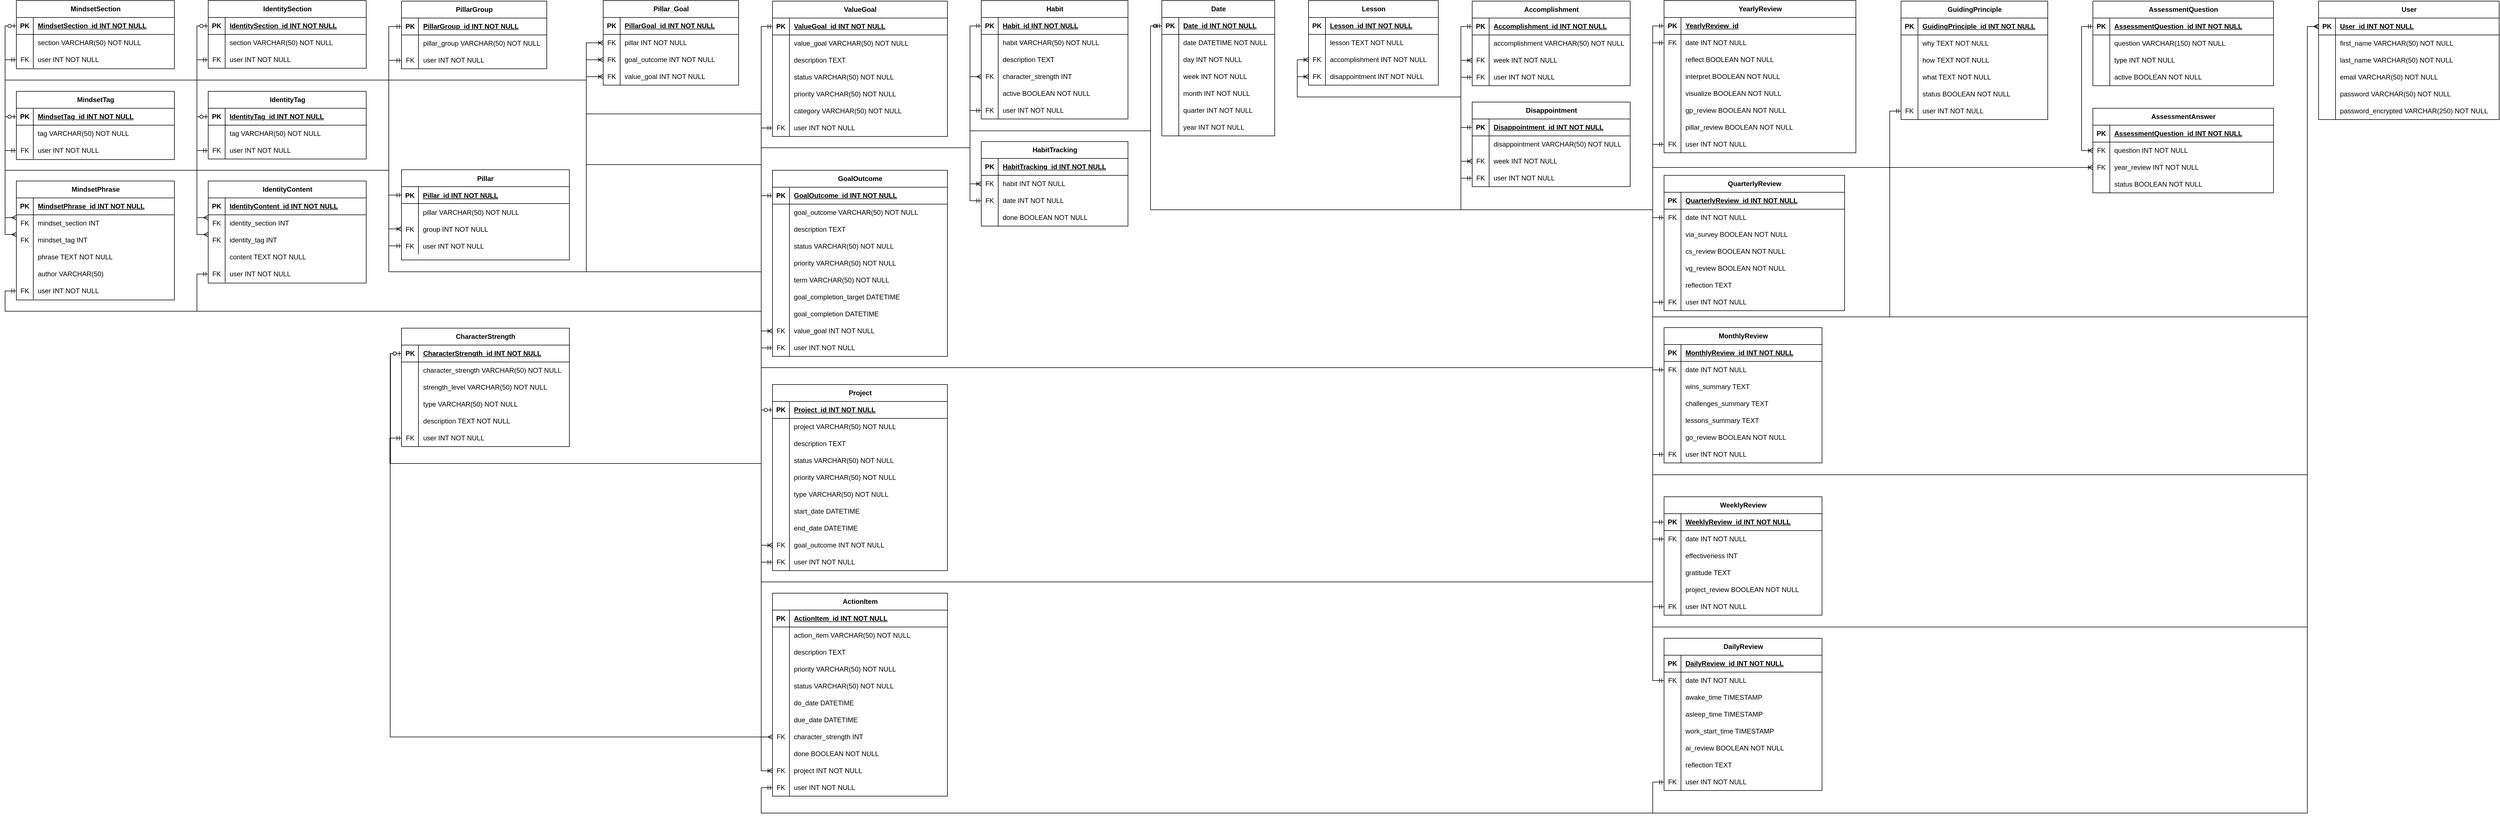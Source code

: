 <mxfile version="23.1.2" type="github">
  <diagram id="R2lEEEUBdFMjLlhIrx00" name="Page-1">
    <mxGraphModel dx="1744" dy="774" grid="1" gridSize="10" guides="1" tooltips="1" connect="1" arrows="1" fold="1" page="1" pageScale="1" pageWidth="4681" pageHeight="3300" math="0" shadow="0" extFonts="Permanent Marker^https://fonts.googleapis.com/css?family=Permanent+Marker">
      <root>
        <mxCell id="0" />
        <mxCell id="1" parent="0" />
        <mxCell id="C-vyLk0tnHw3VtMMgP7b-23" value="Pillar" style="shape=table;startSize=30;container=1;collapsible=1;childLayout=tableLayout;fixedRows=1;rowLines=0;fontStyle=1;align=center;resizeLast=1;" parent="1" vertex="1">
          <mxGeometry x="862.5" y="379" width="297.5" height="160" as="geometry" />
        </mxCell>
        <mxCell id="C-vyLk0tnHw3VtMMgP7b-24" value="" style="shape=partialRectangle;collapsible=0;dropTarget=0;pointerEvents=0;fillColor=none;points=[[0,0.5],[1,0.5]];portConstraint=eastwest;top=0;left=0;right=0;bottom=1;" parent="C-vyLk0tnHw3VtMMgP7b-23" vertex="1">
          <mxGeometry y="30" width="297.5" height="30" as="geometry" />
        </mxCell>
        <mxCell id="C-vyLk0tnHw3VtMMgP7b-25" value="PK" style="shape=partialRectangle;overflow=hidden;connectable=0;fillColor=none;top=0;left=0;bottom=0;right=0;fontStyle=1;" parent="C-vyLk0tnHw3VtMMgP7b-24" vertex="1">
          <mxGeometry width="30" height="30" as="geometry">
            <mxRectangle width="30" height="30" as="alternateBounds" />
          </mxGeometry>
        </mxCell>
        <mxCell id="C-vyLk0tnHw3VtMMgP7b-26" value="Pillar_id INT NOT NULL " style="shape=partialRectangle;overflow=hidden;connectable=0;fillColor=none;top=0;left=0;bottom=0;right=0;align=left;spacingLeft=6;fontStyle=5;" parent="C-vyLk0tnHw3VtMMgP7b-24" vertex="1">
          <mxGeometry x="30" width="267.5" height="30" as="geometry">
            <mxRectangle width="267.5" height="30" as="alternateBounds" />
          </mxGeometry>
        </mxCell>
        <mxCell id="99JyMgtJKfiOdjMjfVRO-15" style="shape=partialRectangle;collapsible=0;dropTarget=0;pointerEvents=0;fillColor=none;points=[[0,0.5],[1,0.5]];portConstraint=eastwest;top=0;left=0;right=0;bottom=0;" parent="C-vyLk0tnHw3VtMMgP7b-23" vertex="1">
          <mxGeometry y="60" width="297.5" height="30" as="geometry" />
        </mxCell>
        <mxCell id="99JyMgtJKfiOdjMjfVRO-16" style="shape=partialRectangle;overflow=hidden;connectable=0;fillColor=none;top=0;left=0;bottom=0;right=0;" parent="99JyMgtJKfiOdjMjfVRO-15" vertex="1">
          <mxGeometry width="30" height="30" as="geometry">
            <mxRectangle width="30" height="30" as="alternateBounds" />
          </mxGeometry>
        </mxCell>
        <mxCell id="99JyMgtJKfiOdjMjfVRO-17" value="pillar VARCHAR(50) NOT NULL" style="shape=partialRectangle;overflow=hidden;connectable=0;fillColor=none;top=0;left=0;bottom=0;right=0;align=left;spacingLeft=6;" parent="99JyMgtJKfiOdjMjfVRO-15" vertex="1">
          <mxGeometry x="30" width="267.5" height="30" as="geometry">
            <mxRectangle width="267.5" height="30" as="alternateBounds" />
          </mxGeometry>
        </mxCell>
        <mxCell id="C-vyLk0tnHw3VtMMgP7b-27" value="" style="shape=partialRectangle;collapsible=0;dropTarget=0;pointerEvents=0;fillColor=none;points=[[0,0.5],[1,0.5]];portConstraint=eastwest;top=0;left=0;right=0;bottom=0;" parent="C-vyLk0tnHw3VtMMgP7b-23" vertex="1">
          <mxGeometry y="90" width="297.5" height="30" as="geometry" />
        </mxCell>
        <mxCell id="C-vyLk0tnHw3VtMMgP7b-28" value="FK" style="shape=partialRectangle;overflow=hidden;connectable=0;fillColor=none;top=0;left=0;bottom=0;right=0;" parent="C-vyLk0tnHw3VtMMgP7b-27" vertex="1">
          <mxGeometry width="30" height="30" as="geometry">
            <mxRectangle width="30" height="30" as="alternateBounds" />
          </mxGeometry>
        </mxCell>
        <mxCell id="C-vyLk0tnHw3VtMMgP7b-29" value="group INT NOT NULL" style="shape=partialRectangle;overflow=hidden;connectable=0;fillColor=none;top=0;left=0;bottom=0;right=0;align=left;spacingLeft=6;" parent="C-vyLk0tnHw3VtMMgP7b-27" vertex="1">
          <mxGeometry x="30" width="267.5" height="30" as="geometry">
            <mxRectangle width="267.5" height="30" as="alternateBounds" />
          </mxGeometry>
        </mxCell>
        <mxCell id="AszECOdLBe2G-R7fFJk0-21" style="shape=partialRectangle;collapsible=0;dropTarget=0;pointerEvents=0;fillColor=none;points=[[0,0.5],[1,0.5]];portConstraint=eastwest;top=0;left=0;right=0;bottom=0;" parent="C-vyLk0tnHw3VtMMgP7b-23" vertex="1">
          <mxGeometry y="120" width="297.5" height="30" as="geometry" />
        </mxCell>
        <mxCell id="AszECOdLBe2G-R7fFJk0-22" value="FK" style="shape=partialRectangle;overflow=hidden;connectable=0;fillColor=none;top=0;left=0;bottom=0;right=0;" parent="AszECOdLBe2G-R7fFJk0-21" vertex="1">
          <mxGeometry width="30" height="30" as="geometry">
            <mxRectangle width="30" height="30" as="alternateBounds" />
          </mxGeometry>
        </mxCell>
        <mxCell id="AszECOdLBe2G-R7fFJk0-23" value="user INT NOT NULL" style="shape=partialRectangle;overflow=hidden;connectable=0;fillColor=none;top=0;left=0;bottom=0;right=0;align=left;spacingLeft=6;" parent="AszECOdLBe2G-R7fFJk0-21" vertex="1">
          <mxGeometry x="30" width="267.5" height="30" as="geometry">
            <mxRectangle width="267.5" height="30" as="alternateBounds" />
          </mxGeometry>
        </mxCell>
        <mxCell id="Z_wuzWXd1RVXttB2zzJD-46" value="CharacterStrength" style="shape=table;startSize=30;container=1;collapsible=1;childLayout=tableLayout;fixedRows=1;rowLines=0;fontStyle=1;align=center;resizeLast=1;html=1;" parent="1" vertex="1">
          <mxGeometry x="862.5" y="660" width="297.5" height="210" as="geometry" />
        </mxCell>
        <mxCell id="Z_wuzWXd1RVXttB2zzJD-47" value="" style="shape=tableRow;horizontal=0;startSize=0;swimlaneHead=0;swimlaneBody=0;fillColor=none;collapsible=0;dropTarget=0;points=[[0,0.5],[1,0.5]];portConstraint=eastwest;top=0;left=0;right=0;bottom=1;" parent="Z_wuzWXd1RVXttB2zzJD-46" vertex="1">
          <mxGeometry y="30" width="297.5" height="30" as="geometry" />
        </mxCell>
        <mxCell id="Z_wuzWXd1RVXttB2zzJD-48" value="PK" style="shape=partialRectangle;connectable=0;fillColor=none;top=0;left=0;bottom=0;right=0;fontStyle=1;overflow=hidden;whiteSpace=wrap;html=1;" parent="Z_wuzWXd1RVXttB2zzJD-47" vertex="1">
          <mxGeometry width="30" height="30" as="geometry">
            <mxRectangle width="30" height="30" as="alternateBounds" />
          </mxGeometry>
        </mxCell>
        <mxCell id="Z_wuzWXd1RVXttB2zzJD-49" value="CharacterStrength_id INT NOT NULL" style="shape=partialRectangle;connectable=0;fillColor=none;top=0;left=0;bottom=0;right=0;align=left;spacingLeft=6;fontStyle=5;overflow=hidden;whiteSpace=wrap;html=1;" parent="Z_wuzWXd1RVXttB2zzJD-47" vertex="1">
          <mxGeometry x="30" width="267.5" height="30" as="geometry">
            <mxRectangle width="267.5" height="30" as="alternateBounds" />
          </mxGeometry>
        </mxCell>
        <mxCell id="Z_wuzWXd1RVXttB2zzJD-56" value="" style="shape=tableRow;horizontal=0;startSize=0;swimlaneHead=0;swimlaneBody=0;fillColor=none;collapsible=0;dropTarget=0;points=[[0,0.5],[1,0.5]];portConstraint=eastwest;top=0;left=0;right=0;bottom=0;" parent="Z_wuzWXd1RVXttB2zzJD-46" vertex="1">
          <mxGeometry y="60" width="297.5" height="30" as="geometry" />
        </mxCell>
        <mxCell id="Z_wuzWXd1RVXttB2zzJD-57" value="" style="shape=partialRectangle;connectable=0;fillColor=none;top=0;left=0;bottom=0;right=0;editable=1;overflow=hidden;whiteSpace=wrap;html=1;" parent="Z_wuzWXd1RVXttB2zzJD-56" vertex="1">
          <mxGeometry width="30" height="30" as="geometry">
            <mxRectangle width="30" height="30" as="alternateBounds" />
          </mxGeometry>
        </mxCell>
        <mxCell id="Z_wuzWXd1RVXttB2zzJD-58" value="character_strength VARCHAR(50) NOT NULL" style="shape=partialRectangle;connectable=0;fillColor=none;top=0;left=0;bottom=0;right=0;align=left;spacingLeft=6;overflow=hidden;whiteSpace=wrap;html=1;" parent="Z_wuzWXd1RVXttB2zzJD-56" vertex="1">
          <mxGeometry x="30" width="267.5" height="30" as="geometry">
            <mxRectangle width="267.5" height="30" as="alternateBounds" />
          </mxGeometry>
        </mxCell>
        <mxCell id="Xq2aTJyzn9IoGDsoqo5F-42" style="shape=tableRow;horizontal=0;startSize=0;swimlaneHead=0;swimlaneBody=0;fillColor=none;collapsible=0;dropTarget=0;points=[[0,0.5],[1,0.5]];portConstraint=eastwest;top=0;left=0;right=0;bottom=0;" parent="Z_wuzWXd1RVXttB2zzJD-46" vertex="1">
          <mxGeometry y="90" width="297.5" height="30" as="geometry" />
        </mxCell>
        <mxCell id="Xq2aTJyzn9IoGDsoqo5F-43" style="shape=partialRectangle;connectable=0;fillColor=none;top=0;left=0;bottom=0;right=0;editable=1;overflow=hidden;whiteSpace=wrap;html=1;" parent="Xq2aTJyzn9IoGDsoqo5F-42" vertex="1">
          <mxGeometry width="30" height="30" as="geometry">
            <mxRectangle width="30" height="30" as="alternateBounds" />
          </mxGeometry>
        </mxCell>
        <mxCell id="Xq2aTJyzn9IoGDsoqo5F-44" value="strength_level VARCHAR(50) NOT NULL" style="shape=partialRectangle;connectable=0;fillColor=none;top=0;left=0;bottom=0;right=0;align=left;spacingLeft=6;overflow=hidden;whiteSpace=wrap;html=1;" parent="Xq2aTJyzn9IoGDsoqo5F-42" vertex="1">
          <mxGeometry x="30" width="267.5" height="30" as="geometry">
            <mxRectangle width="267.5" height="30" as="alternateBounds" />
          </mxGeometry>
        </mxCell>
        <mxCell id="Z_wuzWXd1RVXttB2zzJD-79" style="shape=tableRow;horizontal=0;startSize=0;swimlaneHead=0;swimlaneBody=0;fillColor=none;collapsible=0;dropTarget=0;points=[[0,0.5],[1,0.5]];portConstraint=eastwest;top=0;left=0;right=0;bottom=0;" parent="Z_wuzWXd1RVXttB2zzJD-46" vertex="1">
          <mxGeometry y="120" width="297.5" height="30" as="geometry" />
        </mxCell>
        <mxCell id="Z_wuzWXd1RVXttB2zzJD-80" style="shape=partialRectangle;connectable=0;fillColor=none;top=0;left=0;bottom=0;right=0;editable=1;overflow=hidden;whiteSpace=wrap;html=1;" parent="Z_wuzWXd1RVXttB2zzJD-79" vertex="1">
          <mxGeometry width="30" height="30" as="geometry">
            <mxRectangle width="30" height="30" as="alternateBounds" />
          </mxGeometry>
        </mxCell>
        <mxCell id="Z_wuzWXd1RVXttB2zzJD-81" value="type VARCHAR(50) NOT NULL" style="shape=partialRectangle;connectable=0;fillColor=none;top=0;left=0;bottom=0;right=0;align=left;spacingLeft=6;overflow=hidden;whiteSpace=wrap;html=1;" parent="Z_wuzWXd1RVXttB2zzJD-79" vertex="1">
          <mxGeometry x="30" width="267.5" height="30" as="geometry">
            <mxRectangle width="267.5" height="30" as="alternateBounds" />
          </mxGeometry>
        </mxCell>
        <mxCell id="Z_wuzWXd1RVXttB2zzJD-82" style="shape=tableRow;horizontal=0;startSize=0;swimlaneHead=0;swimlaneBody=0;fillColor=none;collapsible=0;dropTarget=0;points=[[0,0.5],[1,0.5]];portConstraint=eastwest;top=0;left=0;right=0;bottom=0;" parent="Z_wuzWXd1RVXttB2zzJD-46" vertex="1">
          <mxGeometry y="150" width="297.5" height="30" as="geometry" />
        </mxCell>
        <mxCell id="Z_wuzWXd1RVXttB2zzJD-83" style="shape=partialRectangle;connectable=0;fillColor=none;top=0;left=0;bottom=0;right=0;editable=1;overflow=hidden;whiteSpace=wrap;html=1;" parent="Z_wuzWXd1RVXttB2zzJD-82" vertex="1">
          <mxGeometry width="30" height="30" as="geometry">
            <mxRectangle width="30" height="30" as="alternateBounds" />
          </mxGeometry>
        </mxCell>
        <mxCell id="Z_wuzWXd1RVXttB2zzJD-84" value="description TEXT NOT NULL" style="shape=partialRectangle;connectable=0;fillColor=none;top=0;left=0;bottom=0;right=0;align=left;spacingLeft=6;overflow=hidden;whiteSpace=wrap;html=1;" parent="Z_wuzWXd1RVXttB2zzJD-82" vertex="1">
          <mxGeometry x="30" width="267.5" height="30" as="geometry">
            <mxRectangle width="267.5" height="30" as="alternateBounds" />
          </mxGeometry>
        </mxCell>
        <mxCell id="AszECOdLBe2G-R7fFJk0-17" style="shape=tableRow;horizontal=0;startSize=0;swimlaneHead=0;swimlaneBody=0;fillColor=none;collapsible=0;dropTarget=0;points=[[0,0.5],[1,0.5]];portConstraint=eastwest;top=0;left=0;right=0;bottom=0;" parent="Z_wuzWXd1RVXttB2zzJD-46" vertex="1">
          <mxGeometry y="180" width="297.5" height="30" as="geometry" />
        </mxCell>
        <mxCell id="AszECOdLBe2G-R7fFJk0-18" value="FK" style="shape=partialRectangle;connectable=0;fillColor=none;top=0;left=0;bottom=0;right=0;editable=1;overflow=hidden;whiteSpace=wrap;html=1;" parent="AszECOdLBe2G-R7fFJk0-17" vertex="1">
          <mxGeometry width="30" height="30" as="geometry">
            <mxRectangle width="30" height="30" as="alternateBounds" />
          </mxGeometry>
        </mxCell>
        <mxCell id="AszECOdLBe2G-R7fFJk0-19" value="user INT NOT NULL" style="shape=partialRectangle;connectable=0;fillColor=none;top=0;left=0;bottom=0;right=0;align=left;spacingLeft=6;overflow=hidden;whiteSpace=wrap;html=1;" parent="AszECOdLBe2G-R7fFJk0-17" vertex="1">
          <mxGeometry x="30" width="267.5" height="30" as="geometry">
            <mxRectangle width="267.5" height="30" as="alternateBounds" />
          </mxGeometry>
        </mxCell>
        <mxCell id="Z_wuzWXd1RVXttB2zzJD-92" value="MindsetPhrase" style="shape=table;startSize=30;container=1;collapsible=1;childLayout=tableLayout;fixedRows=1;rowLines=0;fontStyle=1;align=center;resizeLast=1;html=1;" parent="1" vertex="1">
          <mxGeometry x="180" y="399" width="280" height="211" as="geometry" />
        </mxCell>
        <mxCell id="Z_wuzWXd1RVXttB2zzJD-93" value="" style="shape=tableRow;horizontal=0;startSize=0;swimlaneHead=0;swimlaneBody=0;fillColor=none;collapsible=0;dropTarget=0;points=[[0,0.5],[1,0.5]];portConstraint=eastwest;top=0;left=0;right=0;bottom=1;" parent="Z_wuzWXd1RVXttB2zzJD-92" vertex="1">
          <mxGeometry y="30" width="280" height="30" as="geometry" />
        </mxCell>
        <mxCell id="Z_wuzWXd1RVXttB2zzJD-94" value="PK" style="shape=partialRectangle;connectable=0;fillColor=none;top=0;left=0;bottom=0;right=0;fontStyle=1;overflow=hidden;whiteSpace=wrap;html=1;" parent="Z_wuzWXd1RVXttB2zzJD-93" vertex="1">
          <mxGeometry width="30" height="30" as="geometry">
            <mxRectangle width="30" height="30" as="alternateBounds" />
          </mxGeometry>
        </mxCell>
        <mxCell id="Z_wuzWXd1RVXttB2zzJD-95" value="MindsetPhrase_id INT NOT NULL" style="shape=partialRectangle;connectable=0;fillColor=none;top=0;left=0;bottom=0;right=0;align=left;spacingLeft=6;fontStyle=5;overflow=hidden;whiteSpace=wrap;html=1;" parent="Z_wuzWXd1RVXttB2zzJD-93" vertex="1">
          <mxGeometry x="30" width="250" height="30" as="geometry">
            <mxRectangle width="250" height="30" as="alternateBounds" />
          </mxGeometry>
        </mxCell>
        <mxCell id="Z_wuzWXd1RVXttB2zzJD-164" style="shape=tableRow;horizontal=0;startSize=0;swimlaneHead=0;swimlaneBody=0;fillColor=none;collapsible=0;dropTarget=0;points=[[0,0.5],[1,0.5]];portConstraint=eastwest;top=0;left=0;right=0;bottom=0;" parent="Z_wuzWXd1RVXttB2zzJD-92" vertex="1">
          <mxGeometry y="60" width="280" height="30" as="geometry" />
        </mxCell>
        <mxCell id="Z_wuzWXd1RVXttB2zzJD-165" value="FK" style="shape=partialRectangle;connectable=0;fillColor=none;top=0;left=0;bottom=0;right=0;editable=1;overflow=hidden;whiteSpace=wrap;html=1;" parent="Z_wuzWXd1RVXttB2zzJD-164" vertex="1">
          <mxGeometry width="30" height="30" as="geometry">
            <mxRectangle width="30" height="30" as="alternateBounds" />
          </mxGeometry>
        </mxCell>
        <mxCell id="Z_wuzWXd1RVXttB2zzJD-166" value="mindset_section INT" style="shape=partialRectangle;connectable=0;fillColor=none;top=0;left=0;bottom=0;right=0;align=left;spacingLeft=6;overflow=hidden;whiteSpace=wrap;html=1;" parent="Z_wuzWXd1RVXttB2zzJD-164" vertex="1">
          <mxGeometry x="30" width="250" height="30" as="geometry">
            <mxRectangle width="250" height="30" as="alternateBounds" />
          </mxGeometry>
        </mxCell>
        <mxCell id="Z_wuzWXd1RVXttB2zzJD-96" value="" style="shape=tableRow;horizontal=0;startSize=0;swimlaneHead=0;swimlaneBody=0;fillColor=none;collapsible=0;dropTarget=0;points=[[0,0.5],[1,0.5]];portConstraint=eastwest;top=0;left=0;right=0;bottom=0;" parent="Z_wuzWXd1RVXttB2zzJD-92" vertex="1">
          <mxGeometry y="90" width="280" height="30" as="geometry" />
        </mxCell>
        <mxCell id="Z_wuzWXd1RVXttB2zzJD-97" value="FK" style="shape=partialRectangle;connectable=0;fillColor=none;top=0;left=0;bottom=0;right=0;editable=1;overflow=hidden;whiteSpace=wrap;html=1;" parent="Z_wuzWXd1RVXttB2zzJD-96" vertex="1">
          <mxGeometry width="30" height="30" as="geometry">
            <mxRectangle width="30" height="30" as="alternateBounds" />
          </mxGeometry>
        </mxCell>
        <mxCell id="Z_wuzWXd1RVXttB2zzJD-98" value="mindset_tag INT" style="shape=partialRectangle;connectable=0;fillColor=none;top=0;left=0;bottom=0;right=0;align=left;spacingLeft=6;overflow=hidden;whiteSpace=wrap;html=1;" parent="Z_wuzWXd1RVXttB2zzJD-96" vertex="1">
          <mxGeometry x="30" width="250" height="30" as="geometry">
            <mxRectangle width="250" height="30" as="alternateBounds" />
          </mxGeometry>
        </mxCell>
        <mxCell id="Z_wuzWXd1RVXttB2zzJD-99" value="" style="shape=tableRow;horizontal=0;startSize=0;swimlaneHead=0;swimlaneBody=0;fillColor=none;collapsible=0;dropTarget=0;points=[[0,0.5],[1,0.5]];portConstraint=eastwest;top=0;left=0;right=0;bottom=0;" parent="Z_wuzWXd1RVXttB2zzJD-92" vertex="1">
          <mxGeometry y="120" width="280" height="30" as="geometry" />
        </mxCell>
        <mxCell id="Z_wuzWXd1RVXttB2zzJD-100" value="" style="shape=partialRectangle;connectable=0;fillColor=none;top=0;left=0;bottom=0;right=0;editable=1;overflow=hidden;whiteSpace=wrap;html=1;" parent="Z_wuzWXd1RVXttB2zzJD-99" vertex="1">
          <mxGeometry width="30" height="30" as="geometry">
            <mxRectangle width="30" height="30" as="alternateBounds" />
          </mxGeometry>
        </mxCell>
        <mxCell id="Z_wuzWXd1RVXttB2zzJD-101" value="phrase TEXT NOT NULL" style="shape=partialRectangle;connectable=0;fillColor=none;top=0;left=0;bottom=0;right=0;align=left;spacingLeft=6;overflow=hidden;whiteSpace=wrap;html=1;" parent="Z_wuzWXd1RVXttB2zzJD-99" vertex="1">
          <mxGeometry x="30" width="250" height="30" as="geometry">
            <mxRectangle width="250" height="30" as="alternateBounds" />
          </mxGeometry>
        </mxCell>
        <mxCell id="Z_wuzWXd1RVXttB2zzJD-102" value="" style="shape=tableRow;horizontal=0;startSize=0;swimlaneHead=0;swimlaneBody=0;fillColor=none;collapsible=0;dropTarget=0;points=[[0,0.5],[1,0.5]];portConstraint=eastwest;top=0;left=0;right=0;bottom=0;" parent="Z_wuzWXd1RVXttB2zzJD-92" vertex="1">
          <mxGeometry y="150" width="280" height="30" as="geometry" />
        </mxCell>
        <mxCell id="Z_wuzWXd1RVXttB2zzJD-103" value="" style="shape=partialRectangle;connectable=0;fillColor=none;top=0;left=0;bottom=0;right=0;editable=1;overflow=hidden;whiteSpace=wrap;html=1;" parent="Z_wuzWXd1RVXttB2zzJD-102" vertex="1">
          <mxGeometry width="30" height="30" as="geometry">
            <mxRectangle width="30" height="30" as="alternateBounds" />
          </mxGeometry>
        </mxCell>
        <mxCell id="Z_wuzWXd1RVXttB2zzJD-104" value="author VARCHAR(50)" style="shape=partialRectangle;connectable=0;fillColor=none;top=0;left=0;bottom=0;right=0;align=left;spacingLeft=6;overflow=hidden;whiteSpace=wrap;html=1;" parent="Z_wuzWXd1RVXttB2zzJD-102" vertex="1">
          <mxGeometry x="30" width="250" height="30" as="geometry">
            <mxRectangle width="250" height="30" as="alternateBounds" />
          </mxGeometry>
        </mxCell>
        <mxCell id="AszECOdLBe2G-R7fFJk0-41" style="shape=tableRow;horizontal=0;startSize=0;swimlaneHead=0;swimlaneBody=0;fillColor=none;collapsible=0;dropTarget=0;points=[[0,0.5],[1,0.5]];portConstraint=eastwest;top=0;left=0;right=0;bottom=0;" parent="Z_wuzWXd1RVXttB2zzJD-92" vertex="1">
          <mxGeometry y="180" width="280" height="30" as="geometry" />
        </mxCell>
        <mxCell id="AszECOdLBe2G-R7fFJk0-42" value="FK" style="shape=partialRectangle;connectable=0;fillColor=none;top=0;left=0;bottom=0;right=0;editable=1;overflow=hidden;whiteSpace=wrap;html=1;" parent="AszECOdLBe2G-R7fFJk0-41" vertex="1">
          <mxGeometry width="30" height="30" as="geometry">
            <mxRectangle width="30" height="30" as="alternateBounds" />
          </mxGeometry>
        </mxCell>
        <mxCell id="AszECOdLBe2G-R7fFJk0-43" value="user INT NOT NULL" style="shape=partialRectangle;connectable=0;fillColor=none;top=0;left=0;bottom=0;right=0;align=left;spacingLeft=6;overflow=hidden;whiteSpace=wrap;html=1;" parent="AszECOdLBe2G-R7fFJk0-41" vertex="1">
          <mxGeometry x="30" width="250" height="30" as="geometry">
            <mxRectangle width="250" height="30" as="alternateBounds" />
          </mxGeometry>
        </mxCell>
        <mxCell id="Z_wuzWXd1RVXttB2zzJD-105" value="MindsetTag" style="shape=table;startSize=30;container=1;collapsible=1;childLayout=tableLayout;fixedRows=1;rowLines=0;fontStyle=1;align=center;resizeLast=1;html=1;" parent="1" vertex="1">
          <mxGeometry x="180" y="240" width="280" height="121" as="geometry" />
        </mxCell>
        <mxCell id="Z_wuzWXd1RVXttB2zzJD-106" value="" style="shape=tableRow;horizontal=0;startSize=0;swimlaneHead=0;swimlaneBody=0;fillColor=none;collapsible=0;dropTarget=0;points=[[0,0.5],[1,0.5]];portConstraint=eastwest;top=0;left=0;right=0;bottom=1;" parent="Z_wuzWXd1RVXttB2zzJD-105" vertex="1">
          <mxGeometry y="30" width="280" height="30" as="geometry" />
        </mxCell>
        <mxCell id="Z_wuzWXd1RVXttB2zzJD-107" value="PK" style="shape=partialRectangle;connectable=0;fillColor=none;top=0;left=0;bottom=0;right=0;fontStyle=1;overflow=hidden;whiteSpace=wrap;html=1;" parent="Z_wuzWXd1RVXttB2zzJD-106" vertex="1">
          <mxGeometry width="30" height="30" as="geometry">
            <mxRectangle width="30" height="30" as="alternateBounds" />
          </mxGeometry>
        </mxCell>
        <mxCell id="Z_wuzWXd1RVXttB2zzJD-108" value="MindsetTag_id INT NOT NULL" style="shape=partialRectangle;connectable=0;fillColor=none;top=0;left=0;bottom=0;right=0;align=left;spacingLeft=6;fontStyle=5;overflow=hidden;whiteSpace=wrap;html=1;" parent="Z_wuzWXd1RVXttB2zzJD-106" vertex="1">
          <mxGeometry x="30" width="250" height="30" as="geometry">
            <mxRectangle width="250" height="30" as="alternateBounds" />
          </mxGeometry>
        </mxCell>
        <mxCell id="Z_wuzWXd1RVXttB2zzJD-109" value="" style="shape=tableRow;horizontal=0;startSize=0;swimlaneHead=0;swimlaneBody=0;fillColor=none;collapsible=0;dropTarget=0;points=[[0,0.5],[1,0.5]];portConstraint=eastwest;top=0;left=0;right=0;bottom=0;" parent="Z_wuzWXd1RVXttB2zzJD-105" vertex="1">
          <mxGeometry y="60" width="280" height="30" as="geometry" />
        </mxCell>
        <mxCell id="Z_wuzWXd1RVXttB2zzJD-110" value="" style="shape=partialRectangle;connectable=0;fillColor=none;top=0;left=0;bottom=0;right=0;editable=1;overflow=hidden;whiteSpace=wrap;html=1;" parent="Z_wuzWXd1RVXttB2zzJD-109" vertex="1">
          <mxGeometry width="30" height="30" as="geometry">
            <mxRectangle width="30" height="30" as="alternateBounds" />
          </mxGeometry>
        </mxCell>
        <mxCell id="Z_wuzWXd1RVXttB2zzJD-111" value="tag VARCHAR(50) NOT NULL" style="shape=partialRectangle;connectable=0;fillColor=none;top=0;left=0;bottom=0;right=0;align=left;spacingLeft=6;overflow=hidden;whiteSpace=wrap;html=1;" parent="Z_wuzWXd1RVXttB2zzJD-109" vertex="1">
          <mxGeometry x="30" width="250" height="30" as="geometry">
            <mxRectangle width="250" height="30" as="alternateBounds" />
          </mxGeometry>
        </mxCell>
        <mxCell id="AszECOdLBe2G-R7fFJk0-35" style="shape=tableRow;horizontal=0;startSize=0;swimlaneHead=0;swimlaneBody=0;fillColor=none;collapsible=0;dropTarget=0;points=[[0,0.5],[1,0.5]];portConstraint=eastwest;top=0;left=0;right=0;bottom=0;" parent="Z_wuzWXd1RVXttB2zzJD-105" vertex="1">
          <mxGeometry y="90" width="280" height="30" as="geometry" />
        </mxCell>
        <mxCell id="AszECOdLBe2G-R7fFJk0-36" value="FK" style="shape=partialRectangle;connectable=0;fillColor=none;top=0;left=0;bottom=0;right=0;editable=1;overflow=hidden;whiteSpace=wrap;html=1;" parent="AszECOdLBe2G-R7fFJk0-35" vertex="1">
          <mxGeometry width="30" height="30" as="geometry">
            <mxRectangle width="30" height="30" as="alternateBounds" />
          </mxGeometry>
        </mxCell>
        <mxCell id="AszECOdLBe2G-R7fFJk0-37" value="user INT NOT NULL" style="shape=partialRectangle;connectable=0;fillColor=none;top=0;left=0;bottom=0;right=0;align=left;spacingLeft=6;overflow=hidden;whiteSpace=wrap;html=1;" parent="AszECOdLBe2G-R7fFJk0-35" vertex="1">
          <mxGeometry x="30" width="250" height="30" as="geometry">
            <mxRectangle width="250" height="30" as="alternateBounds" />
          </mxGeometry>
        </mxCell>
        <mxCell id="Z_wuzWXd1RVXttB2zzJD-145" value="MindsetSection" style="shape=table;startSize=30;container=1;collapsible=1;childLayout=tableLayout;fixedRows=1;rowLines=0;fontStyle=1;align=center;resizeLast=1;html=1;" parent="1" vertex="1">
          <mxGeometry x="180" y="79" width="280" height="121" as="geometry" />
        </mxCell>
        <mxCell id="Z_wuzWXd1RVXttB2zzJD-146" value="" style="shape=tableRow;horizontal=0;startSize=0;swimlaneHead=0;swimlaneBody=0;fillColor=none;collapsible=0;dropTarget=0;points=[[0,0.5],[1,0.5]];portConstraint=eastwest;top=0;left=0;right=0;bottom=1;" parent="Z_wuzWXd1RVXttB2zzJD-145" vertex="1">
          <mxGeometry y="30" width="280" height="30" as="geometry" />
        </mxCell>
        <mxCell id="Z_wuzWXd1RVXttB2zzJD-147" value="PK" style="shape=partialRectangle;connectable=0;fillColor=none;top=0;left=0;bottom=0;right=0;fontStyle=1;overflow=hidden;whiteSpace=wrap;html=1;" parent="Z_wuzWXd1RVXttB2zzJD-146" vertex="1">
          <mxGeometry width="30" height="30" as="geometry">
            <mxRectangle width="30" height="30" as="alternateBounds" />
          </mxGeometry>
        </mxCell>
        <mxCell id="Z_wuzWXd1RVXttB2zzJD-148" value="MindsetSection_id INT NOT NULL" style="shape=partialRectangle;connectable=0;fillColor=none;top=0;left=0;bottom=0;right=0;align=left;spacingLeft=6;fontStyle=5;overflow=hidden;whiteSpace=wrap;html=1;" parent="Z_wuzWXd1RVXttB2zzJD-146" vertex="1">
          <mxGeometry x="30" width="250" height="30" as="geometry">
            <mxRectangle width="250" height="30" as="alternateBounds" />
          </mxGeometry>
        </mxCell>
        <mxCell id="Z_wuzWXd1RVXttB2zzJD-149" value="" style="shape=tableRow;horizontal=0;startSize=0;swimlaneHead=0;swimlaneBody=0;fillColor=none;collapsible=0;dropTarget=0;points=[[0,0.5],[1,0.5]];portConstraint=eastwest;top=0;left=0;right=0;bottom=0;" parent="Z_wuzWXd1RVXttB2zzJD-145" vertex="1">
          <mxGeometry y="60" width="280" height="30" as="geometry" />
        </mxCell>
        <mxCell id="Z_wuzWXd1RVXttB2zzJD-150" value="" style="shape=partialRectangle;connectable=0;fillColor=none;top=0;left=0;bottom=0;right=0;editable=1;overflow=hidden;whiteSpace=wrap;html=1;" parent="Z_wuzWXd1RVXttB2zzJD-149" vertex="1">
          <mxGeometry width="30" height="30" as="geometry">
            <mxRectangle width="30" height="30" as="alternateBounds" />
          </mxGeometry>
        </mxCell>
        <mxCell id="Z_wuzWXd1RVXttB2zzJD-151" value="section VARCHAR(50) NOT NULL" style="shape=partialRectangle;connectable=0;fillColor=none;top=0;left=0;bottom=0;right=0;align=left;spacingLeft=6;overflow=hidden;whiteSpace=wrap;html=1;" parent="Z_wuzWXd1RVXttB2zzJD-149" vertex="1">
          <mxGeometry x="30" width="250" height="30" as="geometry">
            <mxRectangle width="250" height="30" as="alternateBounds" />
          </mxGeometry>
        </mxCell>
        <mxCell id="AszECOdLBe2G-R7fFJk0-29" style="shape=tableRow;horizontal=0;startSize=0;swimlaneHead=0;swimlaneBody=0;fillColor=none;collapsible=0;dropTarget=0;points=[[0,0.5],[1,0.5]];portConstraint=eastwest;top=0;left=0;right=0;bottom=0;" parent="Z_wuzWXd1RVXttB2zzJD-145" vertex="1">
          <mxGeometry y="90" width="280" height="30" as="geometry" />
        </mxCell>
        <mxCell id="AszECOdLBe2G-R7fFJk0-30" value="FK" style="shape=partialRectangle;connectable=0;fillColor=none;top=0;left=0;bottom=0;right=0;editable=1;overflow=hidden;whiteSpace=wrap;html=1;" parent="AszECOdLBe2G-R7fFJk0-29" vertex="1">
          <mxGeometry width="30" height="30" as="geometry">
            <mxRectangle width="30" height="30" as="alternateBounds" />
          </mxGeometry>
        </mxCell>
        <mxCell id="AszECOdLBe2G-R7fFJk0-31" value="user INT NOT NULL" style="shape=partialRectangle;connectable=0;fillColor=none;top=0;left=0;bottom=0;right=0;align=left;spacingLeft=6;overflow=hidden;whiteSpace=wrap;html=1;" parent="AszECOdLBe2G-R7fFJk0-29" vertex="1">
          <mxGeometry x="30" width="250" height="30" as="geometry">
            <mxRectangle width="250" height="30" as="alternateBounds" />
          </mxGeometry>
        </mxCell>
        <mxCell id="Z_wuzWXd1RVXttB2zzJD-168" value="IdentitySection" style="shape=table;startSize=30;container=1;collapsible=1;childLayout=tableLayout;fixedRows=1;rowLines=0;fontStyle=1;align=center;resizeLast=1;html=1;" parent="1" vertex="1">
          <mxGeometry x="520" y="79" width="280" height="120" as="geometry" />
        </mxCell>
        <mxCell id="Z_wuzWXd1RVXttB2zzJD-169" value="" style="shape=tableRow;horizontal=0;startSize=0;swimlaneHead=0;swimlaneBody=0;fillColor=none;collapsible=0;dropTarget=0;points=[[0,0.5],[1,0.5]];portConstraint=eastwest;top=0;left=0;right=0;bottom=1;" parent="Z_wuzWXd1RVXttB2zzJD-168" vertex="1">
          <mxGeometry y="30" width="280" height="30" as="geometry" />
        </mxCell>
        <mxCell id="Z_wuzWXd1RVXttB2zzJD-170" value="PK" style="shape=partialRectangle;connectable=0;fillColor=none;top=0;left=0;bottom=0;right=0;fontStyle=1;overflow=hidden;whiteSpace=wrap;html=1;" parent="Z_wuzWXd1RVXttB2zzJD-169" vertex="1">
          <mxGeometry width="30" height="30" as="geometry">
            <mxRectangle width="30" height="30" as="alternateBounds" />
          </mxGeometry>
        </mxCell>
        <mxCell id="Z_wuzWXd1RVXttB2zzJD-171" value="IdentitySection_id INT NOT NULL" style="shape=partialRectangle;connectable=0;fillColor=none;top=0;left=0;bottom=0;right=0;align=left;spacingLeft=6;fontStyle=5;overflow=hidden;whiteSpace=wrap;html=1;" parent="Z_wuzWXd1RVXttB2zzJD-169" vertex="1">
          <mxGeometry x="30" width="250" height="30" as="geometry">
            <mxRectangle width="250" height="30" as="alternateBounds" />
          </mxGeometry>
        </mxCell>
        <mxCell id="Z_wuzWXd1RVXttB2zzJD-172" value="" style="shape=tableRow;horizontal=0;startSize=0;swimlaneHead=0;swimlaneBody=0;fillColor=none;collapsible=0;dropTarget=0;points=[[0,0.5],[1,0.5]];portConstraint=eastwest;top=0;left=0;right=0;bottom=0;" parent="Z_wuzWXd1RVXttB2zzJD-168" vertex="1">
          <mxGeometry y="60" width="280" height="30" as="geometry" />
        </mxCell>
        <mxCell id="Z_wuzWXd1RVXttB2zzJD-173" value="" style="shape=partialRectangle;connectable=0;fillColor=none;top=0;left=0;bottom=0;right=0;editable=1;overflow=hidden;whiteSpace=wrap;html=1;" parent="Z_wuzWXd1RVXttB2zzJD-172" vertex="1">
          <mxGeometry width="30" height="30" as="geometry">
            <mxRectangle width="30" height="30" as="alternateBounds" />
          </mxGeometry>
        </mxCell>
        <mxCell id="Z_wuzWXd1RVXttB2zzJD-174" value="section VARCHAR(50) NOT NULL" style="shape=partialRectangle;connectable=0;fillColor=none;top=0;left=0;bottom=0;right=0;align=left;spacingLeft=6;overflow=hidden;whiteSpace=wrap;html=1;" parent="Z_wuzWXd1RVXttB2zzJD-172" vertex="1">
          <mxGeometry x="30" width="250" height="30" as="geometry">
            <mxRectangle width="250" height="30" as="alternateBounds" />
          </mxGeometry>
        </mxCell>
        <mxCell id="AszECOdLBe2G-R7fFJk0-32" style="shape=tableRow;horizontal=0;startSize=0;swimlaneHead=0;swimlaneBody=0;fillColor=none;collapsible=0;dropTarget=0;points=[[0,0.5],[1,0.5]];portConstraint=eastwest;top=0;left=0;right=0;bottom=0;" parent="Z_wuzWXd1RVXttB2zzJD-168" vertex="1">
          <mxGeometry y="90" width="280" height="30" as="geometry" />
        </mxCell>
        <mxCell id="AszECOdLBe2G-R7fFJk0-33" value="FK" style="shape=partialRectangle;connectable=0;fillColor=none;top=0;left=0;bottom=0;right=0;editable=1;overflow=hidden;whiteSpace=wrap;html=1;" parent="AszECOdLBe2G-R7fFJk0-32" vertex="1">
          <mxGeometry width="30" height="30" as="geometry">
            <mxRectangle width="30" height="30" as="alternateBounds" />
          </mxGeometry>
        </mxCell>
        <mxCell id="AszECOdLBe2G-R7fFJk0-34" value="user INT NOT NULL" style="shape=partialRectangle;connectable=0;fillColor=none;top=0;left=0;bottom=0;right=0;align=left;spacingLeft=6;overflow=hidden;whiteSpace=wrap;html=1;" parent="AszECOdLBe2G-R7fFJk0-32" vertex="1">
          <mxGeometry x="30" width="250" height="30" as="geometry">
            <mxRectangle width="250" height="30" as="alternateBounds" />
          </mxGeometry>
        </mxCell>
        <mxCell id="Z_wuzWXd1RVXttB2zzJD-181" value="IdentityTag" style="shape=table;startSize=30;container=1;collapsible=1;childLayout=tableLayout;fixedRows=1;rowLines=0;fontStyle=1;align=center;resizeLast=1;html=1;" parent="1" vertex="1">
          <mxGeometry x="520" y="240" width="280" height="120" as="geometry" />
        </mxCell>
        <mxCell id="Z_wuzWXd1RVXttB2zzJD-182" value="" style="shape=tableRow;horizontal=0;startSize=0;swimlaneHead=0;swimlaneBody=0;fillColor=none;collapsible=0;dropTarget=0;points=[[0,0.5],[1,0.5]];portConstraint=eastwest;top=0;left=0;right=0;bottom=1;" parent="Z_wuzWXd1RVXttB2zzJD-181" vertex="1">
          <mxGeometry y="30" width="280" height="30" as="geometry" />
        </mxCell>
        <mxCell id="Z_wuzWXd1RVXttB2zzJD-183" value="PK" style="shape=partialRectangle;connectable=0;fillColor=none;top=0;left=0;bottom=0;right=0;fontStyle=1;overflow=hidden;whiteSpace=wrap;html=1;" parent="Z_wuzWXd1RVXttB2zzJD-182" vertex="1">
          <mxGeometry width="30" height="30" as="geometry">
            <mxRectangle width="30" height="30" as="alternateBounds" />
          </mxGeometry>
        </mxCell>
        <mxCell id="Z_wuzWXd1RVXttB2zzJD-184" value="IdentityTag_id INT NOT NULL" style="shape=partialRectangle;connectable=0;fillColor=none;top=0;left=0;bottom=0;right=0;align=left;spacingLeft=6;fontStyle=5;overflow=hidden;whiteSpace=wrap;html=1;" parent="Z_wuzWXd1RVXttB2zzJD-182" vertex="1">
          <mxGeometry x="30" width="250" height="30" as="geometry">
            <mxRectangle width="250" height="30" as="alternateBounds" />
          </mxGeometry>
        </mxCell>
        <mxCell id="Z_wuzWXd1RVXttB2zzJD-185" value="" style="shape=tableRow;horizontal=0;startSize=0;swimlaneHead=0;swimlaneBody=0;fillColor=none;collapsible=0;dropTarget=0;points=[[0,0.5],[1,0.5]];portConstraint=eastwest;top=0;left=0;right=0;bottom=0;" parent="Z_wuzWXd1RVXttB2zzJD-181" vertex="1">
          <mxGeometry y="60" width="280" height="30" as="geometry" />
        </mxCell>
        <mxCell id="Z_wuzWXd1RVXttB2zzJD-186" value="" style="shape=partialRectangle;connectable=0;fillColor=none;top=0;left=0;bottom=0;right=0;editable=1;overflow=hidden;whiteSpace=wrap;html=1;" parent="Z_wuzWXd1RVXttB2zzJD-185" vertex="1">
          <mxGeometry width="30" height="30" as="geometry">
            <mxRectangle width="30" height="30" as="alternateBounds" />
          </mxGeometry>
        </mxCell>
        <mxCell id="Z_wuzWXd1RVXttB2zzJD-187" value="tag VARCHAR(50) NOT NULL" style="shape=partialRectangle;connectable=0;fillColor=none;top=0;left=0;bottom=0;right=0;align=left;spacingLeft=6;overflow=hidden;whiteSpace=wrap;html=1;" parent="Z_wuzWXd1RVXttB2zzJD-185" vertex="1">
          <mxGeometry x="30" width="250" height="30" as="geometry">
            <mxRectangle width="250" height="30" as="alternateBounds" />
          </mxGeometry>
        </mxCell>
        <mxCell id="AszECOdLBe2G-R7fFJk0-38" style="shape=tableRow;horizontal=0;startSize=0;swimlaneHead=0;swimlaneBody=0;fillColor=none;collapsible=0;dropTarget=0;points=[[0,0.5],[1,0.5]];portConstraint=eastwest;top=0;left=0;right=0;bottom=0;" parent="Z_wuzWXd1RVXttB2zzJD-181" vertex="1">
          <mxGeometry y="90" width="280" height="30" as="geometry" />
        </mxCell>
        <mxCell id="AszECOdLBe2G-R7fFJk0-39" value="FK" style="shape=partialRectangle;connectable=0;fillColor=none;top=0;left=0;bottom=0;right=0;editable=1;overflow=hidden;whiteSpace=wrap;html=1;" parent="AszECOdLBe2G-R7fFJk0-38" vertex="1">
          <mxGeometry width="30" height="30" as="geometry">
            <mxRectangle width="30" height="30" as="alternateBounds" />
          </mxGeometry>
        </mxCell>
        <mxCell id="AszECOdLBe2G-R7fFJk0-40" value="user INT NOT NULL" style="shape=partialRectangle;connectable=0;fillColor=none;top=0;left=0;bottom=0;right=0;align=left;spacingLeft=6;overflow=hidden;whiteSpace=wrap;html=1;" parent="AszECOdLBe2G-R7fFJk0-38" vertex="1">
          <mxGeometry x="30" width="250" height="30" as="geometry">
            <mxRectangle width="250" height="30" as="alternateBounds" />
          </mxGeometry>
        </mxCell>
        <mxCell id="Z_wuzWXd1RVXttB2zzJD-188" value="IdentityContent" style="shape=table;startSize=30;container=1;collapsible=1;childLayout=tableLayout;fixedRows=1;rowLines=0;fontStyle=1;align=center;resizeLast=1;html=1;" parent="1" vertex="1">
          <mxGeometry x="520" y="399" width="280" height="181" as="geometry" />
        </mxCell>
        <mxCell id="Z_wuzWXd1RVXttB2zzJD-189" value="" style="shape=tableRow;horizontal=0;startSize=0;swimlaneHead=0;swimlaneBody=0;fillColor=none;collapsible=0;dropTarget=0;points=[[0,0.5],[1,0.5]];portConstraint=eastwest;top=0;left=0;right=0;bottom=1;" parent="Z_wuzWXd1RVXttB2zzJD-188" vertex="1">
          <mxGeometry y="30" width="280" height="30" as="geometry" />
        </mxCell>
        <mxCell id="Z_wuzWXd1RVXttB2zzJD-190" value="PK" style="shape=partialRectangle;connectable=0;fillColor=none;top=0;left=0;bottom=0;right=0;fontStyle=1;overflow=hidden;whiteSpace=wrap;html=1;" parent="Z_wuzWXd1RVXttB2zzJD-189" vertex="1">
          <mxGeometry width="30" height="30" as="geometry">
            <mxRectangle width="30" height="30" as="alternateBounds" />
          </mxGeometry>
        </mxCell>
        <mxCell id="Z_wuzWXd1RVXttB2zzJD-191" value="IdentityContent_id INT NOT NULL" style="shape=partialRectangle;connectable=0;fillColor=none;top=0;left=0;bottom=0;right=0;align=left;spacingLeft=6;fontStyle=5;overflow=hidden;whiteSpace=wrap;html=1;" parent="Z_wuzWXd1RVXttB2zzJD-189" vertex="1">
          <mxGeometry x="30" width="250" height="30" as="geometry">
            <mxRectangle width="250" height="30" as="alternateBounds" />
          </mxGeometry>
        </mxCell>
        <mxCell id="Z_wuzWXd1RVXttB2zzJD-192" style="shape=tableRow;horizontal=0;startSize=0;swimlaneHead=0;swimlaneBody=0;fillColor=none;collapsible=0;dropTarget=0;points=[[0,0.5],[1,0.5]];portConstraint=eastwest;top=0;left=0;right=0;bottom=0;" parent="Z_wuzWXd1RVXttB2zzJD-188" vertex="1">
          <mxGeometry y="60" width="280" height="30" as="geometry" />
        </mxCell>
        <mxCell id="Z_wuzWXd1RVXttB2zzJD-193" value="FK" style="shape=partialRectangle;connectable=0;fillColor=none;top=0;left=0;bottom=0;right=0;editable=1;overflow=hidden;whiteSpace=wrap;html=1;" parent="Z_wuzWXd1RVXttB2zzJD-192" vertex="1">
          <mxGeometry width="30" height="30" as="geometry">
            <mxRectangle width="30" height="30" as="alternateBounds" />
          </mxGeometry>
        </mxCell>
        <mxCell id="Z_wuzWXd1RVXttB2zzJD-194" value="identity_section INT" style="shape=partialRectangle;connectable=0;fillColor=none;top=0;left=0;bottom=0;right=0;align=left;spacingLeft=6;overflow=hidden;whiteSpace=wrap;html=1;" parent="Z_wuzWXd1RVXttB2zzJD-192" vertex="1">
          <mxGeometry x="30" width="250" height="30" as="geometry">
            <mxRectangle width="250" height="30" as="alternateBounds" />
          </mxGeometry>
        </mxCell>
        <mxCell id="Z_wuzWXd1RVXttB2zzJD-195" value="" style="shape=tableRow;horizontal=0;startSize=0;swimlaneHead=0;swimlaneBody=0;fillColor=none;collapsible=0;dropTarget=0;points=[[0,0.5],[1,0.5]];portConstraint=eastwest;top=0;left=0;right=0;bottom=0;" parent="Z_wuzWXd1RVXttB2zzJD-188" vertex="1">
          <mxGeometry y="90" width="280" height="30" as="geometry" />
        </mxCell>
        <mxCell id="Z_wuzWXd1RVXttB2zzJD-196" value="FK" style="shape=partialRectangle;connectable=0;fillColor=none;top=0;left=0;bottom=0;right=0;editable=1;overflow=hidden;whiteSpace=wrap;html=1;" parent="Z_wuzWXd1RVXttB2zzJD-195" vertex="1">
          <mxGeometry width="30" height="30" as="geometry">
            <mxRectangle width="30" height="30" as="alternateBounds" />
          </mxGeometry>
        </mxCell>
        <mxCell id="Z_wuzWXd1RVXttB2zzJD-197" value="identity_tag INT" style="shape=partialRectangle;connectable=0;fillColor=none;top=0;left=0;bottom=0;right=0;align=left;spacingLeft=6;overflow=hidden;whiteSpace=wrap;html=1;" parent="Z_wuzWXd1RVXttB2zzJD-195" vertex="1">
          <mxGeometry x="30" width="250" height="30" as="geometry">
            <mxRectangle width="250" height="30" as="alternateBounds" />
          </mxGeometry>
        </mxCell>
        <mxCell id="Z_wuzWXd1RVXttB2zzJD-198" value="" style="shape=tableRow;horizontal=0;startSize=0;swimlaneHead=0;swimlaneBody=0;fillColor=none;collapsible=0;dropTarget=0;points=[[0,0.5],[1,0.5]];portConstraint=eastwest;top=0;left=0;right=0;bottom=0;" parent="Z_wuzWXd1RVXttB2zzJD-188" vertex="1">
          <mxGeometry y="120" width="280" height="30" as="geometry" />
        </mxCell>
        <mxCell id="Z_wuzWXd1RVXttB2zzJD-199" value="" style="shape=partialRectangle;connectable=0;fillColor=none;top=0;left=0;bottom=0;right=0;editable=1;overflow=hidden;whiteSpace=wrap;html=1;" parent="Z_wuzWXd1RVXttB2zzJD-198" vertex="1">
          <mxGeometry width="30" height="30" as="geometry">
            <mxRectangle width="30" height="30" as="alternateBounds" />
          </mxGeometry>
        </mxCell>
        <mxCell id="Z_wuzWXd1RVXttB2zzJD-200" value="content TEXT NOT NULL" style="shape=partialRectangle;connectable=0;fillColor=none;top=0;left=0;bottom=0;right=0;align=left;spacingLeft=6;overflow=hidden;whiteSpace=wrap;html=1;" parent="Z_wuzWXd1RVXttB2zzJD-198" vertex="1">
          <mxGeometry x="30" width="250" height="30" as="geometry">
            <mxRectangle width="250" height="30" as="alternateBounds" />
          </mxGeometry>
        </mxCell>
        <mxCell id="AszECOdLBe2G-R7fFJk0-44" style="shape=tableRow;horizontal=0;startSize=0;swimlaneHead=0;swimlaneBody=0;fillColor=none;collapsible=0;dropTarget=0;points=[[0,0.5],[1,0.5]];portConstraint=eastwest;top=0;left=0;right=0;bottom=0;" parent="Z_wuzWXd1RVXttB2zzJD-188" vertex="1">
          <mxGeometry y="150" width="280" height="30" as="geometry" />
        </mxCell>
        <mxCell id="AszECOdLBe2G-R7fFJk0-45" value="FK" style="shape=partialRectangle;connectable=0;fillColor=none;top=0;left=0;bottom=0;right=0;editable=1;overflow=hidden;whiteSpace=wrap;html=1;" parent="AszECOdLBe2G-R7fFJk0-44" vertex="1">
          <mxGeometry width="30" height="30" as="geometry">
            <mxRectangle width="30" height="30" as="alternateBounds" />
          </mxGeometry>
        </mxCell>
        <mxCell id="AszECOdLBe2G-R7fFJk0-46" value="user INT NOT NULL" style="shape=partialRectangle;connectable=0;fillColor=none;top=0;left=0;bottom=0;right=0;align=left;spacingLeft=6;overflow=hidden;whiteSpace=wrap;html=1;" parent="AszECOdLBe2G-R7fFJk0-44" vertex="1">
          <mxGeometry x="30" width="250" height="30" as="geometry">
            <mxRectangle width="250" height="30" as="alternateBounds" />
          </mxGeometry>
        </mxCell>
        <mxCell id="Z_wuzWXd1RVXttB2zzJD-206" value="ActionItem" style="shape=table;startSize=30;container=1;collapsible=1;childLayout=tableLayout;fixedRows=1;rowLines=0;fontStyle=1;align=center;resizeLast=1;html=1;" parent="1" vertex="1">
          <mxGeometry x="1520" y="1130" width="310" height="360" as="geometry" />
        </mxCell>
        <mxCell id="Z_wuzWXd1RVXttB2zzJD-207" value="" style="shape=tableRow;horizontal=0;startSize=0;swimlaneHead=0;swimlaneBody=0;fillColor=none;collapsible=0;dropTarget=0;points=[[0,0.5],[1,0.5]];portConstraint=eastwest;top=0;left=0;right=0;bottom=1;" parent="Z_wuzWXd1RVXttB2zzJD-206" vertex="1">
          <mxGeometry y="30" width="310" height="30" as="geometry" />
        </mxCell>
        <mxCell id="Z_wuzWXd1RVXttB2zzJD-208" value="PK" style="shape=partialRectangle;connectable=0;fillColor=none;top=0;left=0;bottom=0;right=0;fontStyle=1;overflow=hidden;whiteSpace=wrap;html=1;" parent="Z_wuzWXd1RVXttB2zzJD-207" vertex="1">
          <mxGeometry width="30" height="30" as="geometry">
            <mxRectangle width="30" height="30" as="alternateBounds" />
          </mxGeometry>
        </mxCell>
        <mxCell id="Z_wuzWXd1RVXttB2zzJD-209" value="ActionItem_id INT NOT NULL" style="shape=partialRectangle;connectable=0;fillColor=none;top=0;left=0;bottom=0;right=0;align=left;spacingLeft=6;fontStyle=5;overflow=hidden;whiteSpace=wrap;html=1;" parent="Z_wuzWXd1RVXttB2zzJD-207" vertex="1">
          <mxGeometry x="30" width="280" height="30" as="geometry">
            <mxRectangle width="280" height="30" as="alternateBounds" />
          </mxGeometry>
        </mxCell>
        <mxCell id="o_AR0OeCzvMCrTVPe6DM-95" style="shape=tableRow;horizontal=0;startSize=0;swimlaneHead=0;swimlaneBody=0;fillColor=none;collapsible=0;dropTarget=0;points=[[0,0.5],[1,0.5]];portConstraint=eastwest;top=0;left=0;right=0;bottom=0;" parent="Z_wuzWXd1RVXttB2zzJD-206" vertex="1">
          <mxGeometry y="60" width="310" height="30" as="geometry" />
        </mxCell>
        <mxCell id="o_AR0OeCzvMCrTVPe6DM-96" style="shape=partialRectangle;connectable=0;fillColor=none;top=0;left=0;bottom=0;right=0;editable=1;overflow=hidden;whiteSpace=wrap;html=1;" parent="o_AR0OeCzvMCrTVPe6DM-95" vertex="1">
          <mxGeometry width="30" height="30" as="geometry">
            <mxRectangle width="30" height="30" as="alternateBounds" />
          </mxGeometry>
        </mxCell>
        <mxCell id="o_AR0OeCzvMCrTVPe6DM-97" value="action_item VARCHAR(50) NOT NULL" style="shape=partialRectangle;connectable=0;fillColor=none;top=0;left=0;bottom=0;right=0;align=left;spacingLeft=6;overflow=hidden;whiteSpace=wrap;html=1;" parent="o_AR0OeCzvMCrTVPe6DM-95" vertex="1">
          <mxGeometry x="30" width="280" height="30" as="geometry">
            <mxRectangle width="280" height="30" as="alternateBounds" />
          </mxGeometry>
        </mxCell>
        <mxCell id="9caP7CczHm1SefLyb_Sm-300" style="shape=tableRow;horizontal=0;startSize=0;swimlaneHead=0;swimlaneBody=0;fillColor=none;collapsible=0;dropTarget=0;points=[[0,0.5],[1,0.5]];portConstraint=eastwest;top=0;left=0;right=0;bottom=0;" parent="Z_wuzWXd1RVXttB2zzJD-206" vertex="1">
          <mxGeometry y="90" width="310" height="30" as="geometry" />
        </mxCell>
        <mxCell id="9caP7CczHm1SefLyb_Sm-301" style="shape=partialRectangle;connectable=0;fillColor=none;top=0;left=0;bottom=0;right=0;editable=1;overflow=hidden;whiteSpace=wrap;html=1;" parent="9caP7CczHm1SefLyb_Sm-300" vertex="1">
          <mxGeometry width="30" height="30" as="geometry">
            <mxRectangle width="30" height="30" as="alternateBounds" />
          </mxGeometry>
        </mxCell>
        <mxCell id="9caP7CczHm1SefLyb_Sm-302" value="description TEXT" style="shape=partialRectangle;connectable=0;fillColor=none;top=0;left=0;bottom=0;right=0;align=left;spacingLeft=6;overflow=hidden;whiteSpace=wrap;html=1;" parent="9caP7CczHm1SefLyb_Sm-300" vertex="1">
          <mxGeometry x="30" width="280" height="30" as="geometry">
            <mxRectangle width="280" height="30" as="alternateBounds" />
          </mxGeometry>
        </mxCell>
        <mxCell id="Z_wuzWXd1RVXttB2zzJD-210" value="" style="shape=tableRow;horizontal=0;startSize=0;swimlaneHead=0;swimlaneBody=0;fillColor=none;collapsible=0;dropTarget=0;points=[[0,0.5],[1,0.5]];portConstraint=eastwest;top=0;left=0;right=0;bottom=0;" parent="Z_wuzWXd1RVXttB2zzJD-206" vertex="1">
          <mxGeometry y="120" width="310" height="30" as="geometry" />
        </mxCell>
        <mxCell id="Z_wuzWXd1RVXttB2zzJD-211" value="" style="shape=partialRectangle;connectable=0;fillColor=none;top=0;left=0;bottom=0;right=0;editable=1;overflow=hidden;whiteSpace=wrap;html=1;" parent="Z_wuzWXd1RVXttB2zzJD-210" vertex="1">
          <mxGeometry width="30" height="30" as="geometry">
            <mxRectangle width="30" height="30" as="alternateBounds" />
          </mxGeometry>
        </mxCell>
        <mxCell id="Z_wuzWXd1RVXttB2zzJD-212" value="priority VARCHAR(50) NOT NULL" style="shape=partialRectangle;connectable=0;fillColor=none;top=0;left=0;bottom=0;right=0;align=left;spacingLeft=6;overflow=hidden;whiteSpace=wrap;html=1;" parent="Z_wuzWXd1RVXttB2zzJD-210" vertex="1">
          <mxGeometry x="30" width="280" height="30" as="geometry">
            <mxRectangle width="280" height="30" as="alternateBounds" />
          </mxGeometry>
        </mxCell>
        <mxCell id="Z_wuzWXd1RVXttB2zzJD-213" value="" style="shape=tableRow;horizontal=0;startSize=0;swimlaneHead=0;swimlaneBody=0;fillColor=none;collapsible=0;dropTarget=0;points=[[0,0.5],[1,0.5]];portConstraint=eastwest;top=0;left=0;right=0;bottom=0;" parent="Z_wuzWXd1RVXttB2zzJD-206" vertex="1">
          <mxGeometry y="150" width="310" height="30" as="geometry" />
        </mxCell>
        <mxCell id="Z_wuzWXd1RVXttB2zzJD-214" value="" style="shape=partialRectangle;connectable=0;fillColor=none;top=0;left=0;bottom=0;right=0;editable=1;overflow=hidden;whiteSpace=wrap;html=1;" parent="Z_wuzWXd1RVXttB2zzJD-213" vertex="1">
          <mxGeometry width="30" height="30" as="geometry">
            <mxRectangle width="30" height="30" as="alternateBounds" />
          </mxGeometry>
        </mxCell>
        <mxCell id="Z_wuzWXd1RVXttB2zzJD-215" value="status VARCHAR(50) NOT NULL" style="shape=partialRectangle;connectable=0;fillColor=none;top=0;left=0;bottom=0;right=0;align=left;spacingLeft=6;overflow=hidden;whiteSpace=wrap;html=1;" parent="Z_wuzWXd1RVXttB2zzJD-213" vertex="1">
          <mxGeometry x="30" width="280" height="30" as="geometry">
            <mxRectangle width="280" height="30" as="alternateBounds" />
          </mxGeometry>
        </mxCell>
        <mxCell id="Z_wuzWXd1RVXttB2zzJD-216" value="" style="shape=tableRow;horizontal=0;startSize=0;swimlaneHead=0;swimlaneBody=0;fillColor=none;collapsible=0;dropTarget=0;points=[[0,0.5],[1,0.5]];portConstraint=eastwest;top=0;left=0;right=0;bottom=0;" parent="Z_wuzWXd1RVXttB2zzJD-206" vertex="1">
          <mxGeometry y="180" width="310" height="30" as="geometry" />
        </mxCell>
        <mxCell id="Z_wuzWXd1RVXttB2zzJD-217" value="" style="shape=partialRectangle;connectable=0;fillColor=none;top=0;left=0;bottom=0;right=0;editable=1;overflow=hidden;whiteSpace=wrap;html=1;" parent="Z_wuzWXd1RVXttB2zzJD-216" vertex="1">
          <mxGeometry width="30" height="30" as="geometry">
            <mxRectangle width="30" height="30" as="alternateBounds" />
          </mxGeometry>
        </mxCell>
        <mxCell id="Z_wuzWXd1RVXttB2zzJD-218" value="do_date DATETIME" style="shape=partialRectangle;connectable=0;fillColor=none;top=0;left=0;bottom=0;right=0;align=left;spacingLeft=6;overflow=hidden;whiteSpace=wrap;html=1;" parent="Z_wuzWXd1RVXttB2zzJD-216" vertex="1">
          <mxGeometry x="30" width="280" height="30" as="geometry">
            <mxRectangle width="280" height="30" as="alternateBounds" />
          </mxGeometry>
        </mxCell>
        <mxCell id="Z_wuzWXd1RVXttB2zzJD-257" style="shape=tableRow;horizontal=0;startSize=0;swimlaneHead=0;swimlaneBody=0;fillColor=none;collapsible=0;dropTarget=0;points=[[0,0.5],[1,0.5]];portConstraint=eastwest;top=0;left=0;right=0;bottom=0;" parent="Z_wuzWXd1RVXttB2zzJD-206" vertex="1">
          <mxGeometry y="210" width="310" height="30" as="geometry" />
        </mxCell>
        <mxCell id="Z_wuzWXd1RVXttB2zzJD-258" style="shape=partialRectangle;connectable=0;fillColor=none;top=0;left=0;bottom=0;right=0;editable=1;overflow=hidden;whiteSpace=wrap;html=1;" parent="Z_wuzWXd1RVXttB2zzJD-257" vertex="1">
          <mxGeometry width="30" height="30" as="geometry">
            <mxRectangle width="30" height="30" as="alternateBounds" />
          </mxGeometry>
        </mxCell>
        <mxCell id="Z_wuzWXd1RVXttB2zzJD-259" value="due_date DATETIME" style="shape=partialRectangle;connectable=0;fillColor=none;top=0;left=0;bottom=0;right=0;align=left;spacingLeft=6;overflow=hidden;whiteSpace=wrap;html=1;" parent="Z_wuzWXd1RVXttB2zzJD-257" vertex="1">
          <mxGeometry x="30" width="280" height="30" as="geometry">
            <mxRectangle width="280" height="30" as="alternateBounds" />
          </mxGeometry>
        </mxCell>
        <mxCell id="Z_wuzWXd1RVXttB2zzJD-276" style="shape=tableRow;horizontal=0;startSize=0;swimlaneHead=0;swimlaneBody=0;fillColor=none;collapsible=0;dropTarget=0;points=[[0,0.5],[1,0.5]];portConstraint=eastwest;top=0;left=0;right=0;bottom=0;" parent="Z_wuzWXd1RVXttB2zzJD-206" vertex="1">
          <mxGeometry y="240" width="310" height="30" as="geometry" />
        </mxCell>
        <mxCell id="Z_wuzWXd1RVXttB2zzJD-277" value="FK" style="shape=partialRectangle;connectable=0;fillColor=none;top=0;left=0;bottom=0;right=0;editable=1;overflow=hidden;whiteSpace=wrap;html=1;" parent="Z_wuzWXd1RVXttB2zzJD-276" vertex="1">
          <mxGeometry width="30" height="30" as="geometry">
            <mxRectangle width="30" height="30" as="alternateBounds" />
          </mxGeometry>
        </mxCell>
        <mxCell id="Z_wuzWXd1RVXttB2zzJD-278" value="character_strength INT" style="shape=partialRectangle;connectable=0;fillColor=none;top=0;left=0;bottom=0;right=0;align=left;spacingLeft=6;overflow=hidden;whiteSpace=wrap;html=1;" parent="Z_wuzWXd1RVXttB2zzJD-276" vertex="1">
          <mxGeometry x="30" width="280" height="30" as="geometry">
            <mxRectangle width="280" height="30" as="alternateBounds" />
          </mxGeometry>
        </mxCell>
        <mxCell id="Z_wuzWXd1RVXttB2zzJD-279" style="shape=tableRow;horizontal=0;startSize=0;swimlaneHead=0;swimlaneBody=0;fillColor=none;collapsible=0;dropTarget=0;points=[[0,0.5],[1,0.5]];portConstraint=eastwest;top=0;left=0;right=0;bottom=0;" parent="Z_wuzWXd1RVXttB2zzJD-206" vertex="1">
          <mxGeometry y="270" width="310" height="30" as="geometry" />
        </mxCell>
        <mxCell id="Z_wuzWXd1RVXttB2zzJD-280" style="shape=partialRectangle;connectable=0;fillColor=none;top=0;left=0;bottom=0;right=0;editable=1;overflow=hidden;whiteSpace=wrap;html=1;" parent="Z_wuzWXd1RVXttB2zzJD-279" vertex="1">
          <mxGeometry width="30" height="30" as="geometry">
            <mxRectangle width="30" height="30" as="alternateBounds" />
          </mxGeometry>
        </mxCell>
        <mxCell id="Z_wuzWXd1RVXttB2zzJD-281" value="done BOOLEAN NOT NULL" style="shape=partialRectangle;connectable=0;fillColor=none;top=0;left=0;bottom=0;right=0;align=left;spacingLeft=6;overflow=hidden;whiteSpace=wrap;html=1;" parent="Z_wuzWXd1RVXttB2zzJD-279" vertex="1">
          <mxGeometry x="30" width="280" height="30" as="geometry">
            <mxRectangle width="280" height="30" as="alternateBounds" />
          </mxGeometry>
        </mxCell>
        <mxCell id="Z_wuzWXd1RVXttB2zzJD-285" style="shape=tableRow;horizontal=0;startSize=0;swimlaneHead=0;swimlaneBody=0;fillColor=none;collapsible=0;dropTarget=0;points=[[0,0.5],[1,0.5]];portConstraint=eastwest;top=0;left=0;right=0;bottom=0;" parent="Z_wuzWXd1RVXttB2zzJD-206" vertex="1">
          <mxGeometry y="300" width="310" height="30" as="geometry" />
        </mxCell>
        <mxCell id="Z_wuzWXd1RVXttB2zzJD-286" value="FK" style="shape=partialRectangle;connectable=0;fillColor=none;top=0;left=0;bottom=0;right=0;editable=1;overflow=hidden;whiteSpace=wrap;html=1;" parent="Z_wuzWXd1RVXttB2zzJD-285" vertex="1">
          <mxGeometry width="30" height="30" as="geometry">
            <mxRectangle width="30" height="30" as="alternateBounds" />
          </mxGeometry>
        </mxCell>
        <mxCell id="Z_wuzWXd1RVXttB2zzJD-287" value="project INT NOT NULL" style="shape=partialRectangle;connectable=0;fillColor=none;top=0;left=0;bottom=0;right=0;align=left;spacingLeft=6;overflow=hidden;whiteSpace=wrap;html=1;" parent="Z_wuzWXd1RVXttB2zzJD-285" vertex="1">
          <mxGeometry x="30" width="280" height="30" as="geometry">
            <mxRectangle width="280" height="30" as="alternateBounds" />
          </mxGeometry>
        </mxCell>
        <mxCell id="AszECOdLBe2G-R7fFJk0-13" style="shape=tableRow;horizontal=0;startSize=0;swimlaneHead=0;swimlaneBody=0;fillColor=none;collapsible=0;dropTarget=0;points=[[0,0.5],[1,0.5]];portConstraint=eastwest;top=0;left=0;right=0;bottom=0;" parent="Z_wuzWXd1RVXttB2zzJD-206" vertex="1">
          <mxGeometry y="330" width="310" height="30" as="geometry" />
        </mxCell>
        <mxCell id="AszECOdLBe2G-R7fFJk0-14" value="FK" style="shape=partialRectangle;connectable=0;fillColor=none;top=0;left=0;bottom=0;right=0;editable=1;overflow=hidden;whiteSpace=wrap;html=1;" parent="AszECOdLBe2G-R7fFJk0-13" vertex="1">
          <mxGeometry width="30" height="30" as="geometry">
            <mxRectangle width="30" height="30" as="alternateBounds" />
          </mxGeometry>
        </mxCell>
        <mxCell id="AszECOdLBe2G-R7fFJk0-15" value="user INT NOT NULL" style="shape=partialRectangle;connectable=0;fillColor=none;top=0;left=0;bottom=0;right=0;align=left;spacingLeft=6;overflow=hidden;whiteSpace=wrap;html=1;" parent="AszECOdLBe2G-R7fFJk0-13" vertex="1">
          <mxGeometry x="30" width="280" height="30" as="geometry">
            <mxRectangle width="280" height="30" as="alternateBounds" />
          </mxGeometry>
        </mxCell>
        <mxCell id="99JyMgtJKfiOdjMjfVRO-21" value="Project" style="shape=table;startSize=30;container=1;collapsible=1;childLayout=tableLayout;fixedRows=1;rowLines=0;fontStyle=1;align=center;resizeLast=1;html=1;" parent="1" vertex="1">
          <mxGeometry x="1520" y="760" width="310" height="330" as="geometry" />
        </mxCell>
        <mxCell id="99JyMgtJKfiOdjMjfVRO-22" value="" style="shape=tableRow;horizontal=0;startSize=0;swimlaneHead=0;swimlaneBody=0;fillColor=none;collapsible=0;dropTarget=0;points=[[0,0.5],[1,0.5]];portConstraint=eastwest;top=0;left=0;right=0;bottom=1;" parent="99JyMgtJKfiOdjMjfVRO-21" vertex="1">
          <mxGeometry y="30" width="310" height="30" as="geometry" />
        </mxCell>
        <mxCell id="99JyMgtJKfiOdjMjfVRO-23" value="PK" style="shape=partialRectangle;connectable=0;fillColor=none;top=0;left=0;bottom=0;right=0;fontStyle=1;overflow=hidden;whiteSpace=wrap;html=1;" parent="99JyMgtJKfiOdjMjfVRO-22" vertex="1">
          <mxGeometry width="30" height="30" as="geometry">
            <mxRectangle width="30" height="30" as="alternateBounds" />
          </mxGeometry>
        </mxCell>
        <mxCell id="99JyMgtJKfiOdjMjfVRO-24" value="Project_id INT NOT NULL" style="shape=partialRectangle;connectable=0;fillColor=none;top=0;left=0;bottom=0;right=0;align=left;spacingLeft=6;fontStyle=5;overflow=hidden;whiteSpace=wrap;html=1;" parent="99JyMgtJKfiOdjMjfVRO-22" vertex="1">
          <mxGeometry x="30" width="280" height="30" as="geometry">
            <mxRectangle width="280" height="30" as="alternateBounds" />
          </mxGeometry>
        </mxCell>
        <mxCell id="99JyMgtJKfiOdjMjfVRO-25" value="" style="shape=tableRow;horizontal=0;startSize=0;swimlaneHead=0;swimlaneBody=0;fillColor=none;collapsible=0;dropTarget=0;points=[[0,0.5],[1,0.5]];portConstraint=eastwest;top=0;left=0;right=0;bottom=0;" parent="99JyMgtJKfiOdjMjfVRO-21" vertex="1">
          <mxGeometry y="60" width="310" height="30" as="geometry" />
        </mxCell>
        <mxCell id="99JyMgtJKfiOdjMjfVRO-26" value="" style="shape=partialRectangle;connectable=0;fillColor=none;top=0;left=0;bottom=0;right=0;editable=1;overflow=hidden;whiteSpace=wrap;html=1;" parent="99JyMgtJKfiOdjMjfVRO-25" vertex="1">
          <mxGeometry width="30" height="30" as="geometry">
            <mxRectangle width="30" height="30" as="alternateBounds" />
          </mxGeometry>
        </mxCell>
        <mxCell id="99JyMgtJKfiOdjMjfVRO-27" value="project VARCHAR(50) NOT NULL" style="shape=partialRectangle;connectable=0;fillColor=none;top=0;left=0;bottom=0;right=0;align=left;spacingLeft=6;overflow=hidden;whiteSpace=wrap;html=1;" parent="99JyMgtJKfiOdjMjfVRO-25" vertex="1">
          <mxGeometry x="30" width="280" height="30" as="geometry">
            <mxRectangle width="280" height="30" as="alternateBounds" />
          </mxGeometry>
        </mxCell>
        <mxCell id="o_AR0OeCzvMCrTVPe6DM-98" style="shape=tableRow;horizontal=0;startSize=0;swimlaneHead=0;swimlaneBody=0;fillColor=none;collapsible=0;dropTarget=0;points=[[0,0.5],[1,0.5]];portConstraint=eastwest;top=0;left=0;right=0;bottom=0;" parent="99JyMgtJKfiOdjMjfVRO-21" vertex="1">
          <mxGeometry y="90" width="310" height="30" as="geometry" />
        </mxCell>
        <mxCell id="o_AR0OeCzvMCrTVPe6DM-99" style="shape=partialRectangle;connectable=0;fillColor=none;top=0;left=0;bottom=0;right=0;editable=1;overflow=hidden;whiteSpace=wrap;html=1;" parent="o_AR0OeCzvMCrTVPe6DM-98" vertex="1">
          <mxGeometry width="30" height="30" as="geometry">
            <mxRectangle width="30" height="30" as="alternateBounds" />
          </mxGeometry>
        </mxCell>
        <mxCell id="o_AR0OeCzvMCrTVPe6DM-100" value="description TEXT" style="shape=partialRectangle;connectable=0;fillColor=none;top=0;left=0;bottom=0;right=0;align=left;spacingLeft=6;overflow=hidden;whiteSpace=wrap;html=1;" parent="o_AR0OeCzvMCrTVPe6DM-98" vertex="1">
          <mxGeometry x="30" width="280" height="30" as="geometry">
            <mxRectangle width="280" height="30" as="alternateBounds" />
          </mxGeometry>
        </mxCell>
        <mxCell id="99JyMgtJKfiOdjMjfVRO-28" value="" style="shape=tableRow;horizontal=0;startSize=0;swimlaneHead=0;swimlaneBody=0;fillColor=none;collapsible=0;dropTarget=0;points=[[0,0.5],[1,0.5]];portConstraint=eastwest;top=0;left=0;right=0;bottom=0;" parent="99JyMgtJKfiOdjMjfVRO-21" vertex="1">
          <mxGeometry y="120" width="310" height="30" as="geometry" />
        </mxCell>
        <mxCell id="99JyMgtJKfiOdjMjfVRO-29" value="" style="shape=partialRectangle;connectable=0;fillColor=none;top=0;left=0;bottom=0;right=0;editable=1;overflow=hidden;whiteSpace=wrap;html=1;" parent="99JyMgtJKfiOdjMjfVRO-28" vertex="1">
          <mxGeometry width="30" height="30" as="geometry">
            <mxRectangle width="30" height="30" as="alternateBounds" />
          </mxGeometry>
        </mxCell>
        <mxCell id="99JyMgtJKfiOdjMjfVRO-30" value="status VARCHAR(50) NOT NULL" style="shape=partialRectangle;connectable=0;fillColor=none;top=0;left=0;bottom=0;right=0;align=left;spacingLeft=6;overflow=hidden;whiteSpace=wrap;html=1;" parent="99JyMgtJKfiOdjMjfVRO-28" vertex="1">
          <mxGeometry x="30" width="280" height="30" as="geometry">
            <mxRectangle width="280" height="30" as="alternateBounds" />
          </mxGeometry>
        </mxCell>
        <mxCell id="99JyMgtJKfiOdjMjfVRO-31" value="" style="shape=tableRow;horizontal=0;startSize=0;swimlaneHead=0;swimlaneBody=0;fillColor=none;collapsible=0;dropTarget=0;points=[[0,0.5],[1,0.5]];portConstraint=eastwest;top=0;left=0;right=0;bottom=0;" parent="99JyMgtJKfiOdjMjfVRO-21" vertex="1">
          <mxGeometry y="150" width="310" height="30" as="geometry" />
        </mxCell>
        <mxCell id="99JyMgtJKfiOdjMjfVRO-32" value="" style="shape=partialRectangle;connectable=0;fillColor=none;top=0;left=0;bottom=0;right=0;editable=1;overflow=hidden;whiteSpace=wrap;html=1;" parent="99JyMgtJKfiOdjMjfVRO-31" vertex="1">
          <mxGeometry width="30" height="30" as="geometry">
            <mxRectangle width="30" height="30" as="alternateBounds" />
          </mxGeometry>
        </mxCell>
        <mxCell id="99JyMgtJKfiOdjMjfVRO-33" value="priority VARCHAR(50) NOT NULL" style="shape=partialRectangle;connectable=0;fillColor=none;top=0;left=0;bottom=0;right=0;align=left;spacingLeft=6;overflow=hidden;whiteSpace=wrap;html=1;" parent="99JyMgtJKfiOdjMjfVRO-31" vertex="1">
          <mxGeometry x="30" width="280" height="30" as="geometry">
            <mxRectangle width="280" height="30" as="alternateBounds" />
          </mxGeometry>
        </mxCell>
        <mxCell id="99JyMgtJKfiOdjMjfVRO-63" style="shape=tableRow;horizontal=0;startSize=0;swimlaneHead=0;swimlaneBody=0;fillColor=none;collapsible=0;dropTarget=0;points=[[0,0.5],[1,0.5]];portConstraint=eastwest;top=0;left=0;right=0;bottom=0;" parent="99JyMgtJKfiOdjMjfVRO-21" vertex="1">
          <mxGeometry y="180" width="310" height="30" as="geometry" />
        </mxCell>
        <mxCell id="99JyMgtJKfiOdjMjfVRO-64" style="shape=partialRectangle;connectable=0;fillColor=none;top=0;left=0;bottom=0;right=0;editable=1;overflow=hidden;whiteSpace=wrap;html=1;" parent="99JyMgtJKfiOdjMjfVRO-63" vertex="1">
          <mxGeometry width="30" height="30" as="geometry">
            <mxRectangle width="30" height="30" as="alternateBounds" />
          </mxGeometry>
        </mxCell>
        <mxCell id="99JyMgtJKfiOdjMjfVRO-65" value="type VARCHAR(50) NOT NULL" style="shape=partialRectangle;connectable=0;fillColor=none;top=0;left=0;bottom=0;right=0;align=left;spacingLeft=6;overflow=hidden;whiteSpace=wrap;html=1;" parent="99JyMgtJKfiOdjMjfVRO-63" vertex="1">
          <mxGeometry x="30" width="280" height="30" as="geometry">
            <mxRectangle width="280" height="30" as="alternateBounds" />
          </mxGeometry>
        </mxCell>
        <mxCell id="99JyMgtJKfiOdjMjfVRO-66" style="shape=tableRow;horizontal=0;startSize=0;swimlaneHead=0;swimlaneBody=0;fillColor=none;collapsible=0;dropTarget=0;points=[[0,0.5],[1,0.5]];portConstraint=eastwest;top=0;left=0;right=0;bottom=0;" parent="99JyMgtJKfiOdjMjfVRO-21" vertex="1">
          <mxGeometry y="210" width="310" height="30" as="geometry" />
        </mxCell>
        <mxCell id="99JyMgtJKfiOdjMjfVRO-67" style="shape=partialRectangle;connectable=0;fillColor=none;top=0;left=0;bottom=0;right=0;editable=1;overflow=hidden;whiteSpace=wrap;html=1;" parent="99JyMgtJKfiOdjMjfVRO-66" vertex="1">
          <mxGeometry width="30" height="30" as="geometry">
            <mxRectangle width="30" height="30" as="alternateBounds" />
          </mxGeometry>
        </mxCell>
        <mxCell id="99JyMgtJKfiOdjMjfVRO-68" value="start_date DATETIME" style="shape=partialRectangle;connectable=0;fillColor=none;top=0;left=0;bottom=0;right=0;align=left;spacingLeft=6;overflow=hidden;whiteSpace=wrap;html=1;" parent="99JyMgtJKfiOdjMjfVRO-66" vertex="1">
          <mxGeometry x="30" width="280" height="30" as="geometry">
            <mxRectangle width="280" height="30" as="alternateBounds" />
          </mxGeometry>
        </mxCell>
        <mxCell id="99JyMgtJKfiOdjMjfVRO-69" style="shape=tableRow;horizontal=0;startSize=0;swimlaneHead=0;swimlaneBody=0;fillColor=none;collapsible=0;dropTarget=0;points=[[0,0.5],[1,0.5]];portConstraint=eastwest;top=0;left=0;right=0;bottom=0;" parent="99JyMgtJKfiOdjMjfVRO-21" vertex="1">
          <mxGeometry y="240" width="310" height="30" as="geometry" />
        </mxCell>
        <mxCell id="99JyMgtJKfiOdjMjfVRO-70" style="shape=partialRectangle;connectable=0;fillColor=none;top=0;left=0;bottom=0;right=0;editable=1;overflow=hidden;whiteSpace=wrap;html=1;" parent="99JyMgtJKfiOdjMjfVRO-69" vertex="1">
          <mxGeometry width="30" height="30" as="geometry">
            <mxRectangle width="30" height="30" as="alternateBounds" />
          </mxGeometry>
        </mxCell>
        <mxCell id="99JyMgtJKfiOdjMjfVRO-71" value="end_date DATETIME" style="shape=partialRectangle;connectable=0;fillColor=none;top=0;left=0;bottom=0;right=0;align=left;spacingLeft=6;overflow=hidden;whiteSpace=wrap;html=1;" parent="99JyMgtJKfiOdjMjfVRO-69" vertex="1">
          <mxGeometry x="30" width="280" height="30" as="geometry">
            <mxRectangle width="280" height="30" as="alternateBounds" />
          </mxGeometry>
        </mxCell>
        <mxCell id="99JyMgtJKfiOdjMjfVRO-78" style="shape=tableRow;horizontal=0;startSize=0;swimlaneHead=0;swimlaneBody=0;fillColor=none;collapsible=0;dropTarget=0;points=[[0,0.5],[1,0.5]];portConstraint=eastwest;top=0;left=0;right=0;bottom=0;" parent="99JyMgtJKfiOdjMjfVRO-21" vertex="1">
          <mxGeometry y="270" width="310" height="30" as="geometry" />
        </mxCell>
        <mxCell id="99JyMgtJKfiOdjMjfVRO-79" value="FK" style="shape=partialRectangle;connectable=0;fillColor=none;top=0;left=0;bottom=0;right=0;editable=1;overflow=hidden;whiteSpace=wrap;html=1;" parent="99JyMgtJKfiOdjMjfVRO-78" vertex="1">
          <mxGeometry width="30" height="30" as="geometry">
            <mxRectangle width="30" height="30" as="alternateBounds" />
          </mxGeometry>
        </mxCell>
        <mxCell id="99JyMgtJKfiOdjMjfVRO-80" value="goal_outcome INT NOT NULL" style="shape=partialRectangle;connectable=0;fillColor=none;top=0;left=0;bottom=0;right=0;align=left;spacingLeft=6;overflow=hidden;whiteSpace=wrap;html=1;" parent="99JyMgtJKfiOdjMjfVRO-78" vertex="1">
          <mxGeometry x="30" width="280" height="30" as="geometry">
            <mxRectangle width="280" height="30" as="alternateBounds" />
          </mxGeometry>
        </mxCell>
        <mxCell id="AszECOdLBe2G-R7fFJk0-9" style="shape=tableRow;horizontal=0;startSize=0;swimlaneHead=0;swimlaneBody=0;fillColor=none;collapsible=0;dropTarget=0;points=[[0,0.5],[1,0.5]];portConstraint=eastwest;top=0;left=0;right=0;bottom=0;" parent="99JyMgtJKfiOdjMjfVRO-21" vertex="1">
          <mxGeometry y="300" width="310" height="30" as="geometry" />
        </mxCell>
        <mxCell id="AszECOdLBe2G-R7fFJk0-10" value="FK" style="shape=partialRectangle;connectable=0;fillColor=none;top=0;left=0;bottom=0;right=0;editable=1;overflow=hidden;whiteSpace=wrap;html=1;" parent="AszECOdLBe2G-R7fFJk0-9" vertex="1">
          <mxGeometry width="30" height="30" as="geometry">
            <mxRectangle width="30" height="30" as="alternateBounds" />
          </mxGeometry>
        </mxCell>
        <mxCell id="AszECOdLBe2G-R7fFJk0-11" value="user INT NOT NULL" style="shape=partialRectangle;connectable=0;fillColor=none;top=0;left=0;bottom=0;right=0;align=left;spacingLeft=6;overflow=hidden;whiteSpace=wrap;html=1;" parent="AszECOdLBe2G-R7fFJk0-9" vertex="1">
          <mxGeometry x="30" width="280" height="30" as="geometry">
            <mxRectangle width="280" height="30" as="alternateBounds" />
          </mxGeometry>
        </mxCell>
        <mxCell id="99JyMgtJKfiOdjMjfVRO-101" style="edgeStyle=orthogonalEdgeStyle;rounded=0;orthogonalLoop=1;jettySize=auto;html=1;exitX=0;exitY=0.5;exitDx=0;exitDy=0;entryX=0;entryY=0.5;entryDx=0;entryDy=0;startArrow=ERzeroToOne;startFill=0;endArrow=ERoneToMany;endFill=0;" parent="1" source="99JyMgtJKfiOdjMjfVRO-22" target="Z_wuzWXd1RVXttB2zzJD-285" edge="1">
          <mxGeometry relative="1" as="geometry" />
        </mxCell>
        <mxCell id="99JyMgtJKfiOdjMjfVRO-104" value="GoalOutcome" style="shape=table;startSize=30;container=1;collapsible=1;childLayout=tableLayout;fixedRows=1;rowLines=0;fontStyle=1;align=center;resizeLast=1;html=1;" parent="1" vertex="1">
          <mxGeometry x="1520" y="380" width="310" height="330" as="geometry" />
        </mxCell>
        <mxCell id="99JyMgtJKfiOdjMjfVRO-105" value="" style="shape=tableRow;horizontal=0;startSize=0;swimlaneHead=0;swimlaneBody=0;fillColor=none;collapsible=0;dropTarget=0;points=[[0,0.5],[1,0.5]];portConstraint=eastwest;top=0;left=0;right=0;bottom=1;" parent="99JyMgtJKfiOdjMjfVRO-104" vertex="1">
          <mxGeometry y="30" width="310" height="30" as="geometry" />
        </mxCell>
        <mxCell id="99JyMgtJKfiOdjMjfVRO-106" value="PK" style="shape=partialRectangle;connectable=0;fillColor=none;top=0;left=0;bottom=0;right=0;fontStyle=1;overflow=hidden;whiteSpace=wrap;html=1;" parent="99JyMgtJKfiOdjMjfVRO-105" vertex="1">
          <mxGeometry width="30" height="30" as="geometry">
            <mxRectangle width="30" height="30" as="alternateBounds" />
          </mxGeometry>
        </mxCell>
        <mxCell id="99JyMgtJKfiOdjMjfVRO-107" value="GoalOutcome_id INT NOT NULL" style="shape=partialRectangle;connectable=0;fillColor=none;top=0;left=0;bottom=0;right=0;align=left;spacingLeft=6;fontStyle=5;overflow=hidden;whiteSpace=wrap;html=1;" parent="99JyMgtJKfiOdjMjfVRO-105" vertex="1">
          <mxGeometry x="30" width="280" height="30" as="geometry">
            <mxRectangle width="280" height="30" as="alternateBounds" />
          </mxGeometry>
        </mxCell>
        <mxCell id="99JyMgtJKfiOdjMjfVRO-108" value="" style="shape=tableRow;horizontal=0;startSize=0;swimlaneHead=0;swimlaneBody=0;fillColor=none;collapsible=0;dropTarget=0;points=[[0,0.5],[1,0.5]];portConstraint=eastwest;top=0;left=0;right=0;bottom=0;" parent="99JyMgtJKfiOdjMjfVRO-104" vertex="1">
          <mxGeometry y="60" width="310" height="30" as="geometry" />
        </mxCell>
        <mxCell id="99JyMgtJKfiOdjMjfVRO-109" value="" style="shape=partialRectangle;connectable=0;fillColor=none;top=0;left=0;bottom=0;right=0;editable=1;overflow=hidden;whiteSpace=wrap;html=1;" parent="99JyMgtJKfiOdjMjfVRO-108" vertex="1">
          <mxGeometry width="30" height="30" as="geometry">
            <mxRectangle width="30" height="30" as="alternateBounds" />
          </mxGeometry>
        </mxCell>
        <mxCell id="99JyMgtJKfiOdjMjfVRO-110" value="goal_outcome VARCHAR(50) NOT NULL" style="shape=partialRectangle;connectable=0;fillColor=none;top=0;left=0;bottom=0;right=0;align=left;spacingLeft=6;overflow=hidden;whiteSpace=wrap;html=1;" parent="99JyMgtJKfiOdjMjfVRO-108" vertex="1">
          <mxGeometry x="30" width="280" height="30" as="geometry">
            <mxRectangle width="280" height="30" as="alternateBounds" />
          </mxGeometry>
        </mxCell>
        <mxCell id="9caP7CczHm1SefLyb_Sm-297" style="shape=tableRow;horizontal=0;startSize=0;swimlaneHead=0;swimlaneBody=0;fillColor=none;collapsible=0;dropTarget=0;points=[[0,0.5],[1,0.5]];portConstraint=eastwest;top=0;left=0;right=0;bottom=0;" parent="99JyMgtJKfiOdjMjfVRO-104" vertex="1">
          <mxGeometry y="90" width="310" height="30" as="geometry" />
        </mxCell>
        <mxCell id="9caP7CczHm1SefLyb_Sm-298" style="shape=partialRectangle;connectable=0;fillColor=none;top=0;left=0;bottom=0;right=0;editable=1;overflow=hidden;whiteSpace=wrap;html=1;" parent="9caP7CczHm1SefLyb_Sm-297" vertex="1">
          <mxGeometry width="30" height="30" as="geometry">
            <mxRectangle width="30" height="30" as="alternateBounds" />
          </mxGeometry>
        </mxCell>
        <mxCell id="9caP7CczHm1SefLyb_Sm-299" value="description TEXT" style="shape=partialRectangle;connectable=0;fillColor=none;top=0;left=0;bottom=0;right=0;align=left;spacingLeft=6;overflow=hidden;whiteSpace=wrap;html=1;" parent="9caP7CczHm1SefLyb_Sm-297" vertex="1">
          <mxGeometry x="30" width="280" height="30" as="geometry">
            <mxRectangle width="280" height="30" as="alternateBounds" />
          </mxGeometry>
        </mxCell>
        <mxCell id="99JyMgtJKfiOdjMjfVRO-111" value="" style="shape=tableRow;horizontal=0;startSize=0;swimlaneHead=0;swimlaneBody=0;fillColor=none;collapsible=0;dropTarget=0;points=[[0,0.5],[1,0.5]];portConstraint=eastwest;top=0;left=0;right=0;bottom=0;" parent="99JyMgtJKfiOdjMjfVRO-104" vertex="1">
          <mxGeometry y="120" width="310" height="30" as="geometry" />
        </mxCell>
        <mxCell id="99JyMgtJKfiOdjMjfVRO-112" value="" style="shape=partialRectangle;connectable=0;fillColor=none;top=0;left=0;bottom=0;right=0;editable=1;overflow=hidden;whiteSpace=wrap;html=1;" parent="99JyMgtJKfiOdjMjfVRO-111" vertex="1">
          <mxGeometry width="30" height="30" as="geometry">
            <mxRectangle width="30" height="30" as="alternateBounds" />
          </mxGeometry>
        </mxCell>
        <mxCell id="99JyMgtJKfiOdjMjfVRO-113" value="status VARCHAR(50) NOT NULL" style="shape=partialRectangle;connectable=0;fillColor=none;top=0;left=0;bottom=0;right=0;align=left;spacingLeft=6;overflow=hidden;whiteSpace=wrap;html=1;" parent="99JyMgtJKfiOdjMjfVRO-111" vertex="1">
          <mxGeometry x="30" width="280" height="30" as="geometry">
            <mxRectangle width="280" height="30" as="alternateBounds" />
          </mxGeometry>
        </mxCell>
        <mxCell id="99JyMgtJKfiOdjMjfVRO-114" value="" style="shape=tableRow;horizontal=0;startSize=0;swimlaneHead=0;swimlaneBody=0;fillColor=none;collapsible=0;dropTarget=0;points=[[0,0.5],[1,0.5]];portConstraint=eastwest;top=0;left=0;right=0;bottom=0;" parent="99JyMgtJKfiOdjMjfVRO-104" vertex="1">
          <mxGeometry y="150" width="310" height="30" as="geometry" />
        </mxCell>
        <mxCell id="99JyMgtJKfiOdjMjfVRO-115" value="" style="shape=partialRectangle;connectable=0;fillColor=none;top=0;left=0;bottom=0;right=0;editable=1;overflow=hidden;whiteSpace=wrap;html=1;" parent="99JyMgtJKfiOdjMjfVRO-114" vertex="1">
          <mxGeometry width="30" height="30" as="geometry">
            <mxRectangle width="30" height="30" as="alternateBounds" />
          </mxGeometry>
        </mxCell>
        <mxCell id="99JyMgtJKfiOdjMjfVRO-116" value="priority VARCHAR(50) NOT NULL" style="shape=partialRectangle;connectable=0;fillColor=none;top=0;left=0;bottom=0;right=0;align=left;spacingLeft=6;overflow=hidden;whiteSpace=wrap;html=1;" parent="99JyMgtJKfiOdjMjfVRO-114" vertex="1">
          <mxGeometry x="30" width="280" height="30" as="geometry">
            <mxRectangle width="280" height="30" as="alternateBounds" />
          </mxGeometry>
        </mxCell>
        <mxCell id="99JyMgtJKfiOdjMjfVRO-117" style="shape=tableRow;horizontal=0;startSize=0;swimlaneHead=0;swimlaneBody=0;fillColor=none;collapsible=0;dropTarget=0;points=[[0,0.5],[1,0.5]];portConstraint=eastwest;top=0;left=0;right=0;bottom=0;" parent="99JyMgtJKfiOdjMjfVRO-104" vertex="1">
          <mxGeometry y="180" width="310" height="30" as="geometry" />
        </mxCell>
        <mxCell id="99JyMgtJKfiOdjMjfVRO-118" style="shape=partialRectangle;connectable=0;fillColor=none;top=0;left=0;bottom=0;right=0;editable=1;overflow=hidden;whiteSpace=wrap;html=1;" parent="99JyMgtJKfiOdjMjfVRO-117" vertex="1">
          <mxGeometry width="30" height="30" as="geometry">
            <mxRectangle width="30" height="30" as="alternateBounds" />
          </mxGeometry>
        </mxCell>
        <mxCell id="99JyMgtJKfiOdjMjfVRO-119" value="term VARCHAR(50) NOT NULL" style="shape=partialRectangle;connectable=0;fillColor=none;top=0;left=0;bottom=0;right=0;align=left;spacingLeft=6;overflow=hidden;whiteSpace=wrap;html=1;" parent="99JyMgtJKfiOdjMjfVRO-117" vertex="1">
          <mxGeometry x="30" width="280" height="30" as="geometry">
            <mxRectangle width="280" height="30" as="alternateBounds" />
          </mxGeometry>
        </mxCell>
        <mxCell id="99JyMgtJKfiOdjMjfVRO-120" style="shape=tableRow;horizontal=0;startSize=0;swimlaneHead=0;swimlaneBody=0;fillColor=none;collapsible=0;dropTarget=0;points=[[0,0.5],[1,0.5]];portConstraint=eastwest;top=0;left=0;right=0;bottom=0;" parent="99JyMgtJKfiOdjMjfVRO-104" vertex="1">
          <mxGeometry y="210" width="310" height="30" as="geometry" />
        </mxCell>
        <mxCell id="99JyMgtJKfiOdjMjfVRO-121" style="shape=partialRectangle;connectable=0;fillColor=none;top=0;left=0;bottom=0;right=0;editable=1;overflow=hidden;whiteSpace=wrap;html=1;" parent="99JyMgtJKfiOdjMjfVRO-120" vertex="1">
          <mxGeometry width="30" height="30" as="geometry">
            <mxRectangle width="30" height="30" as="alternateBounds" />
          </mxGeometry>
        </mxCell>
        <mxCell id="99JyMgtJKfiOdjMjfVRO-122" value="goal_completion_target DATETIME" style="shape=partialRectangle;connectable=0;fillColor=none;top=0;left=0;bottom=0;right=0;align=left;spacingLeft=6;overflow=hidden;whiteSpace=wrap;html=1;" parent="99JyMgtJKfiOdjMjfVRO-120" vertex="1">
          <mxGeometry x="30" width="280" height="30" as="geometry">
            <mxRectangle width="280" height="30" as="alternateBounds" />
          </mxGeometry>
        </mxCell>
        <mxCell id="99JyMgtJKfiOdjMjfVRO-123" style="shape=tableRow;horizontal=0;startSize=0;swimlaneHead=0;swimlaneBody=0;fillColor=none;collapsible=0;dropTarget=0;points=[[0,0.5],[1,0.5]];portConstraint=eastwest;top=0;left=0;right=0;bottom=0;" parent="99JyMgtJKfiOdjMjfVRO-104" vertex="1">
          <mxGeometry y="240" width="310" height="30" as="geometry" />
        </mxCell>
        <mxCell id="99JyMgtJKfiOdjMjfVRO-124" style="shape=partialRectangle;connectable=0;fillColor=none;top=0;left=0;bottom=0;right=0;editable=1;overflow=hidden;whiteSpace=wrap;html=1;" parent="99JyMgtJKfiOdjMjfVRO-123" vertex="1">
          <mxGeometry width="30" height="30" as="geometry">
            <mxRectangle width="30" height="30" as="alternateBounds" />
          </mxGeometry>
        </mxCell>
        <mxCell id="99JyMgtJKfiOdjMjfVRO-125" value="goal_completion DATETIME" style="shape=partialRectangle;connectable=0;fillColor=none;top=0;left=0;bottom=0;right=0;align=left;spacingLeft=6;overflow=hidden;whiteSpace=wrap;html=1;" parent="99JyMgtJKfiOdjMjfVRO-123" vertex="1">
          <mxGeometry x="30" width="280" height="30" as="geometry">
            <mxRectangle width="280" height="30" as="alternateBounds" />
          </mxGeometry>
        </mxCell>
        <mxCell id="Xq2aTJyzn9IoGDsoqo5F-10" style="shape=tableRow;horizontal=0;startSize=0;swimlaneHead=0;swimlaneBody=0;fillColor=none;collapsible=0;dropTarget=0;points=[[0,0.5],[1,0.5]];portConstraint=eastwest;top=0;left=0;right=0;bottom=0;" parent="99JyMgtJKfiOdjMjfVRO-104" vertex="1">
          <mxGeometry y="270" width="310" height="30" as="geometry" />
        </mxCell>
        <mxCell id="Xq2aTJyzn9IoGDsoqo5F-11" value="FK" style="shape=partialRectangle;connectable=0;fillColor=none;top=0;left=0;bottom=0;right=0;editable=1;overflow=hidden;whiteSpace=wrap;html=1;" parent="Xq2aTJyzn9IoGDsoqo5F-10" vertex="1">
          <mxGeometry width="30" height="30" as="geometry">
            <mxRectangle width="30" height="30" as="alternateBounds" />
          </mxGeometry>
        </mxCell>
        <mxCell id="Xq2aTJyzn9IoGDsoqo5F-12" value="value_goal INT NOT NULL" style="shape=partialRectangle;connectable=0;fillColor=none;top=0;left=0;bottom=0;right=0;align=left;spacingLeft=6;overflow=hidden;whiteSpace=wrap;html=1;" parent="Xq2aTJyzn9IoGDsoqo5F-10" vertex="1">
          <mxGeometry x="30" width="280" height="30" as="geometry">
            <mxRectangle width="280" height="30" as="alternateBounds" />
          </mxGeometry>
        </mxCell>
        <mxCell id="AszECOdLBe2G-R7fFJk0-5" style="shape=tableRow;horizontal=0;startSize=0;swimlaneHead=0;swimlaneBody=0;fillColor=none;collapsible=0;dropTarget=0;points=[[0,0.5],[1,0.5]];portConstraint=eastwest;top=0;left=0;right=0;bottom=0;" parent="99JyMgtJKfiOdjMjfVRO-104" vertex="1">
          <mxGeometry y="300" width="310" height="30" as="geometry" />
        </mxCell>
        <mxCell id="AszECOdLBe2G-R7fFJk0-6" value="FK" style="shape=partialRectangle;connectable=0;fillColor=none;top=0;left=0;bottom=0;right=0;editable=1;overflow=hidden;whiteSpace=wrap;html=1;" parent="AszECOdLBe2G-R7fFJk0-5" vertex="1">
          <mxGeometry width="30" height="30" as="geometry">
            <mxRectangle width="30" height="30" as="alternateBounds" />
          </mxGeometry>
        </mxCell>
        <mxCell id="AszECOdLBe2G-R7fFJk0-7" value="user INT NOT NULL" style="shape=partialRectangle;connectable=0;fillColor=none;top=0;left=0;bottom=0;right=0;align=left;spacingLeft=6;overflow=hidden;whiteSpace=wrap;html=1;" parent="AszECOdLBe2G-R7fFJk0-5" vertex="1">
          <mxGeometry x="30" width="280" height="30" as="geometry">
            <mxRectangle width="280" height="30" as="alternateBounds" />
          </mxGeometry>
        </mxCell>
        <mxCell id="99JyMgtJKfiOdjMjfVRO-141" value="Pillar_Goal" style="shape=table;startSize=30;container=1;collapsible=1;childLayout=tableLayout;fixedRows=1;rowLines=0;fontStyle=1;align=center;resizeLast=1;html=1;" parent="1" vertex="1">
          <mxGeometry x="1220" y="79" width="240" height="150" as="geometry" />
        </mxCell>
        <mxCell id="99JyMgtJKfiOdjMjfVRO-142" value="" style="shape=tableRow;horizontal=0;startSize=0;swimlaneHead=0;swimlaneBody=0;fillColor=none;collapsible=0;dropTarget=0;points=[[0,0.5],[1,0.5]];portConstraint=eastwest;top=0;left=0;right=0;bottom=1;" parent="99JyMgtJKfiOdjMjfVRO-141" vertex="1">
          <mxGeometry y="30" width="240" height="30" as="geometry" />
        </mxCell>
        <mxCell id="99JyMgtJKfiOdjMjfVRO-143" value="PK" style="shape=partialRectangle;connectable=0;fillColor=none;top=0;left=0;bottom=0;right=0;fontStyle=1;overflow=hidden;whiteSpace=wrap;html=1;" parent="99JyMgtJKfiOdjMjfVRO-142" vertex="1">
          <mxGeometry width="30" height="30" as="geometry">
            <mxRectangle width="30" height="30" as="alternateBounds" />
          </mxGeometry>
        </mxCell>
        <mxCell id="99JyMgtJKfiOdjMjfVRO-144" value="PillarGoal_id INT NOT NULL" style="shape=partialRectangle;connectable=0;fillColor=none;top=0;left=0;bottom=0;right=0;align=left;spacingLeft=6;fontStyle=5;overflow=hidden;whiteSpace=wrap;html=1;" parent="99JyMgtJKfiOdjMjfVRO-142" vertex="1">
          <mxGeometry x="30" width="210" height="30" as="geometry">
            <mxRectangle width="210" height="30" as="alternateBounds" />
          </mxGeometry>
        </mxCell>
        <mxCell id="99JyMgtJKfiOdjMjfVRO-145" value="" style="shape=tableRow;horizontal=0;startSize=0;swimlaneHead=0;swimlaneBody=0;fillColor=none;collapsible=0;dropTarget=0;points=[[0,0.5],[1,0.5]];portConstraint=eastwest;top=0;left=0;right=0;bottom=0;" parent="99JyMgtJKfiOdjMjfVRO-141" vertex="1">
          <mxGeometry y="60" width="240" height="30" as="geometry" />
        </mxCell>
        <mxCell id="99JyMgtJKfiOdjMjfVRO-146" value="FK" style="shape=partialRectangle;connectable=0;fillColor=none;top=0;left=0;bottom=0;right=0;editable=1;overflow=hidden;whiteSpace=wrap;html=1;" parent="99JyMgtJKfiOdjMjfVRO-145" vertex="1">
          <mxGeometry width="30" height="30" as="geometry">
            <mxRectangle width="30" height="30" as="alternateBounds" />
          </mxGeometry>
        </mxCell>
        <mxCell id="99JyMgtJKfiOdjMjfVRO-147" value="pillar INT NOT NULL" style="shape=partialRectangle;connectable=0;fillColor=none;top=0;left=0;bottom=0;right=0;align=left;spacingLeft=6;overflow=hidden;whiteSpace=wrap;html=1;" parent="99JyMgtJKfiOdjMjfVRO-145" vertex="1">
          <mxGeometry x="30" width="210" height="30" as="geometry">
            <mxRectangle width="210" height="30" as="alternateBounds" />
          </mxGeometry>
        </mxCell>
        <mxCell id="99JyMgtJKfiOdjMjfVRO-148" value="" style="shape=tableRow;horizontal=0;startSize=0;swimlaneHead=0;swimlaneBody=0;fillColor=none;collapsible=0;dropTarget=0;points=[[0,0.5],[1,0.5]];portConstraint=eastwest;top=0;left=0;right=0;bottom=0;" parent="99JyMgtJKfiOdjMjfVRO-141" vertex="1">
          <mxGeometry y="90" width="240" height="30" as="geometry" />
        </mxCell>
        <mxCell id="99JyMgtJKfiOdjMjfVRO-149" value="FK" style="shape=partialRectangle;connectable=0;fillColor=none;top=0;left=0;bottom=0;right=0;editable=1;overflow=hidden;whiteSpace=wrap;html=1;" parent="99JyMgtJKfiOdjMjfVRO-148" vertex="1">
          <mxGeometry width="30" height="30" as="geometry">
            <mxRectangle width="30" height="30" as="alternateBounds" />
          </mxGeometry>
        </mxCell>
        <mxCell id="99JyMgtJKfiOdjMjfVRO-150" value="goal_outcome INT NOT NULL" style="shape=partialRectangle;connectable=0;fillColor=none;top=0;left=0;bottom=0;right=0;align=left;spacingLeft=6;overflow=hidden;whiteSpace=wrap;html=1;" parent="99JyMgtJKfiOdjMjfVRO-148" vertex="1">
          <mxGeometry x="30" width="210" height="30" as="geometry">
            <mxRectangle width="210" height="30" as="alternateBounds" />
          </mxGeometry>
        </mxCell>
        <mxCell id="99JyMgtJKfiOdjMjfVRO-192" style="shape=tableRow;horizontal=0;startSize=0;swimlaneHead=0;swimlaneBody=0;fillColor=none;collapsible=0;dropTarget=0;points=[[0,0.5],[1,0.5]];portConstraint=eastwest;top=0;left=0;right=0;bottom=0;" parent="99JyMgtJKfiOdjMjfVRO-141" vertex="1">
          <mxGeometry y="120" width="240" height="30" as="geometry" />
        </mxCell>
        <mxCell id="99JyMgtJKfiOdjMjfVRO-193" value="FK" style="shape=partialRectangle;connectable=0;fillColor=none;top=0;left=0;bottom=0;right=0;editable=1;overflow=hidden;whiteSpace=wrap;html=1;" parent="99JyMgtJKfiOdjMjfVRO-192" vertex="1">
          <mxGeometry width="30" height="30" as="geometry">
            <mxRectangle width="30" height="30" as="alternateBounds" />
          </mxGeometry>
        </mxCell>
        <mxCell id="99JyMgtJKfiOdjMjfVRO-194" value="value_goal INT NOT NULL" style="shape=partialRectangle;connectable=0;fillColor=none;top=0;left=0;bottom=0;right=0;align=left;spacingLeft=6;overflow=hidden;whiteSpace=wrap;html=1;" parent="99JyMgtJKfiOdjMjfVRO-192" vertex="1">
          <mxGeometry x="30" width="210" height="30" as="geometry">
            <mxRectangle width="210" height="30" as="alternateBounds" />
          </mxGeometry>
        </mxCell>
        <mxCell id="99JyMgtJKfiOdjMjfVRO-162" value="ValueGoal" style="shape=table;startSize=30;container=1;collapsible=1;childLayout=tableLayout;fixedRows=1;rowLines=0;fontStyle=1;align=center;resizeLast=1;html=1;" parent="1" vertex="1">
          <mxGeometry x="1520" y="80" width="310" height="240" as="geometry" />
        </mxCell>
        <mxCell id="99JyMgtJKfiOdjMjfVRO-163" value="" style="shape=tableRow;horizontal=0;startSize=0;swimlaneHead=0;swimlaneBody=0;fillColor=none;collapsible=0;dropTarget=0;points=[[0,0.5],[1,0.5]];portConstraint=eastwest;top=0;left=0;right=0;bottom=1;" parent="99JyMgtJKfiOdjMjfVRO-162" vertex="1">
          <mxGeometry y="30" width="310" height="30" as="geometry" />
        </mxCell>
        <mxCell id="99JyMgtJKfiOdjMjfVRO-164" value="PK" style="shape=partialRectangle;connectable=0;fillColor=none;top=0;left=0;bottom=0;right=0;fontStyle=1;overflow=hidden;whiteSpace=wrap;html=1;" parent="99JyMgtJKfiOdjMjfVRO-163" vertex="1">
          <mxGeometry width="30" height="30" as="geometry">
            <mxRectangle width="30" height="30" as="alternateBounds" />
          </mxGeometry>
        </mxCell>
        <mxCell id="99JyMgtJKfiOdjMjfVRO-165" value="ValueGoal_id INT NOT NULL" style="shape=partialRectangle;connectable=0;fillColor=none;top=0;left=0;bottom=0;right=0;align=left;spacingLeft=6;fontStyle=5;overflow=hidden;whiteSpace=wrap;html=1;" parent="99JyMgtJKfiOdjMjfVRO-163" vertex="1">
          <mxGeometry x="30" width="280" height="30" as="geometry">
            <mxRectangle width="280" height="30" as="alternateBounds" />
          </mxGeometry>
        </mxCell>
        <mxCell id="99JyMgtJKfiOdjMjfVRO-166" value="" style="shape=tableRow;horizontal=0;startSize=0;swimlaneHead=0;swimlaneBody=0;fillColor=none;collapsible=0;dropTarget=0;points=[[0,0.5],[1,0.5]];portConstraint=eastwest;top=0;left=0;right=0;bottom=0;" parent="99JyMgtJKfiOdjMjfVRO-162" vertex="1">
          <mxGeometry y="60" width="310" height="30" as="geometry" />
        </mxCell>
        <mxCell id="99JyMgtJKfiOdjMjfVRO-167" value="" style="shape=partialRectangle;connectable=0;fillColor=none;top=0;left=0;bottom=0;right=0;editable=1;overflow=hidden;whiteSpace=wrap;html=1;" parent="99JyMgtJKfiOdjMjfVRO-166" vertex="1">
          <mxGeometry width="30" height="30" as="geometry">
            <mxRectangle width="30" height="30" as="alternateBounds" />
          </mxGeometry>
        </mxCell>
        <mxCell id="99JyMgtJKfiOdjMjfVRO-168" value="value_goal VARCHAR(50) NOT NULL" style="shape=partialRectangle;connectable=0;fillColor=none;top=0;left=0;bottom=0;right=0;align=left;spacingLeft=6;overflow=hidden;whiteSpace=wrap;html=1;" parent="99JyMgtJKfiOdjMjfVRO-166" vertex="1">
          <mxGeometry x="30" width="280" height="30" as="geometry">
            <mxRectangle width="280" height="30" as="alternateBounds" />
          </mxGeometry>
        </mxCell>
        <mxCell id="9caP7CczHm1SefLyb_Sm-294" style="shape=tableRow;horizontal=0;startSize=0;swimlaneHead=0;swimlaneBody=0;fillColor=none;collapsible=0;dropTarget=0;points=[[0,0.5],[1,0.5]];portConstraint=eastwest;top=0;left=0;right=0;bottom=0;" parent="99JyMgtJKfiOdjMjfVRO-162" vertex="1">
          <mxGeometry y="90" width="310" height="30" as="geometry" />
        </mxCell>
        <mxCell id="9caP7CczHm1SefLyb_Sm-295" style="shape=partialRectangle;connectable=0;fillColor=none;top=0;left=0;bottom=0;right=0;editable=1;overflow=hidden;whiteSpace=wrap;html=1;" parent="9caP7CczHm1SefLyb_Sm-294" vertex="1">
          <mxGeometry width="30" height="30" as="geometry">
            <mxRectangle width="30" height="30" as="alternateBounds" />
          </mxGeometry>
        </mxCell>
        <mxCell id="9caP7CczHm1SefLyb_Sm-296" value="description TEXT" style="shape=partialRectangle;connectable=0;fillColor=none;top=0;left=0;bottom=0;right=0;align=left;spacingLeft=6;overflow=hidden;whiteSpace=wrap;html=1;" parent="9caP7CczHm1SefLyb_Sm-294" vertex="1">
          <mxGeometry x="30" width="280" height="30" as="geometry">
            <mxRectangle width="280" height="30" as="alternateBounds" />
          </mxGeometry>
        </mxCell>
        <mxCell id="99JyMgtJKfiOdjMjfVRO-169" value="" style="shape=tableRow;horizontal=0;startSize=0;swimlaneHead=0;swimlaneBody=0;fillColor=none;collapsible=0;dropTarget=0;points=[[0,0.5],[1,0.5]];portConstraint=eastwest;top=0;left=0;right=0;bottom=0;" parent="99JyMgtJKfiOdjMjfVRO-162" vertex="1">
          <mxGeometry y="120" width="310" height="30" as="geometry" />
        </mxCell>
        <mxCell id="99JyMgtJKfiOdjMjfVRO-170" value="" style="shape=partialRectangle;connectable=0;fillColor=none;top=0;left=0;bottom=0;right=0;editable=1;overflow=hidden;whiteSpace=wrap;html=1;" parent="99JyMgtJKfiOdjMjfVRO-169" vertex="1">
          <mxGeometry width="30" height="30" as="geometry">
            <mxRectangle width="30" height="30" as="alternateBounds" />
          </mxGeometry>
        </mxCell>
        <mxCell id="99JyMgtJKfiOdjMjfVRO-171" value="status VARCHAR(50) NOT NULL" style="shape=partialRectangle;connectable=0;fillColor=none;top=0;left=0;bottom=0;right=0;align=left;spacingLeft=6;overflow=hidden;whiteSpace=wrap;html=1;" parent="99JyMgtJKfiOdjMjfVRO-169" vertex="1">
          <mxGeometry x="30" width="280" height="30" as="geometry">
            <mxRectangle width="280" height="30" as="alternateBounds" />
          </mxGeometry>
        </mxCell>
        <mxCell id="99JyMgtJKfiOdjMjfVRO-172" value="" style="shape=tableRow;horizontal=0;startSize=0;swimlaneHead=0;swimlaneBody=0;fillColor=none;collapsible=0;dropTarget=0;points=[[0,0.5],[1,0.5]];portConstraint=eastwest;top=0;left=0;right=0;bottom=0;" parent="99JyMgtJKfiOdjMjfVRO-162" vertex="1">
          <mxGeometry y="150" width="310" height="30" as="geometry" />
        </mxCell>
        <mxCell id="99JyMgtJKfiOdjMjfVRO-173" value="" style="shape=partialRectangle;connectable=0;fillColor=none;top=0;left=0;bottom=0;right=0;editable=1;overflow=hidden;whiteSpace=wrap;html=1;" parent="99JyMgtJKfiOdjMjfVRO-172" vertex="1">
          <mxGeometry width="30" height="30" as="geometry">
            <mxRectangle width="30" height="30" as="alternateBounds" />
          </mxGeometry>
        </mxCell>
        <mxCell id="99JyMgtJKfiOdjMjfVRO-174" value="priority VARCHAR(50) NOT NULL" style="shape=partialRectangle;connectable=0;fillColor=none;top=0;left=0;bottom=0;right=0;align=left;spacingLeft=6;overflow=hidden;whiteSpace=wrap;html=1;" parent="99JyMgtJKfiOdjMjfVRO-172" vertex="1">
          <mxGeometry x="30" width="280" height="30" as="geometry">
            <mxRectangle width="280" height="30" as="alternateBounds" />
          </mxGeometry>
        </mxCell>
        <mxCell id="99JyMgtJKfiOdjMjfVRO-178" style="shape=tableRow;horizontal=0;startSize=0;swimlaneHead=0;swimlaneBody=0;fillColor=none;collapsible=0;dropTarget=0;points=[[0,0.5],[1,0.5]];portConstraint=eastwest;top=0;left=0;right=0;bottom=0;" parent="99JyMgtJKfiOdjMjfVRO-162" vertex="1">
          <mxGeometry y="180" width="310" height="30" as="geometry" />
        </mxCell>
        <mxCell id="99JyMgtJKfiOdjMjfVRO-179" style="shape=partialRectangle;connectable=0;fillColor=none;top=0;left=0;bottom=0;right=0;editable=1;overflow=hidden;whiteSpace=wrap;html=1;" parent="99JyMgtJKfiOdjMjfVRO-178" vertex="1">
          <mxGeometry width="30" height="30" as="geometry">
            <mxRectangle width="30" height="30" as="alternateBounds" />
          </mxGeometry>
        </mxCell>
        <mxCell id="99JyMgtJKfiOdjMjfVRO-180" value="category VARCHAR(50) NOT NULL" style="shape=partialRectangle;connectable=0;fillColor=none;top=0;left=0;bottom=0;right=0;align=left;spacingLeft=6;overflow=hidden;whiteSpace=wrap;html=1;" parent="99JyMgtJKfiOdjMjfVRO-178" vertex="1">
          <mxGeometry x="30" width="280" height="30" as="geometry">
            <mxRectangle width="280" height="30" as="alternateBounds" />
          </mxGeometry>
        </mxCell>
        <mxCell id="AszECOdLBe2G-R7fFJk0-1" style="shape=tableRow;horizontal=0;startSize=0;swimlaneHead=0;swimlaneBody=0;fillColor=none;collapsible=0;dropTarget=0;points=[[0,0.5],[1,0.5]];portConstraint=eastwest;top=0;left=0;right=0;bottom=0;" parent="99JyMgtJKfiOdjMjfVRO-162" vertex="1">
          <mxGeometry y="210" width="310" height="30" as="geometry" />
        </mxCell>
        <mxCell id="AszECOdLBe2G-R7fFJk0-2" value="FK" style="shape=partialRectangle;connectable=0;fillColor=none;top=0;left=0;bottom=0;right=0;editable=1;overflow=hidden;whiteSpace=wrap;html=1;" parent="AszECOdLBe2G-R7fFJk0-1" vertex="1">
          <mxGeometry width="30" height="30" as="geometry">
            <mxRectangle width="30" height="30" as="alternateBounds" />
          </mxGeometry>
        </mxCell>
        <mxCell id="AszECOdLBe2G-R7fFJk0-3" value="user INT NOT NULL" style="shape=partialRectangle;connectable=0;fillColor=none;top=0;left=0;bottom=0;right=0;align=left;spacingLeft=6;overflow=hidden;whiteSpace=wrap;html=1;" parent="AszECOdLBe2G-R7fFJk0-1" vertex="1">
          <mxGeometry x="30" width="280" height="30" as="geometry">
            <mxRectangle width="280" height="30" as="alternateBounds" />
          </mxGeometry>
        </mxCell>
        <mxCell id="o_AR0OeCzvMCrTVPe6DM-144" value="Habit" style="shape=table;startSize=30;container=1;collapsible=1;childLayout=tableLayout;fixedRows=1;rowLines=0;fontStyle=1;align=center;resizeLast=1;html=1;" parent="1" vertex="1">
          <mxGeometry x="1890" y="79" width="260" height="210" as="geometry" />
        </mxCell>
        <mxCell id="o_AR0OeCzvMCrTVPe6DM-145" value="" style="shape=tableRow;horizontal=0;startSize=0;swimlaneHead=0;swimlaneBody=0;fillColor=none;collapsible=0;dropTarget=0;points=[[0,0.5],[1,0.5]];portConstraint=eastwest;top=0;left=0;right=0;bottom=1;" parent="o_AR0OeCzvMCrTVPe6DM-144" vertex="1">
          <mxGeometry y="30" width="260" height="30" as="geometry" />
        </mxCell>
        <mxCell id="o_AR0OeCzvMCrTVPe6DM-146" value="PK" style="shape=partialRectangle;connectable=0;fillColor=none;top=0;left=0;bottom=0;right=0;fontStyle=1;overflow=hidden;whiteSpace=wrap;html=1;" parent="o_AR0OeCzvMCrTVPe6DM-145" vertex="1">
          <mxGeometry width="30" height="30" as="geometry">
            <mxRectangle width="30" height="30" as="alternateBounds" />
          </mxGeometry>
        </mxCell>
        <mxCell id="o_AR0OeCzvMCrTVPe6DM-147" value="Habit_id INT NOT NULL" style="shape=partialRectangle;connectable=0;fillColor=none;top=0;left=0;bottom=0;right=0;align=left;spacingLeft=6;fontStyle=5;overflow=hidden;whiteSpace=wrap;html=1;" parent="o_AR0OeCzvMCrTVPe6DM-145" vertex="1">
          <mxGeometry x="30" width="230" height="30" as="geometry">
            <mxRectangle width="230" height="30" as="alternateBounds" />
          </mxGeometry>
        </mxCell>
        <mxCell id="o_AR0OeCzvMCrTVPe6DM-148" value="" style="shape=tableRow;horizontal=0;startSize=0;swimlaneHead=0;swimlaneBody=0;fillColor=none;collapsible=0;dropTarget=0;points=[[0,0.5],[1,0.5]];portConstraint=eastwest;top=0;left=0;right=0;bottom=0;" parent="o_AR0OeCzvMCrTVPe6DM-144" vertex="1">
          <mxGeometry y="60" width="260" height="30" as="geometry" />
        </mxCell>
        <mxCell id="o_AR0OeCzvMCrTVPe6DM-149" value="" style="shape=partialRectangle;connectable=0;fillColor=none;top=0;left=0;bottom=0;right=0;editable=1;overflow=hidden;whiteSpace=wrap;html=1;" parent="o_AR0OeCzvMCrTVPe6DM-148" vertex="1">
          <mxGeometry width="30" height="30" as="geometry">
            <mxRectangle width="30" height="30" as="alternateBounds" />
          </mxGeometry>
        </mxCell>
        <mxCell id="o_AR0OeCzvMCrTVPe6DM-150" value="habit VARCHAR(50) NOT NULL" style="shape=partialRectangle;connectable=0;fillColor=none;top=0;left=0;bottom=0;right=0;align=left;spacingLeft=6;overflow=hidden;whiteSpace=wrap;html=1;" parent="o_AR0OeCzvMCrTVPe6DM-148" vertex="1">
          <mxGeometry x="30" width="230" height="30" as="geometry">
            <mxRectangle width="230" height="30" as="alternateBounds" />
          </mxGeometry>
        </mxCell>
        <mxCell id="o_AR0OeCzvMCrTVPe6DM-151" value="" style="shape=tableRow;horizontal=0;startSize=0;swimlaneHead=0;swimlaneBody=0;fillColor=none;collapsible=0;dropTarget=0;points=[[0,0.5],[1,0.5]];portConstraint=eastwest;top=0;left=0;right=0;bottom=0;" parent="o_AR0OeCzvMCrTVPe6DM-144" vertex="1">
          <mxGeometry y="90" width="260" height="30" as="geometry" />
        </mxCell>
        <mxCell id="o_AR0OeCzvMCrTVPe6DM-152" value="" style="shape=partialRectangle;connectable=0;fillColor=none;top=0;left=0;bottom=0;right=0;editable=1;overflow=hidden;whiteSpace=wrap;html=1;" parent="o_AR0OeCzvMCrTVPe6DM-151" vertex="1">
          <mxGeometry width="30" height="30" as="geometry">
            <mxRectangle width="30" height="30" as="alternateBounds" />
          </mxGeometry>
        </mxCell>
        <mxCell id="o_AR0OeCzvMCrTVPe6DM-153" value="description TEXT" style="shape=partialRectangle;connectable=0;fillColor=none;top=0;left=0;bottom=0;right=0;align=left;spacingLeft=6;overflow=hidden;whiteSpace=wrap;html=1;" parent="o_AR0OeCzvMCrTVPe6DM-151" vertex="1">
          <mxGeometry x="30" width="230" height="30" as="geometry">
            <mxRectangle width="230" height="30" as="alternateBounds" />
          </mxGeometry>
        </mxCell>
        <mxCell id="o_AR0OeCzvMCrTVPe6DM-173" style="shape=tableRow;horizontal=0;startSize=0;swimlaneHead=0;swimlaneBody=0;fillColor=none;collapsible=0;dropTarget=0;points=[[0,0.5],[1,0.5]];portConstraint=eastwest;top=0;left=0;right=0;bottom=0;" parent="o_AR0OeCzvMCrTVPe6DM-144" vertex="1">
          <mxGeometry y="120" width="260" height="30" as="geometry" />
        </mxCell>
        <mxCell id="o_AR0OeCzvMCrTVPe6DM-174" value="FK" style="shape=partialRectangle;connectable=0;fillColor=none;top=0;left=0;bottom=0;right=0;editable=1;overflow=hidden;whiteSpace=wrap;html=1;" parent="o_AR0OeCzvMCrTVPe6DM-173" vertex="1">
          <mxGeometry width="30" height="30" as="geometry">
            <mxRectangle width="30" height="30" as="alternateBounds" />
          </mxGeometry>
        </mxCell>
        <mxCell id="o_AR0OeCzvMCrTVPe6DM-175" value="character_strength INT" style="shape=partialRectangle;connectable=0;fillColor=none;top=0;left=0;bottom=0;right=0;align=left;spacingLeft=6;overflow=hidden;whiteSpace=wrap;html=1;" parent="o_AR0OeCzvMCrTVPe6DM-173" vertex="1">
          <mxGeometry x="30" width="230" height="30" as="geometry">
            <mxRectangle width="230" height="30" as="alternateBounds" />
          </mxGeometry>
        </mxCell>
        <mxCell id="o_AR0OeCzvMCrTVPe6DM-170" style="shape=tableRow;horizontal=0;startSize=0;swimlaneHead=0;swimlaneBody=0;fillColor=none;collapsible=0;dropTarget=0;points=[[0,0.5],[1,0.5]];portConstraint=eastwest;top=0;left=0;right=0;bottom=0;" parent="o_AR0OeCzvMCrTVPe6DM-144" vertex="1">
          <mxGeometry y="150" width="260" height="30" as="geometry" />
        </mxCell>
        <mxCell id="o_AR0OeCzvMCrTVPe6DM-171" style="shape=partialRectangle;connectable=0;fillColor=none;top=0;left=0;bottom=0;right=0;editable=1;overflow=hidden;whiteSpace=wrap;html=1;" parent="o_AR0OeCzvMCrTVPe6DM-170" vertex="1">
          <mxGeometry width="30" height="30" as="geometry">
            <mxRectangle width="30" height="30" as="alternateBounds" />
          </mxGeometry>
        </mxCell>
        <mxCell id="o_AR0OeCzvMCrTVPe6DM-172" value="active BOOLEAN NOT NULL" style="shape=partialRectangle;connectable=0;fillColor=none;top=0;left=0;bottom=0;right=0;align=left;spacingLeft=6;overflow=hidden;whiteSpace=wrap;html=1;" parent="o_AR0OeCzvMCrTVPe6DM-170" vertex="1">
          <mxGeometry x="30" width="230" height="30" as="geometry">
            <mxRectangle width="230" height="30" as="alternateBounds" />
          </mxGeometry>
        </mxCell>
        <mxCell id="sy2Alu9v9FMnnWbxmswy-83" style="shape=tableRow;horizontal=0;startSize=0;swimlaneHead=0;swimlaneBody=0;fillColor=none;collapsible=0;dropTarget=0;points=[[0,0.5],[1,0.5]];portConstraint=eastwest;top=0;left=0;right=0;bottom=0;" parent="o_AR0OeCzvMCrTVPe6DM-144" vertex="1">
          <mxGeometry y="180" width="260" height="30" as="geometry" />
        </mxCell>
        <mxCell id="sy2Alu9v9FMnnWbxmswy-84" value="FK" style="shape=partialRectangle;connectable=0;fillColor=none;top=0;left=0;bottom=0;right=0;editable=1;overflow=hidden;whiteSpace=wrap;html=1;" parent="sy2Alu9v9FMnnWbxmswy-83" vertex="1">
          <mxGeometry width="30" height="30" as="geometry">
            <mxRectangle width="30" height="30" as="alternateBounds" />
          </mxGeometry>
        </mxCell>
        <mxCell id="sy2Alu9v9FMnnWbxmswy-85" value="user INT NOT NULL" style="shape=partialRectangle;connectable=0;fillColor=none;top=0;left=0;bottom=0;right=0;align=left;spacingLeft=6;overflow=hidden;whiteSpace=wrap;html=1;" parent="sy2Alu9v9FMnnWbxmswy-83" vertex="1">
          <mxGeometry x="30" width="230" height="30" as="geometry">
            <mxRectangle width="230" height="30" as="alternateBounds" />
          </mxGeometry>
        </mxCell>
        <mxCell id="o_AR0OeCzvMCrTVPe6DM-157" value="HabitTracking" style="shape=table;startSize=30;container=1;collapsible=1;childLayout=tableLayout;fixedRows=1;rowLines=0;fontStyle=1;align=center;resizeLast=1;html=1;" parent="1" vertex="1">
          <mxGeometry x="1890" y="329" width="260" height="150" as="geometry" />
        </mxCell>
        <mxCell id="o_AR0OeCzvMCrTVPe6DM-158" value="" style="shape=tableRow;horizontal=0;startSize=0;swimlaneHead=0;swimlaneBody=0;fillColor=none;collapsible=0;dropTarget=0;points=[[0,0.5],[1,0.5]];portConstraint=eastwest;top=0;left=0;right=0;bottom=1;" parent="o_AR0OeCzvMCrTVPe6DM-157" vertex="1">
          <mxGeometry y="30" width="260" height="30" as="geometry" />
        </mxCell>
        <mxCell id="o_AR0OeCzvMCrTVPe6DM-159" value="PK" style="shape=partialRectangle;connectable=0;fillColor=none;top=0;left=0;bottom=0;right=0;fontStyle=1;overflow=hidden;whiteSpace=wrap;html=1;" parent="o_AR0OeCzvMCrTVPe6DM-158" vertex="1">
          <mxGeometry width="30" height="30" as="geometry">
            <mxRectangle width="30" height="30" as="alternateBounds" />
          </mxGeometry>
        </mxCell>
        <mxCell id="o_AR0OeCzvMCrTVPe6DM-160" value="HabitTracking_id INT NOT NULL" style="shape=partialRectangle;connectable=0;fillColor=none;top=0;left=0;bottom=0;right=0;align=left;spacingLeft=6;fontStyle=5;overflow=hidden;whiteSpace=wrap;html=1;" parent="o_AR0OeCzvMCrTVPe6DM-158" vertex="1">
          <mxGeometry x="30" width="230" height="30" as="geometry">
            <mxRectangle width="230" height="30" as="alternateBounds" />
          </mxGeometry>
        </mxCell>
        <mxCell id="o_AR0OeCzvMCrTVPe6DM-161" value="" style="shape=tableRow;horizontal=0;startSize=0;swimlaneHead=0;swimlaneBody=0;fillColor=none;collapsible=0;dropTarget=0;points=[[0,0.5],[1,0.5]];portConstraint=eastwest;top=0;left=0;right=0;bottom=0;" parent="o_AR0OeCzvMCrTVPe6DM-157" vertex="1">
          <mxGeometry y="60" width="260" height="30" as="geometry" />
        </mxCell>
        <mxCell id="o_AR0OeCzvMCrTVPe6DM-162" value="FK" style="shape=partialRectangle;connectable=0;fillColor=none;top=0;left=0;bottom=0;right=0;editable=1;overflow=hidden;whiteSpace=wrap;html=1;" parent="o_AR0OeCzvMCrTVPe6DM-161" vertex="1">
          <mxGeometry width="30" height="30" as="geometry">
            <mxRectangle width="30" height="30" as="alternateBounds" />
          </mxGeometry>
        </mxCell>
        <mxCell id="o_AR0OeCzvMCrTVPe6DM-163" value="habit INT NOT NULL" style="shape=partialRectangle;connectable=0;fillColor=none;top=0;left=0;bottom=0;right=0;align=left;spacingLeft=6;overflow=hidden;whiteSpace=wrap;html=1;" parent="o_AR0OeCzvMCrTVPe6DM-161" vertex="1">
          <mxGeometry x="30" width="230" height="30" as="geometry">
            <mxRectangle width="230" height="30" as="alternateBounds" />
          </mxGeometry>
        </mxCell>
        <mxCell id="o_AR0OeCzvMCrTVPe6DM-164" value="" style="shape=tableRow;horizontal=0;startSize=0;swimlaneHead=0;swimlaneBody=0;fillColor=none;collapsible=0;dropTarget=0;points=[[0,0.5],[1,0.5]];portConstraint=eastwest;top=0;left=0;right=0;bottom=0;" parent="o_AR0OeCzvMCrTVPe6DM-157" vertex="1">
          <mxGeometry y="90" width="260" height="30" as="geometry" />
        </mxCell>
        <mxCell id="o_AR0OeCzvMCrTVPe6DM-165" value="FK" style="shape=partialRectangle;connectable=0;fillColor=none;top=0;left=0;bottom=0;right=0;editable=1;overflow=hidden;whiteSpace=wrap;html=1;" parent="o_AR0OeCzvMCrTVPe6DM-164" vertex="1">
          <mxGeometry width="30" height="30" as="geometry">
            <mxRectangle width="30" height="30" as="alternateBounds" />
          </mxGeometry>
        </mxCell>
        <mxCell id="o_AR0OeCzvMCrTVPe6DM-166" value="date INT NOT NULL" style="shape=partialRectangle;connectable=0;fillColor=none;top=0;left=0;bottom=0;right=0;align=left;spacingLeft=6;overflow=hidden;whiteSpace=wrap;html=1;" parent="o_AR0OeCzvMCrTVPe6DM-164" vertex="1">
          <mxGeometry x="30" width="230" height="30" as="geometry">
            <mxRectangle width="230" height="30" as="alternateBounds" />
          </mxGeometry>
        </mxCell>
        <mxCell id="o_AR0OeCzvMCrTVPe6DM-178" style="shape=tableRow;horizontal=0;startSize=0;swimlaneHead=0;swimlaneBody=0;fillColor=none;collapsible=0;dropTarget=0;points=[[0,0.5],[1,0.5]];portConstraint=eastwest;top=0;left=0;right=0;bottom=0;" parent="o_AR0OeCzvMCrTVPe6DM-157" vertex="1">
          <mxGeometry y="120" width="260" height="30" as="geometry" />
        </mxCell>
        <mxCell id="o_AR0OeCzvMCrTVPe6DM-179" style="shape=partialRectangle;connectable=0;fillColor=none;top=0;left=0;bottom=0;right=0;editable=1;overflow=hidden;whiteSpace=wrap;html=1;" parent="o_AR0OeCzvMCrTVPe6DM-178" vertex="1">
          <mxGeometry width="30" height="30" as="geometry">
            <mxRectangle width="30" height="30" as="alternateBounds" />
          </mxGeometry>
        </mxCell>
        <mxCell id="o_AR0OeCzvMCrTVPe6DM-180" value="done BOOLEAN NOT NULL" style="shape=partialRectangle;connectable=0;fillColor=none;top=0;left=0;bottom=0;right=0;align=left;spacingLeft=6;overflow=hidden;whiteSpace=wrap;html=1;" parent="o_AR0OeCzvMCrTVPe6DM-178" vertex="1">
          <mxGeometry x="30" width="230" height="30" as="geometry">
            <mxRectangle width="230" height="30" as="alternateBounds" />
          </mxGeometry>
        </mxCell>
        <mxCell id="o_AR0OeCzvMCrTVPe6DM-176" style="edgeStyle=orthogonalEdgeStyle;rounded=0;orthogonalLoop=1;jettySize=auto;html=1;exitX=0;exitY=0.5;exitDx=0;exitDy=0;entryX=0;entryY=0.5;entryDx=0;entryDy=0;startArrow=ERzeroToOne;startFill=0;endArrow=ERmany;endFill=0;" parent="1" source="Z_wuzWXd1RVXttB2zzJD-47" target="o_AR0OeCzvMCrTVPe6DM-173" edge="1">
          <mxGeometry relative="1" as="geometry">
            <Array as="points">
              <mxPoint x="843" y="705" />
              <mxPoint x="843" y="900" />
              <mxPoint x="1500" y="900" />
              <mxPoint x="1500" y="340" />
              <mxPoint x="1870" y="340" />
              <mxPoint x="1870" y="214" />
            </Array>
          </mxGeometry>
        </mxCell>
        <mxCell id="o_AR0OeCzvMCrTVPe6DM-177" style="edgeStyle=orthogonalEdgeStyle;rounded=0;orthogonalLoop=1;jettySize=auto;html=1;exitX=0;exitY=0.5;exitDx=0;exitDy=0;entryX=0;entryY=0.5;entryDx=0;entryDy=0;startArrow=ERmandOne;startFill=0;endArrow=ERoneToMany;endFill=0;" parent="1" source="o_AR0OeCzvMCrTVPe6DM-145" target="o_AR0OeCzvMCrTVPe6DM-161" edge="1">
          <mxGeometry relative="1" as="geometry" />
        </mxCell>
        <mxCell id="o_AR0OeCzvMCrTVPe6DM-181" value="Date" style="shape=table;startSize=30;container=1;collapsible=1;childLayout=tableLayout;fixedRows=1;rowLines=0;fontStyle=1;align=center;resizeLast=1;html=1;" parent="1" vertex="1">
          <mxGeometry x="2210" y="79" width="200" height="240" as="geometry" />
        </mxCell>
        <mxCell id="o_AR0OeCzvMCrTVPe6DM-182" value="" style="shape=tableRow;horizontal=0;startSize=0;swimlaneHead=0;swimlaneBody=0;fillColor=none;collapsible=0;dropTarget=0;points=[[0,0.5],[1,0.5]];portConstraint=eastwest;top=0;left=0;right=0;bottom=1;" parent="o_AR0OeCzvMCrTVPe6DM-181" vertex="1">
          <mxGeometry y="30" width="200" height="30" as="geometry" />
        </mxCell>
        <mxCell id="o_AR0OeCzvMCrTVPe6DM-183" value="PK" style="shape=partialRectangle;connectable=0;fillColor=none;top=0;left=0;bottom=0;right=0;fontStyle=1;overflow=hidden;whiteSpace=wrap;html=1;" parent="o_AR0OeCzvMCrTVPe6DM-182" vertex="1">
          <mxGeometry width="30" height="30" as="geometry">
            <mxRectangle width="30" height="30" as="alternateBounds" />
          </mxGeometry>
        </mxCell>
        <mxCell id="o_AR0OeCzvMCrTVPe6DM-184" value="Date_id INT NOT NULL" style="shape=partialRectangle;connectable=0;fillColor=none;top=0;left=0;bottom=0;right=0;align=left;spacingLeft=6;fontStyle=5;overflow=hidden;whiteSpace=wrap;html=1;" parent="o_AR0OeCzvMCrTVPe6DM-182" vertex="1">
          <mxGeometry x="30" width="170" height="30" as="geometry">
            <mxRectangle width="170" height="30" as="alternateBounds" />
          </mxGeometry>
        </mxCell>
        <mxCell id="o_AR0OeCzvMCrTVPe6DM-185" value="" style="shape=tableRow;horizontal=0;startSize=0;swimlaneHead=0;swimlaneBody=0;fillColor=none;collapsible=0;dropTarget=0;points=[[0,0.5],[1,0.5]];portConstraint=eastwest;top=0;left=0;right=0;bottom=0;" parent="o_AR0OeCzvMCrTVPe6DM-181" vertex="1">
          <mxGeometry y="60" width="200" height="30" as="geometry" />
        </mxCell>
        <mxCell id="o_AR0OeCzvMCrTVPe6DM-186" value="" style="shape=partialRectangle;connectable=0;fillColor=none;top=0;left=0;bottom=0;right=0;editable=1;overflow=hidden;whiteSpace=wrap;html=1;" parent="o_AR0OeCzvMCrTVPe6DM-185" vertex="1">
          <mxGeometry width="30" height="30" as="geometry">
            <mxRectangle width="30" height="30" as="alternateBounds" />
          </mxGeometry>
        </mxCell>
        <mxCell id="o_AR0OeCzvMCrTVPe6DM-187" value="date DATETIME NOT NULL" style="shape=partialRectangle;connectable=0;fillColor=none;top=0;left=0;bottom=0;right=0;align=left;spacingLeft=6;overflow=hidden;whiteSpace=wrap;html=1;" parent="o_AR0OeCzvMCrTVPe6DM-185" vertex="1">
          <mxGeometry x="30" width="170" height="30" as="geometry">
            <mxRectangle width="170" height="30" as="alternateBounds" />
          </mxGeometry>
        </mxCell>
        <mxCell id="o_AR0OeCzvMCrTVPe6DM-188" value="" style="shape=tableRow;horizontal=0;startSize=0;swimlaneHead=0;swimlaneBody=0;fillColor=none;collapsible=0;dropTarget=0;points=[[0,0.5],[1,0.5]];portConstraint=eastwest;top=0;left=0;right=0;bottom=0;" parent="o_AR0OeCzvMCrTVPe6DM-181" vertex="1">
          <mxGeometry y="90" width="200" height="30" as="geometry" />
        </mxCell>
        <mxCell id="o_AR0OeCzvMCrTVPe6DM-189" value="" style="shape=partialRectangle;connectable=0;fillColor=none;top=0;left=0;bottom=0;right=0;editable=1;overflow=hidden;whiteSpace=wrap;html=1;" parent="o_AR0OeCzvMCrTVPe6DM-188" vertex="1">
          <mxGeometry width="30" height="30" as="geometry">
            <mxRectangle width="30" height="30" as="alternateBounds" />
          </mxGeometry>
        </mxCell>
        <mxCell id="o_AR0OeCzvMCrTVPe6DM-190" value="day INT NOT NULL" style="shape=partialRectangle;connectable=0;fillColor=none;top=0;left=0;bottom=0;right=0;align=left;spacingLeft=6;overflow=hidden;whiteSpace=wrap;html=1;" parent="o_AR0OeCzvMCrTVPe6DM-188" vertex="1">
          <mxGeometry x="30" width="170" height="30" as="geometry">
            <mxRectangle width="170" height="30" as="alternateBounds" />
          </mxGeometry>
        </mxCell>
        <mxCell id="o_AR0OeCzvMCrTVPe6DM-194" style="shape=tableRow;horizontal=0;startSize=0;swimlaneHead=0;swimlaneBody=0;fillColor=none;collapsible=0;dropTarget=0;points=[[0,0.5],[1,0.5]];portConstraint=eastwest;top=0;left=0;right=0;bottom=0;" parent="o_AR0OeCzvMCrTVPe6DM-181" vertex="1">
          <mxGeometry y="120" width="200" height="30" as="geometry" />
        </mxCell>
        <mxCell id="o_AR0OeCzvMCrTVPe6DM-195" style="shape=partialRectangle;connectable=0;fillColor=none;top=0;left=0;bottom=0;right=0;editable=1;overflow=hidden;whiteSpace=wrap;html=1;" parent="o_AR0OeCzvMCrTVPe6DM-194" vertex="1">
          <mxGeometry width="30" height="30" as="geometry">
            <mxRectangle width="30" height="30" as="alternateBounds" />
          </mxGeometry>
        </mxCell>
        <mxCell id="o_AR0OeCzvMCrTVPe6DM-196" value="week INT NOT NULL" style="shape=partialRectangle;connectable=0;fillColor=none;top=0;left=0;bottom=0;right=0;align=left;spacingLeft=6;overflow=hidden;whiteSpace=wrap;html=1;" parent="o_AR0OeCzvMCrTVPe6DM-194" vertex="1">
          <mxGeometry x="30" width="170" height="30" as="geometry">
            <mxRectangle width="170" height="30" as="alternateBounds" />
          </mxGeometry>
        </mxCell>
        <mxCell id="o_AR0OeCzvMCrTVPe6DM-197" style="shape=tableRow;horizontal=0;startSize=0;swimlaneHead=0;swimlaneBody=0;fillColor=none;collapsible=0;dropTarget=0;points=[[0,0.5],[1,0.5]];portConstraint=eastwest;top=0;left=0;right=0;bottom=0;" parent="o_AR0OeCzvMCrTVPe6DM-181" vertex="1">
          <mxGeometry y="150" width="200" height="30" as="geometry" />
        </mxCell>
        <mxCell id="o_AR0OeCzvMCrTVPe6DM-198" style="shape=partialRectangle;connectable=0;fillColor=none;top=0;left=0;bottom=0;right=0;editable=1;overflow=hidden;whiteSpace=wrap;html=1;" parent="o_AR0OeCzvMCrTVPe6DM-197" vertex="1">
          <mxGeometry width="30" height="30" as="geometry">
            <mxRectangle width="30" height="30" as="alternateBounds" />
          </mxGeometry>
        </mxCell>
        <mxCell id="o_AR0OeCzvMCrTVPe6DM-199" value="month INT NOT NULL" style="shape=partialRectangle;connectable=0;fillColor=none;top=0;left=0;bottom=0;right=0;align=left;spacingLeft=6;overflow=hidden;whiteSpace=wrap;html=1;" parent="o_AR0OeCzvMCrTVPe6DM-197" vertex="1">
          <mxGeometry x="30" width="170" height="30" as="geometry">
            <mxRectangle width="170" height="30" as="alternateBounds" />
          </mxGeometry>
        </mxCell>
        <mxCell id="9caP7CczHm1SefLyb_Sm-275" style="shape=tableRow;horizontal=0;startSize=0;swimlaneHead=0;swimlaneBody=0;fillColor=none;collapsible=0;dropTarget=0;points=[[0,0.5],[1,0.5]];portConstraint=eastwest;top=0;left=0;right=0;bottom=0;" parent="o_AR0OeCzvMCrTVPe6DM-181" vertex="1">
          <mxGeometry y="180" width="200" height="30" as="geometry" />
        </mxCell>
        <mxCell id="9caP7CczHm1SefLyb_Sm-276" style="shape=partialRectangle;connectable=0;fillColor=none;top=0;left=0;bottom=0;right=0;editable=1;overflow=hidden;whiteSpace=wrap;html=1;" parent="9caP7CczHm1SefLyb_Sm-275" vertex="1">
          <mxGeometry width="30" height="30" as="geometry">
            <mxRectangle width="30" height="30" as="alternateBounds" />
          </mxGeometry>
        </mxCell>
        <mxCell id="9caP7CczHm1SefLyb_Sm-277" value="quarter INT NOT NULL" style="shape=partialRectangle;connectable=0;fillColor=none;top=0;left=0;bottom=0;right=0;align=left;spacingLeft=6;overflow=hidden;whiteSpace=wrap;html=1;" parent="9caP7CczHm1SefLyb_Sm-275" vertex="1">
          <mxGeometry x="30" width="170" height="30" as="geometry">
            <mxRectangle width="170" height="30" as="alternateBounds" />
          </mxGeometry>
        </mxCell>
        <mxCell id="o_AR0OeCzvMCrTVPe6DM-203" style="shape=tableRow;horizontal=0;startSize=0;swimlaneHead=0;swimlaneBody=0;fillColor=none;collapsible=0;dropTarget=0;points=[[0,0.5],[1,0.5]];portConstraint=eastwest;top=0;left=0;right=0;bottom=0;" parent="o_AR0OeCzvMCrTVPe6DM-181" vertex="1">
          <mxGeometry y="210" width="200" height="30" as="geometry" />
        </mxCell>
        <mxCell id="o_AR0OeCzvMCrTVPe6DM-204" style="shape=partialRectangle;connectable=0;fillColor=none;top=0;left=0;bottom=0;right=0;editable=1;overflow=hidden;whiteSpace=wrap;html=1;" parent="o_AR0OeCzvMCrTVPe6DM-203" vertex="1">
          <mxGeometry width="30" height="30" as="geometry">
            <mxRectangle width="30" height="30" as="alternateBounds" />
          </mxGeometry>
        </mxCell>
        <mxCell id="o_AR0OeCzvMCrTVPe6DM-205" value="year INT NOT NULL" style="shape=partialRectangle;connectable=0;fillColor=none;top=0;left=0;bottom=0;right=0;align=left;spacingLeft=6;overflow=hidden;whiteSpace=wrap;html=1;" parent="o_AR0OeCzvMCrTVPe6DM-203" vertex="1">
          <mxGeometry x="30" width="170" height="30" as="geometry">
            <mxRectangle width="170" height="30" as="alternateBounds" />
          </mxGeometry>
        </mxCell>
        <mxCell id="9caP7CczHm1SefLyb_Sm-1" style="edgeStyle=orthogonalEdgeStyle;rounded=0;orthogonalLoop=1;jettySize=auto;html=1;exitX=0;exitY=0.5;exitDx=0;exitDy=0;entryX=0;entryY=0.5;entryDx=0;entryDy=0;startArrow=ERmandOne;startFill=0;endArrow=ERmandOne;endFill=0;" parent="1" source="o_AR0OeCzvMCrTVPe6DM-182" edge="1">
          <mxGeometry relative="1" as="geometry">
            <Array as="points">
              <mxPoint x="2750" y="164" />
              <mxPoint x="2750" y="380" />
              <mxPoint x="3740" y="380" />
              <mxPoint x="3740" y="374" />
            </Array>
          </mxGeometry>
        </mxCell>
        <mxCell id="9caP7CczHm1SefLyb_Sm-2" style="edgeStyle=orthogonalEdgeStyle;rounded=0;orthogonalLoop=1;jettySize=auto;html=1;exitX=0;exitY=0.5;exitDx=0;exitDy=0;entryX=0;entryY=0.5;entryDx=0;entryDy=0;startArrow=ERmandOne;startFill=0;endArrow=ERmandOne;endFill=0;" parent="1" source="o_AR0OeCzvMCrTVPe6DM-182" target="o_AR0OeCzvMCrTVPe6DM-164" edge="1">
          <mxGeometry relative="1" as="geometry">
            <Array as="points">
              <mxPoint x="2190" y="124" />
              <mxPoint x="2190" y="310" />
              <mxPoint x="1870" y="310" />
              <mxPoint x="1870" y="434" />
            </Array>
          </mxGeometry>
        </mxCell>
        <mxCell id="9caP7CczHm1SefLyb_Sm-16" value="WeeklyReview" style="shape=table;startSize=30;container=1;collapsible=1;childLayout=tableLayout;fixedRows=1;rowLines=0;fontStyle=1;align=center;resizeLast=1;html=1;" parent="1" vertex="1">
          <mxGeometry x="3100" y="959" width="280" height="210" as="geometry" />
        </mxCell>
        <mxCell id="9caP7CczHm1SefLyb_Sm-17" value="" style="shape=tableRow;horizontal=0;startSize=0;swimlaneHead=0;swimlaneBody=0;fillColor=none;collapsible=0;dropTarget=0;points=[[0,0.5],[1,0.5]];portConstraint=eastwest;top=0;left=0;right=0;bottom=1;" parent="9caP7CczHm1SefLyb_Sm-16" vertex="1">
          <mxGeometry y="30" width="280" height="30" as="geometry" />
        </mxCell>
        <mxCell id="9caP7CczHm1SefLyb_Sm-18" value="PK" style="shape=partialRectangle;connectable=0;fillColor=none;top=0;left=0;bottom=0;right=0;fontStyle=1;overflow=hidden;whiteSpace=wrap;html=1;" parent="9caP7CczHm1SefLyb_Sm-17" vertex="1">
          <mxGeometry width="30" height="30" as="geometry">
            <mxRectangle width="30" height="30" as="alternateBounds" />
          </mxGeometry>
        </mxCell>
        <mxCell id="9caP7CczHm1SefLyb_Sm-19" value="WeeklyReview_id INT NOT NULL" style="shape=partialRectangle;connectable=0;fillColor=none;top=0;left=0;bottom=0;right=0;align=left;spacingLeft=6;fontStyle=5;overflow=hidden;whiteSpace=wrap;html=1;" parent="9caP7CczHm1SefLyb_Sm-17" vertex="1">
          <mxGeometry x="30" width="250" height="30" as="geometry">
            <mxRectangle width="250" height="30" as="alternateBounds" />
          </mxGeometry>
        </mxCell>
        <mxCell id="9caP7CczHm1SefLyb_Sm-41" style="shape=tableRow;horizontal=0;startSize=0;swimlaneHead=0;swimlaneBody=0;fillColor=none;collapsible=0;dropTarget=0;points=[[0,0.5],[1,0.5]];portConstraint=eastwest;top=0;left=0;right=0;bottom=0;" parent="9caP7CczHm1SefLyb_Sm-16" vertex="1">
          <mxGeometry y="60" width="280" height="30" as="geometry" />
        </mxCell>
        <mxCell id="9caP7CczHm1SefLyb_Sm-42" value="FK" style="shape=partialRectangle;connectable=0;fillColor=none;top=0;left=0;bottom=0;right=0;editable=1;overflow=hidden;whiteSpace=wrap;html=1;" parent="9caP7CczHm1SefLyb_Sm-41" vertex="1">
          <mxGeometry width="30" height="30" as="geometry">
            <mxRectangle width="30" height="30" as="alternateBounds" />
          </mxGeometry>
        </mxCell>
        <mxCell id="9caP7CczHm1SefLyb_Sm-43" value="date INT NOT NULL" style="shape=partialRectangle;connectable=0;fillColor=none;top=0;left=0;bottom=0;right=0;align=left;spacingLeft=6;overflow=hidden;whiteSpace=wrap;html=1;" parent="9caP7CczHm1SefLyb_Sm-41" vertex="1">
          <mxGeometry x="30" width="250" height="30" as="geometry">
            <mxRectangle width="250" height="30" as="alternateBounds" />
          </mxGeometry>
        </mxCell>
        <mxCell id="9caP7CczHm1SefLyb_Sm-20" value="" style="shape=tableRow;horizontal=0;startSize=0;swimlaneHead=0;swimlaneBody=0;fillColor=none;collapsible=0;dropTarget=0;points=[[0,0.5],[1,0.5]];portConstraint=eastwest;top=0;left=0;right=0;bottom=0;" parent="9caP7CczHm1SefLyb_Sm-16" vertex="1">
          <mxGeometry y="90" width="280" height="30" as="geometry" />
        </mxCell>
        <mxCell id="9caP7CczHm1SefLyb_Sm-21" value="" style="shape=partialRectangle;connectable=0;fillColor=none;top=0;left=0;bottom=0;right=0;editable=1;overflow=hidden;whiteSpace=wrap;html=1;" parent="9caP7CczHm1SefLyb_Sm-20" vertex="1">
          <mxGeometry width="30" height="30" as="geometry">
            <mxRectangle width="30" height="30" as="alternateBounds" />
          </mxGeometry>
        </mxCell>
        <mxCell id="9caP7CczHm1SefLyb_Sm-22" value="effectiveness INT" style="shape=partialRectangle;connectable=0;fillColor=none;top=0;left=0;bottom=0;right=0;align=left;spacingLeft=6;overflow=hidden;whiteSpace=wrap;html=1;" parent="9caP7CczHm1SefLyb_Sm-20" vertex="1">
          <mxGeometry x="30" width="250" height="30" as="geometry">
            <mxRectangle width="250" height="30" as="alternateBounds" />
          </mxGeometry>
        </mxCell>
        <mxCell id="9caP7CczHm1SefLyb_Sm-23" value="" style="shape=tableRow;horizontal=0;startSize=0;swimlaneHead=0;swimlaneBody=0;fillColor=none;collapsible=0;dropTarget=0;points=[[0,0.5],[1,0.5]];portConstraint=eastwest;top=0;left=0;right=0;bottom=0;" parent="9caP7CczHm1SefLyb_Sm-16" vertex="1">
          <mxGeometry y="120" width="280" height="30" as="geometry" />
        </mxCell>
        <mxCell id="9caP7CczHm1SefLyb_Sm-24" value="" style="shape=partialRectangle;connectable=0;fillColor=none;top=0;left=0;bottom=0;right=0;editable=1;overflow=hidden;whiteSpace=wrap;html=1;" parent="9caP7CczHm1SefLyb_Sm-23" vertex="1">
          <mxGeometry width="30" height="30" as="geometry">
            <mxRectangle width="30" height="30" as="alternateBounds" />
          </mxGeometry>
        </mxCell>
        <mxCell id="9caP7CczHm1SefLyb_Sm-25" value="gratitude TEXT" style="shape=partialRectangle;connectable=0;fillColor=none;top=0;left=0;bottom=0;right=0;align=left;spacingLeft=6;overflow=hidden;whiteSpace=wrap;html=1;" parent="9caP7CczHm1SefLyb_Sm-23" vertex="1">
          <mxGeometry x="30" width="250" height="30" as="geometry">
            <mxRectangle width="250" height="30" as="alternateBounds" />
          </mxGeometry>
        </mxCell>
        <mxCell id="9caP7CczHm1SefLyb_Sm-252" style="shape=tableRow;horizontal=0;startSize=0;swimlaneHead=0;swimlaneBody=0;fillColor=none;collapsible=0;dropTarget=0;points=[[0,0.5],[1,0.5]];portConstraint=eastwest;top=0;left=0;right=0;bottom=0;" parent="9caP7CczHm1SefLyb_Sm-16" vertex="1">
          <mxGeometry y="150" width="280" height="30" as="geometry" />
        </mxCell>
        <mxCell id="9caP7CczHm1SefLyb_Sm-253" style="shape=partialRectangle;connectable=0;fillColor=none;top=0;left=0;bottom=0;right=0;editable=1;overflow=hidden;whiteSpace=wrap;html=1;" parent="9caP7CczHm1SefLyb_Sm-252" vertex="1">
          <mxGeometry width="30" height="30" as="geometry">
            <mxRectangle width="30" height="30" as="alternateBounds" />
          </mxGeometry>
        </mxCell>
        <mxCell id="9caP7CczHm1SefLyb_Sm-254" value="project_review BOOLEAN NOT NULL" style="shape=partialRectangle;connectable=0;fillColor=none;top=0;left=0;bottom=0;right=0;align=left;spacingLeft=6;overflow=hidden;whiteSpace=wrap;html=1;" parent="9caP7CczHm1SefLyb_Sm-252" vertex="1">
          <mxGeometry x="30" width="250" height="30" as="geometry">
            <mxRectangle width="250" height="30" as="alternateBounds" />
          </mxGeometry>
        </mxCell>
        <mxCell id="sy2Alu9v9FMnnWbxmswy-67" style="shape=tableRow;horizontal=0;startSize=0;swimlaneHead=0;swimlaneBody=0;fillColor=none;collapsible=0;dropTarget=0;points=[[0,0.5],[1,0.5]];portConstraint=eastwest;top=0;left=0;right=0;bottom=0;" parent="9caP7CczHm1SefLyb_Sm-16" vertex="1">
          <mxGeometry y="180" width="280" height="30" as="geometry" />
        </mxCell>
        <mxCell id="sy2Alu9v9FMnnWbxmswy-68" value="FK" style="shape=partialRectangle;connectable=0;fillColor=none;top=0;left=0;bottom=0;right=0;editable=1;overflow=hidden;whiteSpace=wrap;html=1;" parent="sy2Alu9v9FMnnWbxmswy-67" vertex="1">
          <mxGeometry width="30" height="30" as="geometry">
            <mxRectangle width="30" height="30" as="alternateBounds" />
          </mxGeometry>
        </mxCell>
        <mxCell id="sy2Alu9v9FMnnWbxmswy-69" value="user INT NOT NULL" style="shape=partialRectangle;connectable=0;fillColor=none;top=0;left=0;bottom=0;right=0;align=left;spacingLeft=6;overflow=hidden;whiteSpace=wrap;html=1;" parent="sy2Alu9v9FMnnWbxmswy-67" vertex="1">
          <mxGeometry x="30" width="250" height="30" as="geometry">
            <mxRectangle width="250" height="30" as="alternateBounds" />
          </mxGeometry>
        </mxCell>
        <mxCell id="9caP7CczHm1SefLyb_Sm-67" value="DailyReview" style="shape=table;startSize=30;container=1;collapsible=1;childLayout=tableLayout;fixedRows=1;rowLines=0;fontStyle=1;align=center;resizeLast=1;html=1;" parent="1" vertex="1">
          <mxGeometry x="3100" y="1210" width="280" height="270" as="geometry" />
        </mxCell>
        <mxCell id="9caP7CczHm1SefLyb_Sm-68" value="" style="shape=tableRow;horizontal=0;startSize=0;swimlaneHead=0;swimlaneBody=0;fillColor=none;collapsible=0;dropTarget=0;points=[[0,0.5],[1,0.5]];portConstraint=eastwest;top=0;left=0;right=0;bottom=1;" parent="9caP7CczHm1SefLyb_Sm-67" vertex="1">
          <mxGeometry y="30" width="280" height="30" as="geometry" />
        </mxCell>
        <mxCell id="9caP7CczHm1SefLyb_Sm-69" value="PK" style="shape=partialRectangle;connectable=0;fillColor=none;top=0;left=0;bottom=0;right=0;fontStyle=1;overflow=hidden;whiteSpace=wrap;html=1;" parent="9caP7CczHm1SefLyb_Sm-68" vertex="1">
          <mxGeometry width="30" height="30" as="geometry">
            <mxRectangle width="30" height="30" as="alternateBounds" />
          </mxGeometry>
        </mxCell>
        <mxCell id="9caP7CczHm1SefLyb_Sm-70" value="DailyReview_id INT NOT NULL" style="shape=partialRectangle;connectable=0;fillColor=none;top=0;left=0;bottom=0;right=0;align=left;spacingLeft=6;fontStyle=5;overflow=hidden;whiteSpace=wrap;html=1;" parent="9caP7CczHm1SefLyb_Sm-68" vertex="1">
          <mxGeometry x="30" width="250" height="30" as="geometry">
            <mxRectangle width="250" height="30" as="alternateBounds" />
          </mxGeometry>
        </mxCell>
        <mxCell id="9caP7CczHm1SefLyb_Sm-138" style="shape=tableRow;horizontal=0;startSize=0;swimlaneHead=0;swimlaneBody=0;fillColor=none;collapsible=0;dropTarget=0;points=[[0,0.5],[1,0.5]];portConstraint=eastwest;top=0;left=0;right=0;bottom=0;" parent="9caP7CczHm1SefLyb_Sm-67" vertex="1">
          <mxGeometry y="60" width="280" height="30" as="geometry" />
        </mxCell>
        <mxCell id="9caP7CczHm1SefLyb_Sm-139" value="FK" style="shape=partialRectangle;connectable=0;fillColor=none;top=0;left=0;bottom=0;right=0;editable=1;overflow=hidden;whiteSpace=wrap;html=1;" parent="9caP7CczHm1SefLyb_Sm-138" vertex="1">
          <mxGeometry width="30" height="30" as="geometry">
            <mxRectangle width="30" height="30" as="alternateBounds" />
          </mxGeometry>
        </mxCell>
        <mxCell id="9caP7CczHm1SefLyb_Sm-140" value="date INT NOT NULL" style="shape=partialRectangle;connectable=0;fillColor=none;top=0;left=0;bottom=0;right=0;align=left;spacingLeft=6;overflow=hidden;whiteSpace=wrap;html=1;" parent="9caP7CczHm1SefLyb_Sm-138" vertex="1">
          <mxGeometry x="30" width="250" height="30" as="geometry">
            <mxRectangle width="250" height="30" as="alternateBounds" />
          </mxGeometry>
        </mxCell>
        <mxCell id="9caP7CczHm1SefLyb_Sm-71" value="" style="shape=tableRow;horizontal=0;startSize=0;swimlaneHead=0;swimlaneBody=0;fillColor=none;collapsible=0;dropTarget=0;points=[[0,0.5],[1,0.5]];portConstraint=eastwest;top=0;left=0;right=0;bottom=0;" parent="9caP7CczHm1SefLyb_Sm-67" vertex="1">
          <mxGeometry y="90" width="280" height="30" as="geometry" />
        </mxCell>
        <mxCell id="9caP7CczHm1SefLyb_Sm-72" value="" style="shape=partialRectangle;connectable=0;fillColor=none;top=0;left=0;bottom=0;right=0;editable=1;overflow=hidden;whiteSpace=wrap;html=1;" parent="9caP7CczHm1SefLyb_Sm-71" vertex="1">
          <mxGeometry width="30" height="30" as="geometry">
            <mxRectangle width="30" height="30" as="alternateBounds" />
          </mxGeometry>
        </mxCell>
        <mxCell id="9caP7CczHm1SefLyb_Sm-73" value="awake_time TIMESTAMP" style="shape=partialRectangle;connectable=0;fillColor=none;top=0;left=0;bottom=0;right=0;align=left;spacingLeft=6;overflow=hidden;whiteSpace=wrap;html=1;" parent="9caP7CczHm1SefLyb_Sm-71" vertex="1">
          <mxGeometry x="30" width="250" height="30" as="geometry">
            <mxRectangle width="250" height="30" as="alternateBounds" />
          </mxGeometry>
        </mxCell>
        <mxCell id="9caP7CczHm1SefLyb_Sm-74" value="" style="shape=tableRow;horizontal=0;startSize=0;swimlaneHead=0;swimlaneBody=0;fillColor=none;collapsible=0;dropTarget=0;points=[[0,0.5],[1,0.5]];portConstraint=eastwest;top=0;left=0;right=0;bottom=0;" parent="9caP7CczHm1SefLyb_Sm-67" vertex="1">
          <mxGeometry y="120" width="280" height="30" as="geometry" />
        </mxCell>
        <mxCell id="9caP7CczHm1SefLyb_Sm-75" value="" style="shape=partialRectangle;connectable=0;fillColor=none;top=0;left=0;bottom=0;right=0;editable=1;overflow=hidden;whiteSpace=wrap;html=1;" parent="9caP7CczHm1SefLyb_Sm-74" vertex="1">
          <mxGeometry width="30" height="30" as="geometry">
            <mxRectangle width="30" height="30" as="alternateBounds" />
          </mxGeometry>
        </mxCell>
        <mxCell id="9caP7CczHm1SefLyb_Sm-76" value="asleep_time TIMESTAMP" style="shape=partialRectangle;connectable=0;fillColor=none;top=0;left=0;bottom=0;right=0;align=left;spacingLeft=6;overflow=hidden;whiteSpace=wrap;html=1;" parent="9caP7CczHm1SefLyb_Sm-74" vertex="1">
          <mxGeometry x="30" width="250" height="30" as="geometry">
            <mxRectangle width="250" height="30" as="alternateBounds" />
          </mxGeometry>
        </mxCell>
        <mxCell id="9caP7CczHm1SefLyb_Sm-77" value="" style="shape=tableRow;horizontal=0;startSize=0;swimlaneHead=0;swimlaneBody=0;fillColor=none;collapsible=0;dropTarget=0;points=[[0,0.5],[1,0.5]];portConstraint=eastwest;top=0;left=0;right=0;bottom=0;" parent="9caP7CczHm1SefLyb_Sm-67" vertex="1">
          <mxGeometry y="150" width="280" height="30" as="geometry" />
        </mxCell>
        <mxCell id="9caP7CczHm1SefLyb_Sm-78" value="" style="shape=partialRectangle;connectable=0;fillColor=none;top=0;left=0;bottom=0;right=0;editable=1;overflow=hidden;whiteSpace=wrap;html=1;" parent="9caP7CczHm1SefLyb_Sm-77" vertex="1">
          <mxGeometry width="30" height="30" as="geometry">
            <mxRectangle width="30" height="30" as="alternateBounds" />
          </mxGeometry>
        </mxCell>
        <mxCell id="9caP7CczHm1SefLyb_Sm-79" value="work_start_time TIMESTAMP" style="shape=partialRectangle;connectable=0;fillColor=none;top=0;left=0;bottom=0;right=0;align=left;spacingLeft=6;overflow=hidden;whiteSpace=wrap;html=1;" parent="9caP7CczHm1SefLyb_Sm-77" vertex="1">
          <mxGeometry x="30" width="250" height="30" as="geometry">
            <mxRectangle width="250" height="30" as="alternateBounds" />
          </mxGeometry>
        </mxCell>
        <mxCell id="9caP7CczHm1SefLyb_Sm-303" style="shape=tableRow;horizontal=0;startSize=0;swimlaneHead=0;swimlaneBody=0;fillColor=none;collapsible=0;dropTarget=0;points=[[0,0.5],[1,0.5]];portConstraint=eastwest;top=0;left=0;right=0;bottom=0;" parent="9caP7CczHm1SefLyb_Sm-67" vertex="1">
          <mxGeometry y="180" width="280" height="30" as="geometry" />
        </mxCell>
        <mxCell id="9caP7CczHm1SefLyb_Sm-304" style="shape=partialRectangle;connectable=0;fillColor=none;top=0;left=0;bottom=0;right=0;editable=1;overflow=hidden;whiteSpace=wrap;html=1;" parent="9caP7CczHm1SefLyb_Sm-303" vertex="1">
          <mxGeometry width="30" height="30" as="geometry">
            <mxRectangle width="30" height="30" as="alternateBounds" />
          </mxGeometry>
        </mxCell>
        <mxCell id="9caP7CczHm1SefLyb_Sm-305" value="ai_review BOOLEAN NOT NULL" style="shape=partialRectangle;connectable=0;fillColor=none;top=0;left=0;bottom=0;right=0;align=left;spacingLeft=6;overflow=hidden;whiteSpace=wrap;html=1;" parent="9caP7CczHm1SefLyb_Sm-303" vertex="1">
          <mxGeometry x="30" width="250" height="30" as="geometry">
            <mxRectangle width="250" height="30" as="alternateBounds" />
          </mxGeometry>
        </mxCell>
        <mxCell id="9caP7CczHm1SefLyb_Sm-106" style="shape=tableRow;horizontal=0;startSize=0;swimlaneHead=0;swimlaneBody=0;fillColor=none;collapsible=0;dropTarget=0;points=[[0,0.5],[1,0.5]];portConstraint=eastwest;top=0;left=0;right=0;bottom=0;" parent="9caP7CczHm1SefLyb_Sm-67" vertex="1">
          <mxGeometry y="210" width="280" height="30" as="geometry" />
        </mxCell>
        <mxCell id="9caP7CczHm1SefLyb_Sm-107" style="shape=partialRectangle;connectable=0;fillColor=none;top=0;left=0;bottom=0;right=0;editable=1;overflow=hidden;whiteSpace=wrap;html=1;" parent="9caP7CczHm1SefLyb_Sm-106" vertex="1">
          <mxGeometry width="30" height="30" as="geometry">
            <mxRectangle width="30" height="30" as="alternateBounds" />
          </mxGeometry>
        </mxCell>
        <mxCell id="9caP7CczHm1SefLyb_Sm-108" value="reflection TEXT" style="shape=partialRectangle;connectable=0;fillColor=none;top=0;left=0;bottom=0;right=0;align=left;spacingLeft=6;overflow=hidden;whiteSpace=wrap;html=1;" parent="9caP7CczHm1SefLyb_Sm-106" vertex="1">
          <mxGeometry x="30" width="250" height="30" as="geometry">
            <mxRectangle width="250" height="30" as="alternateBounds" />
          </mxGeometry>
        </mxCell>
        <mxCell id="sy2Alu9v9FMnnWbxmswy-71" style="shape=tableRow;horizontal=0;startSize=0;swimlaneHead=0;swimlaneBody=0;fillColor=none;collapsible=0;dropTarget=0;points=[[0,0.5],[1,0.5]];portConstraint=eastwest;top=0;left=0;right=0;bottom=0;" parent="9caP7CczHm1SefLyb_Sm-67" vertex="1">
          <mxGeometry y="240" width="280" height="30" as="geometry" />
        </mxCell>
        <mxCell id="sy2Alu9v9FMnnWbxmswy-72" value="FK" style="shape=partialRectangle;connectable=0;fillColor=none;top=0;left=0;bottom=0;right=0;editable=1;overflow=hidden;whiteSpace=wrap;html=1;" parent="sy2Alu9v9FMnnWbxmswy-71" vertex="1">
          <mxGeometry width="30" height="30" as="geometry">
            <mxRectangle width="30" height="30" as="alternateBounds" />
          </mxGeometry>
        </mxCell>
        <mxCell id="sy2Alu9v9FMnnWbxmswy-73" value="user INT NOT NULL" style="shape=partialRectangle;connectable=0;fillColor=none;top=0;left=0;bottom=0;right=0;align=left;spacingLeft=6;overflow=hidden;whiteSpace=wrap;html=1;" parent="sy2Alu9v9FMnnWbxmswy-71" vertex="1">
          <mxGeometry x="30" width="250" height="30" as="geometry">
            <mxRectangle width="250" height="30" as="alternateBounds" />
          </mxGeometry>
        </mxCell>
        <mxCell id="9caP7CczHm1SefLyb_Sm-141" style="edgeStyle=orthogonalEdgeStyle;rounded=0;orthogonalLoop=1;jettySize=auto;html=1;exitX=0;exitY=0.5;exitDx=0;exitDy=0;entryX=0;entryY=0.5;entryDx=0;entryDy=0;startArrow=ERmandOne;startFill=0;endArrow=ERmandOne;endFill=0;" parent="1" source="o_AR0OeCzvMCrTVPe6DM-182" target="9caP7CczHm1SefLyb_Sm-138" edge="1">
          <mxGeometry relative="1" as="geometry">
            <Array as="points">
              <mxPoint x="2190" y="124" />
              <mxPoint x="2190" y="450" />
              <mxPoint x="3080" y="450" />
              <mxPoint x="3080" y="1285" />
            </Array>
          </mxGeometry>
        </mxCell>
        <mxCell id="9caP7CczHm1SefLyb_Sm-142" style="edgeStyle=orthogonalEdgeStyle;rounded=0;orthogonalLoop=1;jettySize=auto;html=1;exitX=0;exitY=0.5;exitDx=0;exitDy=0;entryX=0;entryY=0.5;entryDx=0;entryDy=0;startArrow=ERzeroToOne;startFill=0;endArrow=ERmandOne;endFill=0;" parent="1" source="o_AR0OeCzvMCrTVPe6DM-182" target="9caP7CczHm1SefLyb_Sm-41" edge="1">
          <mxGeometry relative="1" as="geometry">
            <Array as="points">
              <mxPoint x="2190" y="124" />
              <mxPoint x="2190" y="450" />
              <mxPoint x="3080" y="450" />
              <mxPoint x="3080" y="1034" />
            </Array>
          </mxGeometry>
        </mxCell>
        <mxCell id="9caP7CczHm1SefLyb_Sm-143" value="Accomplishment" style="shape=table;startSize=30;container=1;collapsible=1;childLayout=tableLayout;fixedRows=1;rowLines=0;fontStyle=1;align=center;resizeLast=1;html=1;" parent="1" vertex="1">
          <mxGeometry x="2760" y="80" width="280" height="150" as="geometry" />
        </mxCell>
        <mxCell id="9caP7CczHm1SefLyb_Sm-144" value="" style="shape=tableRow;horizontal=0;startSize=0;swimlaneHead=0;swimlaneBody=0;fillColor=none;collapsible=0;dropTarget=0;points=[[0,0.5],[1,0.5]];portConstraint=eastwest;top=0;left=0;right=0;bottom=1;" parent="9caP7CczHm1SefLyb_Sm-143" vertex="1">
          <mxGeometry y="30" width="280" height="30" as="geometry" />
        </mxCell>
        <mxCell id="9caP7CczHm1SefLyb_Sm-145" value="PK" style="shape=partialRectangle;connectable=0;fillColor=none;top=0;left=0;bottom=0;right=0;fontStyle=1;overflow=hidden;whiteSpace=wrap;html=1;" parent="9caP7CczHm1SefLyb_Sm-144" vertex="1">
          <mxGeometry width="30" height="30" as="geometry">
            <mxRectangle width="30" height="30" as="alternateBounds" />
          </mxGeometry>
        </mxCell>
        <mxCell id="9caP7CczHm1SefLyb_Sm-146" value="Accomplishment_id INT NOT NULL" style="shape=partialRectangle;connectable=0;fillColor=none;top=0;left=0;bottom=0;right=0;align=left;spacingLeft=6;fontStyle=5;overflow=hidden;whiteSpace=wrap;html=1;" parent="9caP7CczHm1SefLyb_Sm-144" vertex="1">
          <mxGeometry x="30" width="250" height="30" as="geometry">
            <mxRectangle width="250" height="30" as="alternateBounds" />
          </mxGeometry>
        </mxCell>
        <mxCell id="9caP7CczHm1SefLyb_Sm-147" value="" style="shape=tableRow;horizontal=0;startSize=0;swimlaneHead=0;swimlaneBody=0;fillColor=none;collapsible=0;dropTarget=0;points=[[0,0.5],[1,0.5]];portConstraint=eastwest;top=0;left=0;right=0;bottom=0;" parent="9caP7CczHm1SefLyb_Sm-143" vertex="1">
          <mxGeometry y="60" width="280" height="30" as="geometry" />
        </mxCell>
        <mxCell id="9caP7CczHm1SefLyb_Sm-148" value="" style="shape=partialRectangle;connectable=0;fillColor=none;top=0;left=0;bottom=0;right=0;editable=1;overflow=hidden;whiteSpace=wrap;html=1;" parent="9caP7CczHm1SefLyb_Sm-147" vertex="1">
          <mxGeometry width="30" height="30" as="geometry">
            <mxRectangle width="30" height="30" as="alternateBounds" />
          </mxGeometry>
        </mxCell>
        <mxCell id="9caP7CczHm1SefLyb_Sm-149" value="accomplishment VARCHAR(50) NOT NULL" style="shape=partialRectangle;connectable=0;fillColor=none;top=0;left=0;bottom=0;right=0;align=left;spacingLeft=6;overflow=hidden;whiteSpace=wrap;html=1;" parent="9caP7CczHm1SefLyb_Sm-147" vertex="1">
          <mxGeometry x="30" width="250" height="30" as="geometry">
            <mxRectangle width="250" height="30" as="alternateBounds" />
          </mxGeometry>
        </mxCell>
        <mxCell id="9caP7CczHm1SefLyb_Sm-153" value="" style="shape=tableRow;horizontal=0;startSize=0;swimlaneHead=0;swimlaneBody=0;fillColor=none;collapsible=0;dropTarget=0;points=[[0,0.5],[1,0.5]];portConstraint=eastwest;top=0;left=0;right=0;bottom=0;" parent="9caP7CczHm1SefLyb_Sm-143" vertex="1">
          <mxGeometry y="90" width="280" height="30" as="geometry" />
        </mxCell>
        <mxCell id="9caP7CczHm1SefLyb_Sm-154" value="FK" style="shape=partialRectangle;connectable=0;fillColor=none;top=0;left=0;bottom=0;right=0;editable=1;overflow=hidden;whiteSpace=wrap;html=1;" parent="9caP7CczHm1SefLyb_Sm-153" vertex="1">
          <mxGeometry width="30" height="30" as="geometry">
            <mxRectangle width="30" height="30" as="alternateBounds" />
          </mxGeometry>
        </mxCell>
        <mxCell id="9caP7CczHm1SefLyb_Sm-155" value="week INT NOT NULL" style="shape=partialRectangle;connectable=0;fillColor=none;top=0;left=0;bottom=0;right=0;align=left;spacingLeft=6;overflow=hidden;whiteSpace=wrap;html=1;" parent="9caP7CczHm1SefLyb_Sm-153" vertex="1">
          <mxGeometry x="30" width="250" height="30" as="geometry">
            <mxRectangle width="250" height="30" as="alternateBounds" />
          </mxGeometry>
        </mxCell>
        <mxCell id="sy2Alu9v9FMnnWbxmswy-75" style="shape=tableRow;horizontal=0;startSize=0;swimlaneHead=0;swimlaneBody=0;fillColor=none;collapsible=0;dropTarget=0;points=[[0,0.5],[1,0.5]];portConstraint=eastwest;top=0;left=0;right=0;bottom=0;" parent="9caP7CczHm1SefLyb_Sm-143" vertex="1">
          <mxGeometry y="120" width="280" height="30" as="geometry" />
        </mxCell>
        <mxCell id="sy2Alu9v9FMnnWbxmswy-76" value="FK" style="shape=partialRectangle;connectable=0;fillColor=none;top=0;left=0;bottom=0;right=0;editable=1;overflow=hidden;whiteSpace=wrap;html=1;" parent="sy2Alu9v9FMnnWbxmswy-75" vertex="1">
          <mxGeometry width="30" height="30" as="geometry">
            <mxRectangle width="30" height="30" as="alternateBounds" />
          </mxGeometry>
        </mxCell>
        <mxCell id="sy2Alu9v9FMnnWbxmswy-77" value="user INT NOT NULL" style="shape=partialRectangle;connectable=0;fillColor=none;top=0;left=0;bottom=0;right=0;align=left;spacingLeft=6;overflow=hidden;whiteSpace=wrap;html=1;" parent="sy2Alu9v9FMnnWbxmswy-75" vertex="1">
          <mxGeometry x="30" width="250" height="30" as="geometry">
            <mxRectangle width="250" height="30" as="alternateBounds" />
          </mxGeometry>
        </mxCell>
        <mxCell id="9caP7CczHm1SefLyb_Sm-157" value="Lesson" style="shape=table;startSize=30;container=1;collapsible=1;childLayout=tableLayout;fixedRows=1;rowLines=0;fontStyle=1;align=center;resizeLast=1;html=1;" parent="1" vertex="1">
          <mxGeometry x="2470" y="79" width="230" height="150" as="geometry" />
        </mxCell>
        <mxCell id="9caP7CczHm1SefLyb_Sm-158" value="" style="shape=tableRow;horizontal=0;startSize=0;swimlaneHead=0;swimlaneBody=0;fillColor=none;collapsible=0;dropTarget=0;points=[[0,0.5],[1,0.5]];portConstraint=eastwest;top=0;left=0;right=0;bottom=1;" parent="9caP7CczHm1SefLyb_Sm-157" vertex="1">
          <mxGeometry y="30" width="230" height="30" as="geometry" />
        </mxCell>
        <mxCell id="9caP7CczHm1SefLyb_Sm-159" value="PK" style="shape=partialRectangle;connectable=0;fillColor=none;top=0;left=0;bottom=0;right=0;fontStyle=1;overflow=hidden;whiteSpace=wrap;html=1;" parent="9caP7CczHm1SefLyb_Sm-158" vertex="1">
          <mxGeometry width="30" height="30" as="geometry">
            <mxRectangle width="30" height="30" as="alternateBounds" />
          </mxGeometry>
        </mxCell>
        <mxCell id="9caP7CczHm1SefLyb_Sm-160" value="Lesson_id INT NOT NULL" style="shape=partialRectangle;connectable=0;fillColor=none;top=0;left=0;bottom=0;right=0;align=left;spacingLeft=6;fontStyle=5;overflow=hidden;whiteSpace=wrap;html=1;" parent="9caP7CczHm1SefLyb_Sm-158" vertex="1">
          <mxGeometry x="30" width="200" height="30" as="geometry">
            <mxRectangle width="200" height="30" as="alternateBounds" />
          </mxGeometry>
        </mxCell>
        <mxCell id="9caP7CczHm1SefLyb_Sm-171" style="shape=tableRow;horizontal=0;startSize=0;swimlaneHead=0;swimlaneBody=0;fillColor=none;collapsible=0;dropTarget=0;points=[[0,0.5],[1,0.5]];portConstraint=eastwest;top=0;left=0;right=0;bottom=0;" parent="9caP7CczHm1SefLyb_Sm-157" vertex="1">
          <mxGeometry y="60" width="230" height="30" as="geometry" />
        </mxCell>
        <mxCell id="9caP7CczHm1SefLyb_Sm-172" style="shape=partialRectangle;connectable=0;fillColor=none;top=0;left=0;bottom=0;right=0;editable=1;overflow=hidden;whiteSpace=wrap;html=1;" parent="9caP7CczHm1SefLyb_Sm-171" vertex="1">
          <mxGeometry width="30" height="30" as="geometry">
            <mxRectangle width="30" height="30" as="alternateBounds" />
          </mxGeometry>
        </mxCell>
        <mxCell id="9caP7CczHm1SefLyb_Sm-173" value="lesson TEXT NOT NULL" style="shape=partialRectangle;connectable=0;fillColor=none;top=0;left=0;bottom=0;right=0;align=left;spacingLeft=6;overflow=hidden;whiteSpace=wrap;html=1;" parent="9caP7CczHm1SefLyb_Sm-171" vertex="1">
          <mxGeometry x="30" width="200" height="30" as="geometry">
            <mxRectangle width="200" height="30" as="alternateBounds" />
          </mxGeometry>
        </mxCell>
        <mxCell id="9caP7CczHm1SefLyb_Sm-161" value="" style="shape=tableRow;horizontal=0;startSize=0;swimlaneHead=0;swimlaneBody=0;fillColor=none;collapsible=0;dropTarget=0;points=[[0,0.5],[1,0.5]];portConstraint=eastwest;top=0;left=0;right=0;bottom=0;" parent="9caP7CczHm1SefLyb_Sm-157" vertex="1">
          <mxGeometry y="90" width="230" height="30" as="geometry" />
        </mxCell>
        <mxCell id="9caP7CczHm1SefLyb_Sm-162" value="FK" style="shape=partialRectangle;connectable=0;fillColor=none;top=0;left=0;bottom=0;right=0;editable=1;overflow=hidden;whiteSpace=wrap;html=1;" parent="9caP7CczHm1SefLyb_Sm-161" vertex="1">
          <mxGeometry width="30" height="30" as="geometry">
            <mxRectangle width="30" height="30" as="alternateBounds" />
          </mxGeometry>
        </mxCell>
        <mxCell id="9caP7CczHm1SefLyb_Sm-163" value="accomplishment INT NOT NULL" style="shape=partialRectangle;connectable=0;fillColor=none;top=0;left=0;bottom=0;right=0;align=left;spacingLeft=6;overflow=hidden;whiteSpace=wrap;html=1;" parent="9caP7CczHm1SefLyb_Sm-161" vertex="1">
          <mxGeometry x="30" width="200" height="30" as="geometry">
            <mxRectangle width="200" height="30" as="alternateBounds" />
          </mxGeometry>
        </mxCell>
        <mxCell id="9caP7CczHm1SefLyb_Sm-164" value="" style="shape=tableRow;horizontal=0;startSize=0;swimlaneHead=0;swimlaneBody=0;fillColor=none;collapsible=0;dropTarget=0;points=[[0,0.5],[1,0.5]];portConstraint=eastwest;top=0;left=0;right=0;bottom=0;" parent="9caP7CczHm1SefLyb_Sm-157" vertex="1">
          <mxGeometry y="120" width="230" height="30" as="geometry" />
        </mxCell>
        <mxCell id="9caP7CczHm1SefLyb_Sm-165" value="FK" style="shape=partialRectangle;connectable=0;fillColor=none;top=0;left=0;bottom=0;right=0;editable=1;overflow=hidden;whiteSpace=wrap;html=1;" parent="9caP7CczHm1SefLyb_Sm-164" vertex="1">
          <mxGeometry width="30" height="30" as="geometry">
            <mxRectangle width="30" height="30" as="alternateBounds" />
          </mxGeometry>
        </mxCell>
        <mxCell id="9caP7CczHm1SefLyb_Sm-166" value="disappointment INT NOT NULL" style="shape=partialRectangle;connectable=0;fillColor=none;top=0;left=0;bottom=0;right=0;align=left;spacingLeft=6;overflow=hidden;whiteSpace=wrap;html=1;" parent="9caP7CczHm1SefLyb_Sm-164" vertex="1">
          <mxGeometry x="30" width="200" height="30" as="geometry">
            <mxRectangle width="200" height="30" as="alternateBounds" />
          </mxGeometry>
        </mxCell>
        <mxCell id="9caP7CczHm1SefLyb_Sm-170" style="edgeStyle=orthogonalEdgeStyle;rounded=0;orthogonalLoop=1;jettySize=auto;html=1;exitX=0;exitY=0.5;exitDx=0;exitDy=0;entryX=0;entryY=0.5;entryDx=0;entryDy=0;startArrow=ERmandOne;startFill=0;endArrow=ERoneToMany;endFill=0;" parent="1" source="9caP7CczHm1SefLyb_Sm-144" target="9caP7CczHm1SefLyb_Sm-161" edge="1">
          <mxGeometry relative="1" as="geometry">
            <Array as="points">
              <mxPoint x="2740" y="125" />
              <mxPoint x="2740" y="250" />
              <mxPoint x="2450" y="250" />
              <mxPoint x="2450" y="184" />
            </Array>
          </mxGeometry>
        </mxCell>
        <mxCell id="9caP7CczHm1SefLyb_Sm-174" style="edgeStyle=orthogonalEdgeStyle;rounded=0;orthogonalLoop=1;jettySize=auto;html=1;exitX=0;exitY=0.5;exitDx=0;exitDy=0;entryX=0;entryY=0.5;entryDx=0;entryDy=0;startArrow=ERmandOne;startFill=0;endArrow=ERoneToMany;endFill=0;" parent="1" source="9caP7CczHm1SefLyb_Sm-17" target="9caP7CczHm1SefLyb_Sm-153" edge="1">
          <mxGeometry relative="1" as="geometry">
            <Array as="points">
              <mxPoint x="3080" y="1004" />
              <mxPoint x="3080" y="450" />
              <mxPoint x="2740" y="450" />
              <mxPoint x="2740" y="185" />
            </Array>
          </mxGeometry>
        </mxCell>
        <mxCell id="9caP7CczHm1SefLyb_Sm-175" value="Disappointment" style="shape=table;startSize=30;container=1;collapsible=1;childLayout=tableLayout;fixedRows=1;rowLines=0;fontStyle=1;align=center;resizeLast=1;html=1;" parent="1" vertex="1">
          <mxGeometry x="2760" y="259" width="280" height="150" as="geometry" />
        </mxCell>
        <mxCell id="9caP7CczHm1SefLyb_Sm-176" value="" style="shape=tableRow;horizontal=0;startSize=0;swimlaneHead=0;swimlaneBody=0;fillColor=none;collapsible=0;dropTarget=0;points=[[0,0.5],[1,0.5]];portConstraint=eastwest;top=0;left=0;right=0;bottom=1;" parent="9caP7CczHm1SefLyb_Sm-175" vertex="1">
          <mxGeometry y="30" width="280" height="30" as="geometry" />
        </mxCell>
        <mxCell id="9caP7CczHm1SefLyb_Sm-177" value="PK" style="shape=partialRectangle;connectable=0;fillColor=none;top=0;left=0;bottom=0;right=0;fontStyle=1;overflow=hidden;whiteSpace=wrap;html=1;" parent="9caP7CczHm1SefLyb_Sm-176" vertex="1">
          <mxGeometry width="30" height="30" as="geometry">
            <mxRectangle width="30" height="30" as="alternateBounds" />
          </mxGeometry>
        </mxCell>
        <mxCell id="9caP7CczHm1SefLyb_Sm-178" value="Disappointment_id INT NOT NULL" style="shape=partialRectangle;connectable=0;fillColor=none;top=0;left=0;bottom=0;right=0;align=left;spacingLeft=6;fontStyle=5;overflow=hidden;whiteSpace=wrap;html=1;" parent="9caP7CczHm1SefLyb_Sm-176" vertex="1">
          <mxGeometry x="30" width="250" height="30" as="geometry">
            <mxRectangle width="250" height="30" as="alternateBounds" />
          </mxGeometry>
        </mxCell>
        <mxCell id="9caP7CczHm1SefLyb_Sm-179" value="" style="shape=tableRow;horizontal=0;startSize=0;swimlaneHead=0;swimlaneBody=0;fillColor=none;collapsible=0;dropTarget=0;points=[[0,0.5],[1,0.5]];portConstraint=eastwest;top=0;left=0;right=0;bottom=0;" parent="9caP7CczHm1SefLyb_Sm-175" vertex="1">
          <mxGeometry y="60" width="280" height="30" as="geometry" />
        </mxCell>
        <mxCell id="9caP7CczHm1SefLyb_Sm-180" value="" style="shape=partialRectangle;connectable=0;fillColor=none;top=0;left=0;bottom=0;right=0;editable=1;overflow=hidden;whiteSpace=wrap;html=1;" parent="9caP7CczHm1SefLyb_Sm-179" vertex="1">
          <mxGeometry width="30" height="30" as="geometry">
            <mxRectangle width="30" height="30" as="alternateBounds" />
          </mxGeometry>
        </mxCell>
        <mxCell id="9caP7CczHm1SefLyb_Sm-181" value="disappointment VARCHAR(50) NOT NULL" style="shape=partialRectangle;connectable=0;fillColor=none;top=0;left=0;bottom=0;right=0;align=left;spacingLeft=6;overflow=hidden;whiteSpace=wrap;html=1;" parent="9caP7CczHm1SefLyb_Sm-179" vertex="1">
          <mxGeometry x="30" width="250" height="30" as="geometry">
            <mxRectangle width="250" height="30" as="alternateBounds" />
          </mxGeometry>
        </mxCell>
        <mxCell id="9caP7CczHm1SefLyb_Sm-182" value="" style="shape=tableRow;horizontal=0;startSize=0;swimlaneHead=0;swimlaneBody=0;fillColor=none;collapsible=0;dropTarget=0;points=[[0,0.5],[1,0.5]];portConstraint=eastwest;top=0;left=0;right=0;bottom=0;" parent="9caP7CczHm1SefLyb_Sm-175" vertex="1">
          <mxGeometry y="90" width="280" height="30" as="geometry" />
        </mxCell>
        <mxCell id="9caP7CczHm1SefLyb_Sm-183" value="FK" style="shape=partialRectangle;connectable=0;fillColor=none;top=0;left=0;bottom=0;right=0;editable=1;overflow=hidden;whiteSpace=wrap;html=1;" parent="9caP7CczHm1SefLyb_Sm-182" vertex="1">
          <mxGeometry width="30" height="30" as="geometry">
            <mxRectangle width="30" height="30" as="alternateBounds" />
          </mxGeometry>
        </mxCell>
        <mxCell id="9caP7CczHm1SefLyb_Sm-184" value="week INT NOT NULL" style="shape=partialRectangle;connectable=0;fillColor=none;top=0;left=0;bottom=0;right=0;align=left;spacingLeft=6;overflow=hidden;whiteSpace=wrap;html=1;" parent="9caP7CczHm1SefLyb_Sm-182" vertex="1">
          <mxGeometry x="30" width="250" height="30" as="geometry">
            <mxRectangle width="250" height="30" as="alternateBounds" />
          </mxGeometry>
        </mxCell>
        <mxCell id="sy2Alu9v9FMnnWbxmswy-78" style="shape=tableRow;horizontal=0;startSize=0;swimlaneHead=0;swimlaneBody=0;fillColor=none;collapsible=0;dropTarget=0;points=[[0,0.5],[1,0.5]];portConstraint=eastwest;top=0;left=0;right=0;bottom=0;" parent="9caP7CczHm1SefLyb_Sm-175" vertex="1">
          <mxGeometry y="120" width="280" height="30" as="geometry" />
        </mxCell>
        <mxCell id="sy2Alu9v9FMnnWbxmswy-79" value="FK" style="shape=partialRectangle;connectable=0;fillColor=none;top=0;left=0;bottom=0;right=0;editable=1;overflow=hidden;whiteSpace=wrap;html=1;" parent="sy2Alu9v9FMnnWbxmswy-78" vertex="1">
          <mxGeometry width="30" height="30" as="geometry">
            <mxRectangle width="30" height="30" as="alternateBounds" />
          </mxGeometry>
        </mxCell>
        <mxCell id="sy2Alu9v9FMnnWbxmswy-80" value="user INT NOT NULL" style="shape=partialRectangle;connectable=0;fillColor=none;top=0;left=0;bottom=0;right=0;align=left;spacingLeft=6;overflow=hidden;whiteSpace=wrap;html=1;" parent="sy2Alu9v9FMnnWbxmswy-78" vertex="1">
          <mxGeometry x="30" width="250" height="30" as="geometry">
            <mxRectangle width="250" height="30" as="alternateBounds" />
          </mxGeometry>
        </mxCell>
        <mxCell id="9caP7CczHm1SefLyb_Sm-188" style="edgeStyle=orthogonalEdgeStyle;rounded=0;orthogonalLoop=1;jettySize=auto;html=1;exitX=0;exitY=0.5;exitDx=0;exitDy=0;entryX=0;entryY=0.5;entryDx=0;entryDy=0;endArrow=ERoneToMany;endFill=0;startArrow=ERmandOne;startFill=0;" parent="1" source="9caP7CczHm1SefLyb_Sm-17" target="9caP7CczHm1SefLyb_Sm-182" edge="1">
          <mxGeometry relative="1" as="geometry">
            <Array as="points">
              <mxPoint x="3080" y="1004" />
              <mxPoint x="3080" y="450" />
              <mxPoint x="2740" y="450" />
              <mxPoint x="2740" y="364" />
            </Array>
          </mxGeometry>
        </mxCell>
        <mxCell id="9caP7CczHm1SefLyb_Sm-189" style="edgeStyle=orthogonalEdgeStyle;rounded=0;orthogonalLoop=1;jettySize=auto;html=1;exitX=0;exitY=0.5;exitDx=0;exitDy=0;entryX=0;entryY=0.5;entryDx=0;entryDy=0;startArrow=ERmandOne;startFill=0;endArrow=ERoneToMany;endFill=0;" parent="1" source="9caP7CczHm1SefLyb_Sm-176" target="9caP7CczHm1SefLyb_Sm-164" edge="1">
          <mxGeometry relative="1" as="geometry">
            <Array as="points">
              <mxPoint x="2740" y="304" />
              <mxPoint x="2740" y="250" />
              <mxPoint x="2450" y="250" />
              <mxPoint x="2450" y="214" />
            </Array>
          </mxGeometry>
        </mxCell>
        <mxCell id="9caP7CczHm1SefLyb_Sm-233" value="MonthlyReview" style="shape=table;startSize=30;container=1;collapsible=1;childLayout=tableLayout;fixedRows=1;rowLines=0;fontStyle=1;align=center;resizeLast=1;html=1;" parent="1" vertex="1">
          <mxGeometry x="3100" y="659" width="280" height="240" as="geometry" />
        </mxCell>
        <mxCell id="9caP7CczHm1SefLyb_Sm-234" value="" style="shape=tableRow;horizontal=0;startSize=0;swimlaneHead=0;swimlaneBody=0;fillColor=none;collapsible=0;dropTarget=0;points=[[0,0.5],[1,0.5]];portConstraint=eastwest;top=0;left=0;right=0;bottom=1;" parent="9caP7CczHm1SefLyb_Sm-233" vertex="1">
          <mxGeometry y="30" width="280" height="30" as="geometry" />
        </mxCell>
        <mxCell id="9caP7CczHm1SefLyb_Sm-235" value="PK" style="shape=partialRectangle;connectable=0;fillColor=none;top=0;left=0;bottom=0;right=0;fontStyle=1;overflow=hidden;whiteSpace=wrap;html=1;" parent="9caP7CczHm1SefLyb_Sm-234" vertex="1">
          <mxGeometry width="30" height="30" as="geometry">
            <mxRectangle width="30" height="30" as="alternateBounds" />
          </mxGeometry>
        </mxCell>
        <mxCell id="9caP7CczHm1SefLyb_Sm-236" value="MonthlyReview_id INT NOT NULL" style="shape=partialRectangle;connectable=0;fillColor=none;top=0;left=0;bottom=0;right=0;align=left;spacingLeft=6;fontStyle=5;overflow=hidden;whiteSpace=wrap;html=1;" parent="9caP7CczHm1SefLyb_Sm-234" vertex="1">
          <mxGeometry x="30" width="250" height="30" as="geometry">
            <mxRectangle width="250" height="30" as="alternateBounds" />
          </mxGeometry>
        </mxCell>
        <mxCell id="9caP7CczHm1SefLyb_Sm-237" value="" style="shape=tableRow;horizontal=0;startSize=0;swimlaneHead=0;swimlaneBody=0;fillColor=none;collapsible=0;dropTarget=0;points=[[0,0.5],[1,0.5]];portConstraint=eastwest;top=0;left=0;right=0;bottom=0;" parent="9caP7CczHm1SefLyb_Sm-233" vertex="1">
          <mxGeometry y="60" width="280" height="30" as="geometry" />
        </mxCell>
        <mxCell id="9caP7CczHm1SefLyb_Sm-238" value="FK" style="shape=partialRectangle;connectable=0;fillColor=none;top=0;left=0;bottom=0;right=0;editable=1;overflow=hidden;whiteSpace=wrap;html=1;" parent="9caP7CczHm1SefLyb_Sm-237" vertex="1">
          <mxGeometry width="30" height="30" as="geometry">
            <mxRectangle width="30" height="30" as="alternateBounds" />
          </mxGeometry>
        </mxCell>
        <mxCell id="9caP7CczHm1SefLyb_Sm-239" value="date INT NOT NULL" style="shape=partialRectangle;connectable=0;fillColor=none;top=0;left=0;bottom=0;right=0;align=left;spacingLeft=6;overflow=hidden;whiteSpace=wrap;html=1;" parent="9caP7CczHm1SefLyb_Sm-237" vertex="1">
          <mxGeometry x="30" width="250" height="30" as="geometry">
            <mxRectangle width="250" height="30" as="alternateBounds" />
          </mxGeometry>
        </mxCell>
        <mxCell id="9caP7CczHm1SefLyb_Sm-243" value="" style="shape=tableRow;horizontal=0;startSize=0;swimlaneHead=0;swimlaneBody=0;fillColor=none;collapsible=0;dropTarget=0;points=[[0,0.5],[1,0.5]];portConstraint=eastwest;top=0;left=0;right=0;bottom=0;" parent="9caP7CczHm1SefLyb_Sm-233" vertex="1">
          <mxGeometry y="90" width="280" height="30" as="geometry" />
        </mxCell>
        <mxCell id="9caP7CczHm1SefLyb_Sm-244" value="" style="shape=partialRectangle;connectable=0;fillColor=none;top=0;left=0;bottom=0;right=0;editable=1;overflow=hidden;whiteSpace=wrap;html=1;" parent="9caP7CczHm1SefLyb_Sm-243" vertex="1">
          <mxGeometry width="30" height="30" as="geometry">
            <mxRectangle width="30" height="30" as="alternateBounds" />
          </mxGeometry>
        </mxCell>
        <mxCell id="9caP7CczHm1SefLyb_Sm-245" value="wins_summary TEXT" style="shape=partialRectangle;connectable=0;fillColor=none;top=0;left=0;bottom=0;right=0;align=left;spacingLeft=6;overflow=hidden;whiteSpace=wrap;html=1;" parent="9caP7CczHm1SefLyb_Sm-243" vertex="1">
          <mxGeometry x="30" width="250" height="30" as="geometry">
            <mxRectangle width="250" height="30" as="alternateBounds" />
          </mxGeometry>
        </mxCell>
        <mxCell id="9caP7CczHm1SefLyb_Sm-246" style="shape=tableRow;horizontal=0;startSize=0;swimlaneHead=0;swimlaneBody=0;fillColor=none;collapsible=0;dropTarget=0;points=[[0,0.5],[1,0.5]];portConstraint=eastwest;top=0;left=0;right=0;bottom=0;" parent="9caP7CczHm1SefLyb_Sm-233" vertex="1">
          <mxGeometry y="120" width="280" height="30" as="geometry" />
        </mxCell>
        <mxCell id="9caP7CczHm1SefLyb_Sm-247" style="shape=partialRectangle;connectable=0;fillColor=none;top=0;left=0;bottom=0;right=0;editable=1;overflow=hidden;whiteSpace=wrap;html=1;" parent="9caP7CczHm1SefLyb_Sm-246" vertex="1">
          <mxGeometry width="30" height="30" as="geometry">
            <mxRectangle width="30" height="30" as="alternateBounds" />
          </mxGeometry>
        </mxCell>
        <mxCell id="9caP7CczHm1SefLyb_Sm-248" value="challenges_summary TEXT" style="shape=partialRectangle;connectable=0;fillColor=none;top=0;left=0;bottom=0;right=0;align=left;spacingLeft=6;overflow=hidden;whiteSpace=wrap;html=1;" parent="9caP7CczHm1SefLyb_Sm-246" vertex="1">
          <mxGeometry x="30" width="250" height="30" as="geometry">
            <mxRectangle width="250" height="30" as="alternateBounds" />
          </mxGeometry>
        </mxCell>
        <mxCell id="9caP7CczHm1SefLyb_Sm-249" style="shape=tableRow;horizontal=0;startSize=0;swimlaneHead=0;swimlaneBody=0;fillColor=none;collapsible=0;dropTarget=0;points=[[0,0.5],[1,0.5]];portConstraint=eastwest;top=0;left=0;right=0;bottom=0;" parent="9caP7CczHm1SefLyb_Sm-233" vertex="1">
          <mxGeometry y="150" width="280" height="30" as="geometry" />
        </mxCell>
        <mxCell id="9caP7CczHm1SefLyb_Sm-250" style="shape=partialRectangle;connectable=0;fillColor=none;top=0;left=0;bottom=0;right=0;editable=1;overflow=hidden;whiteSpace=wrap;html=1;" parent="9caP7CczHm1SefLyb_Sm-249" vertex="1">
          <mxGeometry width="30" height="30" as="geometry">
            <mxRectangle width="30" height="30" as="alternateBounds" />
          </mxGeometry>
        </mxCell>
        <mxCell id="9caP7CczHm1SefLyb_Sm-251" value="lessons_summary TEXT" style="shape=partialRectangle;connectable=0;fillColor=none;top=0;left=0;bottom=0;right=0;align=left;spacingLeft=6;overflow=hidden;whiteSpace=wrap;html=1;" parent="9caP7CczHm1SefLyb_Sm-249" vertex="1">
          <mxGeometry x="30" width="250" height="30" as="geometry">
            <mxRectangle width="250" height="30" as="alternateBounds" />
          </mxGeometry>
        </mxCell>
        <mxCell id="9caP7CczHm1SefLyb_Sm-258" style="shape=tableRow;horizontal=0;startSize=0;swimlaneHead=0;swimlaneBody=0;fillColor=none;collapsible=0;dropTarget=0;points=[[0,0.5],[1,0.5]];portConstraint=eastwest;top=0;left=0;right=0;bottom=0;" parent="9caP7CczHm1SefLyb_Sm-233" vertex="1">
          <mxGeometry y="180" width="280" height="30" as="geometry" />
        </mxCell>
        <mxCell id="9caP7CczHm1SefLyb_Sm-259" style="shape=partialRectangle;connectable=0;fillColor=none;top=0;left=0;bottom=0;right=0;editable=1;overflow=hidden;whiteSpace=wrap;html=1;" parent="9caP7CczHm1SefLyb_Sm-258" vertex="1">
          <mxGeometry width="30" height="30" as="geometry">
            <mxRectangle width="30" height="30" as="alternateBounds" />
          </mxGeometry>
        </mxCell>
        <mxCell id="9caP7CczHm1SefLyb_Sm-260" value="go_review BOOLEAN NOT NULL" style="shape=partialRectangle;connectable=0;fillColor=none;top=0;left=0;bottom=0;right=0;align=left;spacingLeft=6;overflow=hidden;whiteSpace=wrap;html=1;" parent="9caP7CczHm1SefLyb_Sm-258" vertex="1">
          <mxGeometry x="30" width="250" height="30" as="geometry">
            <mxRectangle width="250" height="30" as="alternateBounds" />
          </mxGeometry>
        </mxCell>
        <mxCell id="sy2Alu9v9FMnnWbxmswy-63" style="shape=tableRow;horizontal=0;startSize=0;swimlaneHead=0;swimlaneBody=0;fillColor=none;collapsible=0;dropTarget=0;points=[[0,0.5],[1,0.5]];portConstraint=eastwest;top=0;left=0;right=0;bottom=0;" parent="9caP7CczHm1SefLyb_Sm-233" vertex="1">
          <mxGeometry y="210" width="280" height="30" as="geometry" />
        </mxCell>
        <mxCell id="sy2Alu9v9FMnnWbxmswy-64" value="FK" style="shape=partialRectangle;connectable=0;fillColor=none;top=0;left=0;bottom=0;right=0;editable=1;overflow=hidden;whiteSpace=wrap;html=1;" parent="sy2Alu9v9FMnnWbxmswy-63" vertex="1">
          <mxGeometry width="30" height="30" as="geometry">
            <mxRectangle width="30" height="30" as="alternateBounds" />
          </mxGeometry>
        </mxCell>
        <mxCell id="sy2Alu9v9FMnnWbxmswy-65" value="user INT NOT NULL" style="shape=partialRectangle;connectable=0;fillColor=none;top=0;left=0;bottom=0;right=0;align=left;spacingLeft=6;overflow=hidden;whiteSpace=wrap;html=1;" parent="sy2Alu9v9FMnnWbxmswy-63" vertex="1">
          <mxGeometry x="30" width="250" height="30" as="geometry">
            <mxRectangle width="250" height="30" as="alternateBounds" />
          </mxGeometry>
        </mxCell>
        <mxCell id="9caP7CczHm1SefLyb_Sm-261" style="edgeStyle=orthogonalEdgeStyle;rounded=0;orthogonalLoop=1;jettySize=auto;html=1;exitX=0;exitY=0.5;exitDx=0;exitDy=0;entryX=0;entryY=0.5;entryDx=0;entryDy=0;startArrow=ERzeroToOne;startFill=0;endArrow=ERmandOne;endFill=0;" parent="1" source="o_AR0OeCzvMCrTVPe6DM-182" target="9caP7CczHm1SefLyb_Sm-237" edge="1">
          <mxGeometry relative="1" as="geometry">
            <Array as="points">
              <mxPoint x="2190" y="124" />
              <mxPoint x="2190" y="450" />
              <mxPoint x="3080" y="450" />
              <mxPoint x="3080" y="734" />
            </Array>
          </mxGeometry>
        </mxCell>
        <mxCell id="9caP7CczHm1SefLyb_Sm-262" value="QuarterlyReview" style="shape=table;startSize=30;container=1;collapsible=1;childLayout=tableLayout;fixedRows=1;rowLines=0;fontStyle=1;align=center;resizeLast=1;html=1;" parent="1" vertex="1">
          <mxGeometry x="3100" y="389" width="320" height="240" as="geometry" />
        </mxCell>
        <mxCell id="9caP7CczHm1SefLyb_Sm-263" value="" style="shape=tableRow;horizontal=0;startSize=0;swimlaneHead=0;swimlaneBody=0;fillColor=none;collapsible=0;dropTarget=0;points=[[0,0.5],[1,0.5]];portConstraint=eastwest;top=0;left=0;right=0;bottom=1;" parent="9caP7CczHm1SefLyb_Sm-262" vertex="1">
          <mxGeometry y="30" width="320" height="30" as="geometry" />
        </mxCell>
        <mxCell id="9caP7CczHm1SefLyb_Sm-264" value="PK" style="shape=partialRectangle;connectable=0;fillColor=none;top=0;left=0;bottom=0;right=0;fontStyle=1;overflow=hidden;whiteSpace=wrap;html=1;" parent="9caP7CczHm1SefLyb_Sm-263" vertex="1">
          <mxGeometry width="30" height="30" as="geometry">
            <mxRectangle width="30" height="30" as="alternateBounds" />
          </mxGeometry>
        </mxCell>
        <mxCell id="9caP7CczHm1SefLyb_Sm-265" value="QuarterlyReview_id INT NOT NULL" style="shape=partialRectangle;connectable=0;fillColor=none;top=0;left=0;bottom=0;right=0;align=left;spacingLeft=6;fontStyle=5;overflow=hidden;whiteSpace=wrap;html=1;" parent="9caP7CczHm1SefLyb_Sm-263" vertex="1">
          <mxGeometry x="30" width="290" height="30" as="geometry">
            <mxRectangle width="290" height="30" as="alternateBounds" />
          </mxGeometry>
        </mxCell>
        <mxCell id="9caP7CczHm1SefLyb_Sm-266" value="" style="shape=tableRow;horizontal=0;startSize=0;swimlaneHead=0;swimlaneBody=0;fillColor=none;collapsible=0;dropTarget=0;points=[[0,0.5],[1,0.5]];portConstraint=eastwest;top=0;left=0;right=0;bottom=0;" parent="9caP7CczHm1SefLyb_Sm-262" vertex="1">
          <mxGeometry y="60" width="320" height="30" as="geometry" />
        </mxCell>
        <mxCell id="9caP7CczHm1SefLyb_Sm-267" value="FK" style="shape=partialRectangle;connectable=0;fillColor=none;top=0;left=0;bottom=0;right=0;editable=1;overflow=hidden;whiteSpace=wrap;html=1;" parent="9caP7CczHm1SefLyb_Sm-266" vertex="1">
          <mxGeometry width="30" height="30" as="geometry">
            <mxRectangle width="30" height="30" as="alternateBounds" />
          </mxGeometry>
        </mxCell>
        <mxCell id="9caP7CczHm1SefLyb_Sm-268" value="date INT NOT NULL" style="shape=partialRectangle;connectable=0;fillColor=none;top=0;left=0;bottom=0;right=0;align=left;spacingLeft=6;overflow=hidden;whiteSpace=wrap;html=1;" parent="9caP7CczHm1SefLyb_Sm-266" vertex="1">
          <mxGeometry x="30" width="290" height="30" as="geometry">
            <mxRectangle width="290" height="30" as="alternateBounds" />
          </mxGeometry>
        </mxCell>
        <mxCell id="9caP7CczHm1SefLyb_Sm-269" value="" style="shape=tableRow;horizontal=0;startSize=0;swimlaneHead=0;swimlaneBody=0;fillColor=none;collapsible=0;dropTarget=0;points=[[0,0.5],[1,0.5]];portConstraint=eastwest;top=0;left=0;right=0;bottom=0;" parent="9caP7CczHm1SefLyb_Sm-262" vertex="1">
          <mxGeometry y="90" width="320" height="30" as="geometry" />
        </mxCell>
        <mxCell id="9caP7CczHm1SefLyb_Sm-270" value="" style="shape=partialRectangle;connectable=0;fillColor=none;top=0;left=0;bottom=0;right=0;editable=1;overflow=hidden;whiteSpace=wrap;html=1;" parent="9caP7CczHm1SefLyb_Sm-269" vertex="1">
          <mxGeometry width="30" height="30" as="geometry">
            <mxRectangle width="30" height="30" as="alternateBounds" />
          </mxGeometry>
        </mxCell>
        <mxCell id="9caP7CczHm1SefLyb_Sm-271" value="via_survey BOOLEAN NOT NULL" style="shape=partialRectangle;connectable=0;fillColor=none;top=0;left=0;bottom=0;right=0;align=left;spacingLeft=6;overflow=hidden;whiteSpace=wrap;html=1;" parent="9caP7CczHm1SefLyb_Sm-269" vertex="1">
          <mxGeometry x="30" width="290" height="30" as="geometry">
            <mxRectangle width="290" height="30" as="alternateBounds" />
          </mxGeometry>
        </mxCell>
        <mxCell id="9caP7CczHm1SefLyb_Sm-272" value="" style="shape=tableRow;horizontal=0;startSize=0;swimlaneHead=0;swimlaneBody=0;fillColor=none;collapsible=0;dropTarget=0;points=[[0,0.5],[1,0.5]];portConstraint=eastwest;top=0;left=0;right=0;bottom=0;" parent="9caP7CczHm1SefLyb_Sm-262" vertex="1">
          <mxGeometry y="120" width="320" height="30" as="geometry" />
        </mxCell>
        <mxCell id="9caP7CczHm1SefLyb_Sm-273" value="" style="shape=partialRectangle;connectable=0;fillColor=none;top=0;left=0;bottom=0;right=0;editable=1;overflow=hidden;whiteSpace=wrap;html=1;" parent="9caP7CczHm1SefLyb_Sm-272" vertex="1">
          <mxGeometry width="30" height="30" as="geometry">
            <mxRectangle width="30" height="30" as="alternateBounds" />
          </mxGeometry>
        </mxCell>
        <mxCell id="9caP7CczHm1SefLyb_Sm-274" value="cs_review BOOLEAN NOT NULL" style="shape=partialRectangle;connectable=0;fillColor=none;top=0;left=0;bottom=0;right=0;align=left;spacingLeft=6;overflow=hidden;whiteSpace=wrap;html=1;" parent="9caP7CczHm1SefLyb_Sm-272" vertex="1">
          <mxGeometry x="30" width="290" height="30" as="geometry">
            <mxRectangle width="290" height="30" as="alternateBounds" />
          </mxGeometry>
        </mxCell>
        <mxCell id="9caP7CczHm1SefLyb_Sm-291" style="shape=tableRow;horizontal=0;startSize=0;swimlaneHead=0;swimlaneBody=0;fillColor=none;collapsible=0;dropTarget=0;points=[[0,0.5],[1,0.5]];portConstraint=eastwest;top=0;left=0;right=0;bottom=0;" parent="9caP7CczHm1SefLyb_Sm-262" vertex="1">
          <mxGeometry y="150" width="320" height="30" as="geometry" />
        </mxCell>
        <mxCell id="9caP7CczHm1SefLyb_Sm-292" style="shape=partialRectangle;connectable=0;fillColor=none;top=0;left=0;bottom=0;right=0;editable=1;overflow=hidden;whiteSpace=wrap;html=1;" parent="9caP7CczHm1SefLyb_Sm-291" vertex="1">
          <mxGeometry width="30" height="30" as="geometry">
            <mxRectangle width="30" height="30" as="alternateBounds" />
          </mxGeometry>
        </mxCell>
        <mxCell id="9caP7CczHm1SefLyb_Sm-293" value="vg_review BOOLEAN NOT NULL" style="shape=partialRectangle;connectable=0;fillColor=none;top=0;left=0;bottom=0;right=0;align=left;spacingLeft=6;overflow=hidden;whiteSpace=wrap;html=1;" parent="9caP7CczHm1SefLyb_Sm-291" vertex="1">
          <mxGeometry x="30" width="290" height="30" as="geometry">
            <mxRectangle width="290" height="30" as="alternateBounds" />
          </mxGeometry>
        </mxCell>
        <mxCell id="9caP7CczHm1SefLyb_Sm-279" style="shape=tableRow;horizontal=0;startSize=0;swimlaneHead=0;swimlaneBody=0;fillColor=none;collapsible=0;dropTarget=0;points=[[0,0.5],[1,0.5]];portConstraint=eastwest;top=0;left=0;right=0;bottom=0;" parent="9caP7CczHm1SefLyb_Sm-262" vertex="1">
          <mxGeometry y="180" width="320" height="30" as="geometry" />
        </mxCell>
        <mxCell id="9caP7CczHm1SefLyb_Sm-280" style="shape=partialRectangle;connectable=0;fillColor=none;top=0;left=0;bottom=0;right=0;editable=1;overflow=hidden;whiteSpace=wrap;html=1;" parent="9caP7CczHm1SefLyb_Sm-279" vertex="1">
          <mxGeometry width="30" height="30" as="geometry">
            <mxRectangle width="30" height="30" as="alternateBounds" />
          </mxGeometry>
        </mxCell>
        <mxCell id="9caP7CczHm1SefLyb_Sm-281" value="reflection TEXT" style="shape=partialRectangle;connectable=0;fillColor=none;top=0;left=0;bottom=0;right=0;align=left;spacingLeft=6;overflow=hidden;whiteSpace=wrap;html=1;" parent="9caP7CczHm1SefLyb_Sm-279" vertex="1">
          <mxGeometry x="30" width="290" height="30" as="geometry">
            <mxRectangle width="290" height="30" as="alternateBounds" />
          </mxGeometry>
        </mxCell>
        <mxCell id="sy2Alu9v9FMnnWbxmswy-59" style="shape=tableRow;horizontal=0;startSize=0;swimlaneHead=0;swimlaneBody=0;fillColor=none;collapsible=0;dropTarget=0;points=[[0,0.5],[1,0.5]];portConstraint=eastwest;top=0;left=0;right=0;bottom=0;" parent="9caP7CczHm1SefLyb_Sm-262" vertex="1">
          <mxGeometry y="210" width="320" height="30" as="geometry" />
        </mxCell>
        <mxCell id="sy2Alu9v9FMnnWbxmswy-60" value="FK" style="shape=partialRectangle;connectable=0;fillColor=none;top=0;left=0;bottom=0;right=0;editable=1;overflow=hidden;whiteSpace=wrap;html=1;" parent="sy2Alu9v9FMnnWbxmswy-59" vertex="1">
          <mxGeometry width="30" height="30" as="geometry">
            <mxRectangle width="30" height="30" as="alternateBounds" />
          </mxGeometry>
        </mxCell>
        <mxCell id="sy2Alu9v9FMnnWbxmswy-61" value="user INT NOT NULL" style="shape=partialRectangle;connectable=0;fillColor=none;top=0;left=0;bottom=0;right=0;align=left;spacingLeft=6;overflow=hidden;whiteSpace=wrap;html=1;" parent="sy2Alu9v9FMnnWbxmswy-59" vertex="1">
          <mxGeometry x="30" width="290" height="30" as="geometry">
            <mxRectangle width="290" height="30" as="alternateBounds" />
          </mxGeometry>
        </mxCell>
        <mxCell id="9caP7CczHm1SefLyb_Sm-278" style="edgeStyle=orthogonalEdgeStyle;rounded=0;orthogonalLoop=1;jettySize=auto;html=1;exitX=0;exitY=0.5;exitDx=0;exitDy=0;entryX=0;entryY=0.5;entryDx=0;entryDy=0;startArrow=ERzeroToOne;startFill=0;endArrow=ERmandOne;endFill=0;" parent="1" source="o_AR0OeCzvMCrTVPe6DM-182" target="9caP7CczHm1SefLyb_Sm-266" edge="1">
          <mxGeometry relative="1" as="geometry">
            <Array as="points">
              <mxPoint x="2190" y="124" />
              <mxPoint x="2190" y="450" />
              <mxPoint x="3080" y="450" />
              <mxPoint x="3080" y="464" />
            </Array>
          </mxGeometry>
        </mxCell>
        <mxCell id="6vEoaFBNGiQClrjqb9-f-4" value="YearlyReview" style="shape=table;startSize=30;container=1;collapsible=1;childLayout=tableLayout;fixedRows=1;rowLines=0;fontStyle=1;align=center;resizeLast=1;html=1;" parent="1" vertex="1">
          <mxGeometry x="3100" y="79" width="340" height="270" as="geometry" />
        </mxCell>
        <mxCell id="6vEoaFBNGiQClrjqb9-f-5" value="" style="shape=tableRow;horizontal=0;startSize=0;swimlaneHead=0;swimlaneBody=0;fillColor=none;collapsible=0;dropTarget=0;points=[[0,0.5],[1,0.5]];portConstraint=eastwest;top=0;left=0;right=0;bottom=1;" parent="6vEoaFBNGiQClrjqb9-f-4" vertex="1">
          <mxGeometry y="30" width="340" height="30" as="geometry" />
        </mxCell>
        <mxCell id="6vEoaFBNGiQClrjqb9-f-6" value="PK" style="shape=partialRectangle;connectable=0;fillColor=none;top=0;left=0;bottom=0;right=0;fontStyle=1;overflow=hidden;whiteSpace=wrap;html=1;" parent="6vEoaFBNGiQClrjqb9-f-5" vertex="1">
          <mxGeometry width="30" height="30" as="geometry">
            <mxRectangle width="30" height="30" as="alternateBounds" />
          </mxGeometry>
        </mxCell>
        <mxCell id="6vEoaFBNGiQClrjqb9-f-7" value="YearlyReview_id" style="shape=partialRectangle;connectable=0;fillColor=none;top=0;left=0;bottom=0;right=0;align=left;spacingLeft=6;fontStyle=5;overflow=hidden;whiteSpace=wrap;html=1;" parent="6vEoaFBNGiQClrjqb9-f-5" vertex="1">
          <mxGeometry x="30" width="310" height="30" as="geometry">
            <mxRectangle width="310" height="30" as="alternateBounds" />
          </mxGeometry>
        </mxCell>
        <mxCell id="6vEoaFBNGiQClrjqb9-f-8" value="" style="shape=tableRow;horizontal=0;startSize=0;swimlaneHead=0;swimlaneBody=0;fillColor=none;collapsible=0;dropTarget=0;points=[[0,0.5],[1,0.5]];portConstraint=eastwest;top=0;left=0;right=0;bottom=0;" parent="6vEoaFBNGiQClrjqb9-f-4" vertex="1">
          <mxGeometry y="60" width="340" height="30" as="geometry" />
        </mxCell>
        <mxCell id="6vEoaFBNGiQClrjqb9-f-9" value="FK" style="shape=partialRectangle;connectable=0;fillColor=none;top=0;left=0;bottom=0;right=0;editable=1;overflow=hidden;whiteSpace=wrap;html=1;" parent="6vEoaFBNGiQClrjqb9-f-8" vertex="1">
          <mxGeometry width="30" height="30" as="geometry">
            <mxRectangle width="30" height="30" as="alternateBounds" />
          </mxGeometry>
        </mxCell>
        <mxCell id="6vEoaFBNGiQClrjqb9-f-10" value="date INT NOT NULL" style="shape=partialRectangle;connectable=0;fillColor=none;top=0;left=0;bottom=0;right=0;align=left;spacingLeft=6;overflow=hidden;whiteSpace=wrap;html=1;" parent="6vEoaFBNGiQClrjqb9-f-8" vertex="1">
          <mxGeometry x="30" width="310" height="30" as="geometry">
            <mxRectangle width="310" height="30" as="alternateBounds" />
          </mxGeometry>
        </mxCell>
        <mxCell id="6vEoaFBNGiQClrjqb9-f-11" value="" style="shape=tableRow;horizontal=0;startSize=0;swimlaneHead=0;swimlaneBody=0;fillColor=none;collapsible=0;dropTarget=0;points=[[0,0.5],[1,0.5]];portConstraint=eastwest;top=0;left=0;right=0;bottom=0;" parent="6vEoaFBNGiQClrjqb9-f-4" vertex="1">
          <mxGeometry y="90" width="340" height="30" as="geometry" />
        </mxCell>
        <mxCell id="6vEoaFBNGiQClrjqb9-f-12" value="" style="shape=partialRectangle;connectable=0;fillColor=none;top=0;left=0;bottom=0;right=0;editable=1;overflow=hidden;whiteSpace=wrap;html=1;" parent="6vEoaFBNGiQClrjqb9-f-11" vertex="1">
          <mxGeometry width="30" height="30" as="geometry">
            <mxRectangle width="30" height="30" as="alternateBounds" />
          </mxGeometry>
        </mxCell>
        <mxCell id="6vEoaFBNGiQClrjqb9-f-13" value="reflect BOOLEAN NOT NULL" style="shape=partialRectangle;connectable=0;fillColor=none;top=0;left=0;bottom=0;right=0;align=left;spacingLeft=6;overflow=hidden;whiteSpace=wrap;html=1;" parent="6vEoaFBNGiQClrjqb9-f-11" vertex="1">
          <mxGeometry x="30" width="310" height="30" as="geometry">
            <mxRectangle width="310" height="30" as="alternateBounds" />
          </mxGeometry>
        </mxCell>
        <mxCell id="6vEoaFBNGiQClrjqb9-f-14" value="" style="shape=tableRow;horizontal=0;startSize=0;swimlaneHead=0;swimlaneBody=0;fillColor=none;collapsible=0;dropTarget=0;points=[[0,0.5],[1,0.5]];portConstraint=eastwest;top=0;left=0;right=0;bottom=0;" parent="6vEoaFBNGiQClrjqb9-f-4" vertex="1">
          <mxGeometry y="120" width="340" height="30" as="geometry" />
        </mxCell>
        <mxCell id="6vEoaFBNGiQClrjqb9-f-15" value="" style="shape=partialRectangle;connectable=0;fillColor=none;top=0;left=0;bottom=0;right=0;editable=1;overflow=hidden;whiteSpace=wrap;html=1;" parent="6vEoaFBNGiQClrjqb9-f-14" vertex="1">
          <mxGeometry width="30" height="30" as="geometry">
            <mxRectangle width="30" height="30" as="alternateBounds" />
          </mxGeometry>
        </mxCell>
        <mxCell id="6vEoaFBNGiQClrjqb9-f-16" value="interpret BOOLEAN NOT NULL" style="shape=partialRectangle;connectable=0;fillColor=none;top=0;left=0;bottom=0;right=0;align=left;spacingLeft=6;overflow=hidden;whiteSpace=wrap;html=1;" parent="6vEoaFBNGiQClrjqb9-f-14" vertex="1">
          <mxGeometry x="30" width="310" height="30" as="geometry">
            <mxRectangle width="310" height="30" as="alternateBounds" />
          </mxGeometry>
        </mxCell>
        <mxCell id="ZMUARW9E7_bK8rE7ZjOf-1" style="shape=tableRow;horizontal=0;startSize=0;swimlaneHead=0;swimlaneBody=0;fillColor=none;collapsible=0;dropTarget=0;points=[[0,0.5],[1,0.5]];portConstraint=eastwest;top=0;left=0;right=0;bottom=0;" parent="6vEoaFBNGiQClrjqb9-f-4" vertex="1">
          <mxGeometry y="150" width="340" height="30" as="geometry" />
        </mxCell>
        <mxCell id="ZMUARW9E7_bK8rE7ZjOf-2" style="shape=partialRectangle;connectable=0;fillColor=none;top=0;left=0;bottom=0;right=0;editable=1;overflow=hidden;whiteSpace=wrap;html=1;" parent="ZMUARW9E7_bK8rE7ZjOf-1" vertex="1">
          <mxGeometry width="30" height="30" as="geometry">
            <mxRectangle width="30" height="30" as="alternateBounds" />
          </mxGeometry>
        </mxCell>
        <mxCell id="ZMUARW9E7_bK8rE7ZjOf-3" value="visualize BOOLEAN NOT NULL" style="shape=partialRectangle;connectable=0;fillColor=none;top=0;left=0;bottom=0;right=0;align=left;spacingLeft=6;overflow=hidden;whiteSpace=wrap;html=1;" parent="ZMUARW9E7_bK8rE7ZjOf-1" vertex="1">
          <mxGeometry x="30" width="310" height="30" as="geometry">
            <mxRectangle width="310" height="30" as="alternateBounds" />
          </mxGeometry>
        </mxCell>
        <mxCell id="ZMUARW9E7_bK8rE7ZjOf-4" style="shape=tableRow;horizontal=0;startSize=0;swimlaneHead=0;swimlaneBody=0;fillColor=none;collapsible=0;dropTarget=0;points=[[0,0.5],[1,0.5]];portConstraint=eastwest;top=0;left=0;right=0;bottom=0;" parent="6vEoaFBNGiQClrjqb9-f-4" vertex="1">
          <mxGeometry y="180" width="340" height="30" as="geometry" />
        </mxCell>
        <mxCell id="ZMUARW9E7_bK8rE7ZjOf-5" style="shape=partialRectangle;connectable=0;fillColor=none;top=0;left=0;bottom=0;right=0;editable=1;overflow=hidden;whiteSpace=wrap;html=1;" parent="ZMUARW9E7_bK8rE7ZjOf-4" vertex="1">
          <mxGeometry width="30" height="30" as="geometry">
            <mxRectangle width="30" height="30" as="alternateBounds" />
          </mxGeometry>
        </mxCell>
        <mxCell id="ZMUARW9E7_bK8rE7ZjOf-6" value="gp_review BOOLEAN NOT NULL" style="shape=partialRectangle;connectable=0;fillColor=none;top=0;left=0;bottom=0;right=0;align=left;spacingLeft=6;overflow=hidden;whiteSpace=wrap;html=1;" parent="ZMUARW9E7_bK8rE7ZjOf-4" vertex="1">
          <mxGeometry x="30" width="310" height="30" as="geometry">
            <mxRectangle width="310" height="30" as="alternateBounds" />
          </mxGeometry>
        </mxCell>
        <mxCell id="ZMUARW9E7_bK8rE7ZjOf-7" style="shape=tableRow;horizontal=0;startSize=0;swimlaneHead=0;swimlaneBody=0;fillColor=none;collapsible=0;dropTarget=0;points=[[0,0.5],[1,0.5]];portConstraint=eastwest;top=0;left=0;right=0;bottom=0;" parent="6vEoaFBNGiQClrjqb9-f-4" vertex="1">
          <mxGeometry y="210" width="340" height="30" as="geometry" />
        </mxCell>
        <mxCell id="ZMUARW9E7_bK8rE7ZjOf-8" style="shape=partialRectangle;connectable=0;fillColor=none;top=0;left=0;bottom=0;right=0;editable=1;overflow=hidden;whiteSpace=wrap;html=1;" parent="ZMUARW9E7_bK8rE7ZjOf-7" vertex="1">
          <mxGeometry width="30" height="30" as="geometry">
            <mxRectangle width="30" height="30" as="alternateBounds" />
          </mxGeometry>
        </mxCell>
        <mxCell id="ZMUARW9E7_bK8rE7ZjOf-9" value="pillar_review BOOLEAN NOT NULL" style="shape=partialRectangle;connectable=0;fillColor=none;top=0;left=0;bottom=0;right=0;align=left;spacingLeft=6;overflow=hidden;whiteSpace=wrap;html=1;" parent="ZMUARW9E7_bK8rE7ZjOf-7" vertex="1">
          <mxGeometry x="30" width="310" height="30" as="geometry">
            <mxRectangle width="310" height="30" as="alternateBounds" />
          </mxGeometry>
        </mxCell>
        <mxCell id="sy2Alu9v9FMnnWbxmswy-55" style="shape=tableRow;horizontal=0;startSize=0;swimlaneHead=0;swimlaneBody=0;fillColor=none;collapsible=0;dropTarget=0;points=[[0,0.5],[1,0.5]];portConstraint=eastwest;top=0;left=0;right=0;bottom=0;" parent="6vEoaFBNGiQClrjqb9-f-4" vertex="1">
          <mxGeometry y="240" width="340" height="30" as="geometry" />
        </mxCell>
        <mxCell id="sy2Alu9v9FMnnWbxmswy-56" value="FK" style="shape=partialRectangle;connectable=0;fillColor=none;top=0;left=0;bottom=0;right=0;editable=1;overflow=hidden;whiteSpace=wrap;html=1;" parent="sy2Alu9v9FMnnWbxmswy-55" vertex="1">
          <mxGeometry width="30" height="30" as="geometry">
            <mxRectangle width="30" height="30" as="alternateBounds" />
          </mxGeometry>
        </mxCell>
        <mxCell id="sy2Alu9v9FMnnWbxmswy-57" value="user INT NOT NULL" style="shape=partialRectangle;connectable=0;fillColor=none;top=0;left=0;bottom=0;right=0;align=left;spacingLeft=6;overflow=hidden;whiteSpace=wrap;html=1;" parent="sy2Alu9v9FMnnWbxmswy-55" vertex="1">
          <mxGeometry x="30" width="310" height="30" as="geometry">
            <mxRectangle width="310" height="30" as="alternateBounds" />
          </mxGeometry>
        </mxCell>
        <mxCell id="ZMUARW9E7_bK8rE7ZjOf-11" style="edgeStyle=orthogonalEdgeStyle;rounded=0;orthogonalLoop=1;jettySize=auto;html=1;exitX=0;exitY=0.5;exitDx=0;exitDy=0;startArrow=ERzeroToOne;startFill=0;endArrow=ERmandOne;endFill=0;" parent="1" source="o_AR0OeCzvMCrTVPe6DM-182" target="6vEoaFBNGiQClrjqb9-f-8" edge="1">
          <mxGeometry relative="1" as="geometry">
            <Array as="points">
              <mxPoint x="2190" y="124" />
              <mxPoint x="2190" y="450" />
              <mxPoint x="3080" y="450" />
              <mxPoint x="3080" y="154" />
            </Array>
          </mxGeometry>
        </mxCell>
        <mxCell id="Xq2aTJyzn9IoGDsoqo5F-2" style="edgeStyle=orthogonalEdgeStyle;rounded=0;orthogonalLoop=1;jettySize=auto;html=1;exitX=0;exitY=0.5;exitDx=0;exitDy=0;startArrow=ERzeroToOne;startFill=0;endArrow=ERmany;endFill=0;" parent="1" source="Z_wuzWXd1RVXttB2zzJD-146" target="Z_wuzWXd1RVXttB2zzJD-164" edge="1">
          <mxGeometry relative="1" as="geometry">
            <Array as="points">
              <mxPoint x="160" y="124" />
              <mxPoint x="160" y="464" />
            </Array>
          </mxGeometry>
        </mxCell>
        <mxCell id="Xq2aTJyzn9IoGDsoqo5F-3" style="edgeStyle=orthogonalEdgeStyle;rounded=0;orthogonalLoop=1;jettySize=auto;html=1;exitX=0;exitY=0.5;exitDx=0;exitDy=0;startArrow=ERzeroToOne;startFill=0;endArrow=ERmany;endFill=0;" parent="1" source="Z_wuzWXd1RVXttB2zzJD-106" target="Z_wuzWXd1RVXttB2zzJD-96" edge="1">
          <mxGeometry relative="1" as="geometry">
            <Array as="points">
              <mxPoint x="160" y="285" />
              <mxPoint x="160" y="494" />
            </Array>
          </mxGeometry>
        </mxCell>
        <mxCell id="Xq2aTJyzn9IoGDsoqo5F-4" style="edgeStyle=orthogonalEdgeStyle;rounded=0;orthogonalLoop=1;jettySize=auto;html=1;exitX=0;exitY=0.5;exitDx=0;exitDy=0;startArrow=ERzeroToOne;startFill=0;endArrow=ERmany;endFill=0;" parent="1" source="Z_wuzWXd1RVXttB2zzJD-169" target="Z_wuzWXd1RVXttB2zzJD-192" edge="1">
          <mxGeometry relative="1" as="geometry">
            <Array as="points">
              <mxPoint x="500" y="124" />
              <mxPoint x="500" y="464" />
            </Array>
          </mxGeometry>
        </mxCell>
        <mxCell id="Xq2aTJyzn9IoGDsoqo5F-5" style="edgeStyle=orthogonalEdgeStyle;rounded=0;orthogonalLoop=1;jettySize=auto;html=1;exitX=0;exitY=0.5;exitDx=0;exitDy=0;startArrow=ERzeroToOne;startFill=0;endArrow=ERmany;endFill=0;" parent="1" source="Z_wuzWXd1RVXttB2zzJD-182" target="Z_wuzWXd1RVXttB2zzJD-195" edge="1">
          <mxGeometry relative="1" as="geometry">
            <Array as="points">
              <mxPoint x="500" y="285" />
              <mxPoint x="500" y="494" />
            </Array>
          </mxGeometry>
        </mxCell>
        <mxCell id="Xq2aTJyzn9IoGDsoqo5F-6" style="edgeStyle=orthogonalEdgeStyle;rounded=0;orthogonalLoop=1;jettySize=auto;html=1;exitX=0;exitY=0.5;exitDx=0;exitDy=0;startArrow=ERmandOne;startFill=0;endArrow=ERoneToMany;endFill=0;" parent="1" source="C-vyLk0tnHw3VtMMgP7b-24" target="99JyMgtJKfiOdjMjfVRO-145" edge="1">
          <mxGeometry relative="1" as="geometry">
            <Array as="points">
              <mxPoint x="840" y="424" />
              <mxPoint x="840" y="560" />
              <mxPoint x="1190" y="560" />
              <mxPoint x="1190" y="154" />
            </Array>
          </mxGeometry>
        </mxCell>
        <mxCell id="Xq2aTJyzn9IoGDsoqo5F-7" style="edgeStyle=orthogonalEdgeStyle;rounded=0;orthogonalLoop=1;jettySize=auto;html=1;exitX=0;exitY=0.5;exitDx=0;exitDy=0;startArrow=ERmandOne;startFill=0;endArrow=ERoneToMany;endFill=0;" parent="1" source="99JyMgtJKfiOdjMjfVRO-105" target="99JyMgtJKfiOdjMjfVRO-148" edge="1">
          <mxGeometry relative="1" as="geometry">
            <Array as="points">
              <mxPoint x="1500" y="425" />
              <mxPoint x="1500" y="370" />
              <mxPoint x="1190" y="370" />
              <mxPoint x="1190" y="184" />
            </Array>
          </mxGeometry>
        </mxCell>
        <mxCell id="Xq2aTJyzn9IoGDsoqo5F-8" style="edgeStyle=orthogonalEdgeStyle;rounded=0;orthogonalLoop=1;jettySize=auto;html=1;exitX=0;exitY=0.5;exitDx=0;exitDy=0;startArrow=ERmandOne;startFill=0;endArrow=ERoneToMany;endFill=0;" parent="1" source="99JyMgtJKfiOdjMjfVRO-163" target="99JyMgtJKfiOdjMjfVRO-192" edge="1">
          <mxGeometry relative="1" as="geometry">
            <Array as="points">
              <mxPoint x="1500" y="125" />
              <mxPoint x="1500" y="280" />
              <mxPoint x="1190" y="280" />
              <mxPoint x="1190" y="214" />
            </Array>
          </mxGeometry>
        </mxCell>
        <mxCell id="Xq2aTJyzn9IoGDsoqo5F-9" style="edgeStyle=orthogonalEdgeStyle;rounded=0;orthogonalLoop=1;jettySize=auto;html=1;exitX=0;exitY=0.5;exitDx=0;exitDy=0;startArrow=ERzeroToOne;startFill=0;endArrow=ERmany;endFill=0;" parent="1" source="Z_wuzWXd1RVXttB2zzJD-47" target="Z_wuzWXd1RVXttB2zzJD-276" edge="1">
          <mxGeometry relative="1" as="geometry" />
        </mxCell>
        <mxCell id="Xq2aTJyzn9IoGDsoqo5F-13" style="edgeStyle=orthogonalEdgeStyle;rounded=0;orthogonalLoop=1;jettySize=auto;html=1;exitX=0;exitY=0.5;exitDx=0;exitDy=0;startArrow=ERmandOne;startFill=0;endArrow=ERoneToMany;endFill=0;" parent="1" source="99JyMgtJKfiOdjMjfVRO-105" target="99JyMgtJKfiOdjMjfVRO-78" edge="1">
          <mxGeometry relative="1" as="geometry">
            <Array as="points">
              <mxPoint x="1500" y="425" />
              <mxPoint x="1500" y="1045" />
            </Array>
          </mxGeometry>
        </mxCell>
        <mxCell id="Xq2aTJyzn9IoGDsoqo5F-14" style="edgeStyle=orthogonalEdgeStyle;rounded=0;orthogonalLoop=1;jettySize=auto;html=1;exitX=0;exitY=0.5;exitDx=0;exitDy=0;startArrow=ERmandOne;startFill=0;endArrow=ERoneToMany;endFill=0;" parent="1" source="99JyMgtJKfiOdjMjfVRO-163" target="Xq2aTJyzn9IoGDsoqo5F-10" edge="1">
          <mxGeometry relative="1" as="geometry">
            <Array as="points">
              <mxPoint x="1500" y="125" />
              <mxPoint x="1500" y="665" />
            </Array>
          </mxGeometry>
        </mxCell>
        <mxCell id="Xq2aTJyzn9IoGDsoqo5F-15" value="PillarGroup" style="shape=table;startSize=30;container=1;collapsible=1;childLayout=tableLayout;fixedRows=1;rowLines=0;fontStyle=1;align=center;resizeLast=1;html=1;" parent="1" vertex="1">
          <mxGeometry x="862.5" y="80" width="257.5" height="120" as="geometry" />
        </mxCell>
        <mxCell id="Xq2aTJyzn9IoGDsoqo5F-16" value="" style="shape=tableRow;horizontal=0;startSize=0;swimlaneHead=0;swimlaneBody=0;fillColor=none;collapsible=0;dropTarget=0;points=[[0,0.5],[1,0.5]];portConstraint=eastwest;top=0;left=0;right=0;bottom=1;" parent="Xq2aTJyzn9IoGDsoqo5F-15" vertex="1">
          <mxGeometry y="30" width="257.5" height="30" as="geometry" />
        </mxCell>
        <mxCell id="Xq2aTJyzn9IoGDsoqo5F-17" value="PK" style="shape=partialRectangle;connectable=0;fillColor=none;top=0;left=0;bottom=0;right=0;fontStyle=1;overflow=hidden;whiteSpace=wrap;html=1;" parent="Xq2aTJyzn9IoGDsoqo5F-16" vertex="1">
          <mxGeometry width="30" height="30" as="geometry">
            <mxRectangle width="30" height="30" as="alternateBounds" />
          </mxGeometry>
        </mxCell>
        <mxCell id="Xq2aTJyzn9IoGDsoqo5F-18" value="PillarGroup_id INT NOT NULL" style="shape=partialRectangle;connectable=0;fillColor=none;top=0;left=0;bottom=0;right=0;align=left;spacingLeft=6;fontStyle=5;overflow=hidden;whiteSpace=wrap;html=1;" parent="Xq2aTJyzn9IoGDsoqo5F-16" vertex="1">
          <mxGeometry x="30" width="227.5" height="30" as="geometry">
            <mxRectangle width="227.5" height="30" as="alternateBounds" />
          </mxGeometry>
        </mxCell>
        <mxCell id="Xq2aTJyzn9IoGDsoqo5F-19" value="" style="shape=tableRow;horizontal=0;startSize=0;swimlaneHead=0;swimlaneBody=0;fillColor=none;collapsible=0;dropTarget=0;points=[[0,0.5],[1,0.5]];portConstraint=eastwest;top=0;left=0;right=0;bottom=0;" parent="Xq2aTJyzn9IoGDsoqo5F-15" vertex="1">
          <mxGeometry y="60" width="257.5" height="30" as="geometry" />
        </mxCell>
        <mxCell id="Xq2aTJyzn9IoGDsoqo5F-20" value="" style="shape=partialRectangle;connectable=0;fillColor=none;top=0;left=0;bottom=0;right=0;editable=1;overflow=hidden;whiteSpace=wrap;html=1;" parent="Xq2aTJyzn9IoGDsoqo5F-19" vertex="1">
          <mxGeometry width="30" height="30" as="geometry">
            <mxRectangle width="30" height="30" as="alternateBounds" />
          </mxGeometry>
        </mxCell>
        <mxCell id="Xq2aTJyzn9IoGDsoqo5F-21" value="pillar_group VARCHAR(50) NOT NULL" style="shape=partialRectangle;connectable=0;fillColor=none;top=0;left=0;bottom=0;right=0;align=left;spacingLeft=6;overflow=hidden;whiteSpace=wrap;html=1;" parent="Xq2aTJyzn9IoGDsoqo5F-19" vertex="1">
          <mxGeometry x="30" width="227.5" height="30" as="geometry">
            <mxRectangle width="227.5" height="30" as="alternateBounds" />
          </mxGeometry>
        </mxCell>
        <mxCell id="AszECOdLBe2G-R7fFJk0-25" style="shape=tableRow;horizontal=0;startSize=0;swimlaneHead=0;swimlaneBody=0;fillColor=none;collapsible=0;dropTarget=0;points=[[0,0.5],[1,0.5]];portConstraint=eastwest;top=0;left=0;right=0;bottom=0;" parent="Xq2aTJyzn9IoGDsoqo5F-15" vertex="1">
          <mxGeometry y="90" width="257.5" height="30" as="geometry" />
        </mxCell>
        <mxCell id="AszECOdLBe2G-R7fFJk0-26" value="FK" style="shape=partialRectangle;connectable=0;fillColor=none;top=0;left=0;bottom=0;right=0;editable=1;overflow=hidden;whiteSpace=wrap;html=1;" parent="AszECOdLBe2G-R7fFJk0-25" vertex="1">
          <mxGeometry width="30" height="30" as="geometry">
            <mxRectangle width="30" height="30" as="alternateBounds" />
          </mxGeometry>
        </mxCell>
        <mxCell id="AszECOdLBe2G-R7fFJk0-27" value="user INT NOT NULL" style="shape=partialRectangle;connectable=0;fillColor=none;top=0;left=0;bottom=0;right=0;align=left;spacingLeft=6;overflow=hidden;whiteSpace=wrap;html=1;" parent="AszECOdLBe2G-R7fFJk0-25" vertex="1">
          <mxGeometry x="30" width="227.5" height="30" as="geometry">
            <mxRectangle width="227.5" height="30" as="alternateBounds" />
          </mxGeometry>
        </mxCell>
        <mxCell id="Xq2aTJyzn9IoGDsoqo5F-28" style="edgeStyle=orthogonalEdgeStyle;rounded=0;orthogonalLoop=1;jettySize=auto;html=1;exitX=0;exitY=0.5;exitDx=0;exitDy=0;startArrow=ERmandOne;startFill=0;endArrow=ERoneToMany;endFill=0;" parent="1" source="Xq2aTJyzn9IoGDsoqo5F-16" target="C-vyLk0tnHw3VtMMgP7b-27" edge="1">
          <mxGeometry relative="1" as="geometry">
            <Array as="points">
              <mxPoint x="840" y="125" />
              <mxPoint x="840" y="484" />
            </Array>
          </mxGeometry>
        </mxCell>
        <mxCell id="Xq2aTJyzn9IoGDsoqo5F-114" value="GuidingPrinciple" style="shape=table;startSize=30;container=1;collapsible=1;childLayout=tableLayout;fixedRows=1;rowLines=0;fontStyle=1;align=center;resizeLast=1;html=1;" parent="1" vertex="1">
          <mxGeometry x="3520" y="80" width="260" height="210" as="geometry">
            <mxRectangle x="4080" y="120" width="140" height="30" as="alternateBounds" />
          </mxGeometry>
        </mxCell>
        <mxCell id="Xq2aTJyzn9IoGDsoqo5F-115" value="" style="shape=tableRow;horizontal=0;startSize=0;swimlaneHead=0;swimlaneBody=0;fillColor=none;collapsible=0;dropTarget=0;points=[[0,0.5],[1,0.5]];portConstraint=eastwest;top=0;left=0;right=0;bottom=1;" parent="Xq2aTJyzn9IoGDsoqo5F-114" vertex="1">
          <mxGeometry y="30" width="260" height="30" as="geometry" />
        </mxCell>
        <mxCell id="Xq2aTJyzn9IoGDsoqo5F-116" value="PK" style="shape=partialRectangle;connectable=0;fillColor=none;top=0;left=0;bottom=0;right=0;fontStyle=1;overflow=hidden;whiteSpace=wrap;html=1;" parent="Xq2aTJyzn9IoGDsoqo5F-115" vertex="1">
          <mxGeometry width="30" height="30" as="geometry">
            <mxRectangle width="30" height="30" as="alternateBounds" />
          </mxGeometry>
        </mxCell>
        <mxCell id="Xq2aTJyzn9IoGDsoqo5F-117" value="GuidingPrinciple_id INT NOT NULL" style="shape=partialRectangle;connectable=0;fillColor=none;top=0;left=0;bottom=0;right=0;align=left;spacingLeft=6;fontStyle=5;overflow=hidden;whiteSpace=wrap;html=1;" parent="Xq2aTJyzn9IoGDsoqo5F-115" vertex="1">
          <mxGeometry x="30" width="230" height="30" as="geometry">
            <mxRectangle width="230" height="30" as="alternateBounds" />
          </mxGeometry>
        </mxCell>
        <mxCell id="Xq2aTJyzn9IoGDsoqo5F-118" value="" style="shape=tableRow;horizontal=0;startSize=0;swimlaneHead=0;swimlaneBody=0;fillColor=none;collapsible=0;dropTarget=0;points=[[0,0.5],[1,0.5]];portConstraint=eastwest;top=0;left=0;right=0;bottom=0;" parent="Xq2aTJyzn9IoGDsoqo5F-114" vertex="1">
          <mxGeometry y="60" width="260" height="30" as="geometry" />
        </mxCell>
        <mxCell id="Xq2aTJyzn9IoGDsoqo5F-119" value="" style="shape=partialRectangle;connectable=0;fillColor=none;top=0;left=0;bottom=0;right=0;editable=1;overflow=hidden;whiteSpace=wrap;html=1;" parent="Xq2aTJyzn9IoGDsoqo5F-118" vertex="1">
          <mxGeometry width="30" height="30" as="geometry">
            <mxRectangle width="30" height="30" as="alternateBounds" />
          </mxGeometry>
        </mxCell>
        <mxCell id="Xq2aTJyzn9IoGDsoqo5F-120" value="why TEXT NOT NULL" style="shape=partialRectangle;connectable=0;fillColor=none;top=0;left=0;bottom=0;right=0;align=left;spacingLeft=6;overflow=hidden;whiteSpace=wrap;html=1;" parent="Xq2aTJyzn9IoGDsoqo5F-118" vertex="1">
          <mxGeometry x="30" width="230" height="30" as="geometry">
            <mxRectangle width="230" height="30" as="alternateBounds" />
          </mxGeometry>
        </mxCell>
        <mxCell id="Xq2aTJyzn9IoGDsoqo5F-121" value="" style="shape=tableRow;horizontal=0;startSize=0;swimlaneHead=0;swimlaneBody=0;fillColor=none;collapsible=0;dropTarget=0;points=[[0,0.5],[1,0.5]];portConstraint=eastwest;top=0;left=0;right=0;bottom=0;" parent="Xq2aTJyzn9IoGDsoqo5F-114" vertex="1">
          <mxGeometry y="90" width="260" height="30" as="geometry" />
        </mxCell>
        <mxCell id="Xq2aTJyzn9IoGDsoqo5F-122" value="" style="shape=partialRectangle;connectable=0;fillColor=none;top=0;left=0;bottom=0;right=0;editable=1;overflow=hidden;whiteSpace=wrap;html=1;" parent="Xq2aTJyzn9IoGDsoqo5F-121" vertex="1">
          <mxGeometry width="30" height="30" as="geometry">
            <mxRectangle width="30" height="30" as="alternateBounds" />
          </mxGeometry>
        </mxCell>
        <mxCell id="Xq2aTJyzn9IoGDsoqo5F-123" value="how TEXT NOT NULL" style="shape=partialRectangle;connectable=0;fillColor=none;top=0;left=0;bottom=0;right=0;align=left;spacingLeft=6;overflow=hidden;whiteSpace=wrap;html=1;" parent="Xq2aTJyzn9IoGDsoqo5F-121" vertex="1">
          <mxGeometry x="30" width="230" height="30" as="geometry">
            <mxRectangle width="230" height="30" as="alternateBounds" />
          </mxGeometry>
        </mxCell>
        <mxCell id="Xq2aTJyzn9IoGDsoqo5F-124" value="" style="shape=tableRow;horizontal=0;startSize=0;swimlaneHead=0;swimlaneBody=0;fillColor=none;collapsible=0;dropTarget=0;points=[[0,0.5],[1,0.5]];portConstraint=eastwest;top=0;left=0;right=0;bottom=0;" parent="Xq2aTJyzn9IoGDsoqo5F-114" vertex="1">
          <mxGeometry y="120" width="260" height="30" as="geometry" />
        </mxCell>
        <mxCell id="Xq2aTJyzn9IoGDsoqo5F-125" value="" style="shape=partialRectangle;connectable=0;fillColor=none;top=0;left=0;bottom=0;right=0;editable=1;overflow=hidden;whiteSpace=wrap;html=1;" parent="Xq2aTJyzn9IoGDsoqo5F-124" vertex="1">
          <mxGeometry width="30" height="30" as="geometry">
            <mxRectangle width="30" height="30" as="alternateBounds" />
          </mxGeometry>
        </mxCell>
        <mxCell id="Xq2aTJyzn9IoGDsoqo5F-126" value="what TEXT NOT NULL" style="shape=partialRectangle;connectable=0;fillColor=none;top=0;left=0;bottom=0;right=0;align=left;spacingLeft=6;overflow=hidden;whiteSpace=wrap;html=1;" parent="Xq2aTJyzn9IoGDsoqo5F-124" vertex="1">
          <mxGeometry x="30" width="230" height="30" as="geometry">
            <mxRectangle width="230" height="30" as="alternateBounds" />
          </mxGeometry>
        </mxCell>
        <mxCell id="Xq2aTJyzn9IoGDsoqo5F-127" style="shape=tableRow;horizontal=0;startSize=0;swimlaneHead=0;swimlaneBody=0;fillColor=none;collapsible=0;dropTarget=0;points=[[0,0.5],[1,0.5]];portConstraint=eastwest;top=0;left=0;right=0;bottom=0;" parent="Xq2aTJyzn9IoGDsoqo5F-114" vertex="1">
          <mxGeometry y="150" width="260" height="30" as="geometry" />
        </mxCell>
        <mxCell id="Xq2aTJyzn9IoGDsoqo5F-128" style="shape=partialRectangle;connectable=0;fillColor=none;top=0;left=0;bottom=0;right=0;editable=1;overflow=hidden;whiteSpace=wrap;html=1;" parent="Xq2aTJyzn9IoGDsoqo5F-127" vertex="1">
          <mxGeometry width="30" height="30" as="geometry">
            <mxRectangle width="30" height="30" as="alternateBounds" />
          </mxGeometry>
        </mxCell>
        <mxCell id="Xq2aTJyzn9IoGDsoqo5F-129" value="status BOOLEAN NOT NULL" style="shape=partialRectangle;connectable=0;fillColor=none;top=0;left=0;bottom=0;right=0;align=left;spacingLeft=6;overflow=hidden;whiteSpace=wrap;html=1;" parent="Xq2aTJyzn9IoGDsoqo5F-127" vertex="1">
          <mxGeometry x="30" width="230" height="30" as="geometry">
            <mxRectangle width="230" height="30" as="alternateBounds" />
          </mxGeometry>
        </mxCell>
        <mxCell id="sy2Alu9v9FMnnWbxmswy-1" style="shape=tableRow;horizontal=0;startSize=0;swimlaneHead=0;swimlaneBody=0;fillColor=none;collapsible=0;dropTarget=0;points=[[0,0.5],[1,0.5]];portConstraint=eastwest;top=0;left=0;right=0;bottom=0;" parent="Xq2aTJyzn9IoGDsoqo5F-114" vertex="1">
          <mxGeometry y="180" width="260" height="30" as="geometry" />
        </mxCell>
        <mxCell id="sy2Alu9v9FMnnWbxmswy-2" value="FK" style="shape=partialRectangle;connectable=0;fillColor=none;top=0;left=0;bottom=0;right=0;editable=1;overflow=hidden;whiteSpace=wrap;html=1;" parent="sy2Alu9v9FMnnWbxmswy-1" vertex="1">
          <mxGeometry width="30" height="30" as="geometry">
            <mxRectangle width="30" height="30" as="alternateBounds" />
          </mxGeometry>
        </mxCell>
        <mxCell id="sy2Alu9v9FMnnWbxmswy-3" value="user INT NOT NULL" style="shape=partialRectangle;connectable=0;fillColor=none;top=0;left=0;bottom=0;right=0;align=left;spacingLeft=6;overflow=hidden;whiteSpace=wrap;html=1;" parent="sy2Alu9v9FMnnWbxmswy-1" vertex="1">
          <mxGeometry x="30" width="230" height="30" as="geometry">
            <mxRectangle width="230" height="30" as="alternateBounds" />
          </mxGeometry>
        </mxCell>
        <mxCell id="sy2Alu9v9FMnnWbxmswy-4" value="User" style="shape=table;startSize=30;container=1;collapsible=1;childLayout=tableLayout;fixedRows=1;rowLines=0;fontStyle=1;align=center;resizeLast=1;html=1;" parent="1" vertex="1">
          <mxGeometry x="4260" y="80" width="320" height="210" as="geometry">
            <mxRectangle x="4080" y="120" width="140" height="30" as="alternateBounds" />
          </mxGeometry>
        </mxCell>
        <mxCell id="sy2Alu9v9FMnnWbxmswy-5" value="" style="shape=tableRow;horizontal=0;startSize=0;swimlaneHead=0;swimlaneBody=0;fillColor=none;collapsible=0;dropTarget=0;points=[[0,0.5],[1,0.5]];portConstraint=eastwest;top=0;left=0;right=0;bottom=1;" parent="sy2Alu9v9FMnnWbxmswy-4" vertex="1">
          <mxGeometry y="30" width="320" height="30" as="geometry" />
        </mxCell>
        <mxCell id="sy2Alu9v9FMnnWbxmswy-6" value="PK" style="shape=partialRectangle;connectable=0;fillColor=none;top=0;left=0;bottom=0;right=0;fontStyle=1;overflow=hidden;whiteSpace=wrap;html=1;" parent="sy2Alu9v9FMnnWbxmswy-5" vertex="1">
          <mxGeometry width="30" height="30" as="geometry">
            <mxRectangle width="30" height="30" as="alternateBounds" />
          </mxGeometry>
        </mxCell>
        <mxCell id="sy2Alu9v9FMnnWbxmswy-7" value="User_id INT NOT NULL" style="shape=partialRectangle;connectable=0;fillColor=none;top=0;left=0;bottom=0;right=0;align=left;spacingLeft=6;fontStyle=5;overflow=hidden;whiteSpace=wrap;html=1;" parent="sy2Alu9v9FMnnWbxmswy-5" vertex="1">
          <mxGeometry x="30" width="290" height="30" as="geometry">
            <mxRectangle width="290" height="30" as="alternateBounds" />
          </mxGeometry>
        </mxCell>
        <mxCell id="sy2Alu9v9FMnnWbxmswy-11" value="" style="shape=tableRow;horizontal=0;startSize=0;swimlaneHead=0;swimlaneBody=0;fillColor=none;collapsible=0;dropTarget=0;points=[[0,0.5],[1,0.5]];portConstraint=eastwest;top=0;left=0;right=0;bottom=0;" parent="sy2Alu9v9FMnnWbxmswy-4" vertex="1">
          <mxGeometry y="60" width="320" height="30" as="geometry" />
        </mxCell>
        <mxCell id="sy2Alu9v9FMnnWbxmswy-12" value="" style="shape=partialRectangle;connectable=0;fillColor=none;top=0;left=0;bottom=0;right=0;editable=1;overflow=hidden;whiteSpace=wrap;html=1;" parent="sy2Alu9v9FMnnWbxmswy-11" vertex="1">
          <mxGeometry width="30" height="30" as="geometry">
            <mxRectangle width="30" height="30" as="alternateBounds" />
          </mxGeometry>
        </mxCell>
        <mxCell id="sy2Alu9v9FMnnWbxmswy-13" value="first_name VARCHAR(50) NOT NULL" style="shape=partialRectangle;connectable=0;fillColor=none;top=0;left=0;bottom=0;right=0;align=left;spacingLeft=6;overflow=hidden;whiteSpace=wrap;html=1;" parent="sy2Alu9v9FMnnWbxmswy-11" vertex="1">
          <mxGeometry x="30" width="290" height="30" as="geometry">
            <mxRectangle width="290" height="30" as="alternateBounds" />
          </mxGeometry>
        </mxCell>
        <mxCell id="sy2Alu9v9FMnnWbxmswy-14" value="" style="shape=tableRow;horizontal=0;startSize=0;swimlaneHead=0;swimlaneBody=0;fillColor=none;collapsible=0;dropTarget=0;points=[[0,0.5],[1,0.5]];portConstraint=eastwest;top=0;left=0;right=0;bottom=0;" parent="sy2Alu9v9FMnnWbxmswy-4" vertex="1">
          <mxGeometry y="90" width="320" height="30" as="geometry" />
        </mxCell>
        <mxCell id="sy2Alu9v9FMnnWbxmswy-15" value="" style="shape=partialRectangle;connectable=0;fillColor=none;top=0;left=0;bottom=0;right=0;editable=1;overflow=hidden;whiteSpace=wrap;html=1;" parent="sy2Alu9v9FMnnWbxmswy-14" vertex="1">
          <mxGeometry width="30" height="30" as="geometry">
            <mxRectangle width="30" height="30" as="alternateBounds" />
          </mxGeometry>
        </mxCell>
        <mxCell id="sy2Alu9v9FMnnWbxmswy-16" value="last_name VARCHAR(50) NOT NULL" style="shape=partialRectangle;connectable=0;fillColor=none;top=0;left=0;bottom=0;right=0;align=left;spacingLeft=6;overflow=hidden;whiteSpace=wrap;html=1;" parent="sy2Alu9v9FMnnWbxmswy-14" vertex="1">
          <mxGeometry x="30" width="290" height="30" as="geometry">
            <mxRectangle width="290" height="30" as="alternateBounds" />
          </mxGeometry>
        </mxCell>
        <mxCell id="sy2Alu9v9FMnnWbxmswy-44" style="shape=tableRow;horizontal=0;startSize=0;swimlaneHead=0;swimlaneBody=0;fillColor=none;collapsible=0;dropTarget=0;points=[[0,0.5],[1,0.5]];portConstraint=eastwest;top=0;left=0;right=0;bottom=0;" parent="sy2Alu9v9FMnnWbxmswy-4" vertex="1">
          <mxGeometry y="120" width="320" height="30" as="geometry" />
        </mxCell>
        <mxCell id="sy2Alu9v9FMnnWbxmswy-45" style="shape=partialRectangle;connectable=0;fillColor=none;top=0;left=0;bottom=0;right=0;editable=1;overflow=hidden;whiteSpace=wrap;html=1;" parent="sy2Alu9v9FMnnWbxmswy-44" vertex="1">
          <mxGeometry width="30" height="30" as="geometry">
            <mxRectangle width="30" height="30" as="alternateBounds" />
          </mxGeometry>
        </mxCell>
        <mxCell id="sy2Alu9v9FMnnWbxmswy-46" value="email VARCHAR(50) NOT NULL" style="shape=partialRectangle;connectable=0;fillColor=none;top=0;left=0;bottom=0;right=0;align=left;spacingLeft=6;overflow=hidden;whiteSpace=wrap;html=1;" parent="sy2Alu9v9FMnnWbxmswy-44" vertex="1">
          <mxGeometry x="30" width="290" height="30" as="geometry">
            <mxRectangle width="290" height="30" as="alternateBounds" />
          </mxGeometry>
        </mxCell>
        <mxCell id="sy2Alu9v9FMnnWbxmswy-47" style="shape=tableRow;horizontal=0;startSize=0;swimlaneHead=0;swimlaneBody=0;fillColor=none;collapsible=0;dropTarget=0;points=[[0,0.5],[1,0.5]];portConstraint=eastwest;top=0;left=0;right=0;bottom=0;" parent="sy2Alu9v9FMnnWbxmswy-4" vertex="1">
          <mxGeometry y="150" width="320" height="30" as="geometry" />
        </mxCell>
        <mxCell id="sy2Alu9v9FMnnWbxmswy-48" style="shape=partialRectangle;connectable=0;fillColor=none;top=0;left=0;bottom=0;right=0;editable=1;overflow=hidden;whiteSpace=wrap;html=1;" parent="sy2Alu9v9FMnnWbxmswy-47" vertex="1">
          <mxGeometry width="30" height="30" as="geometry">
            <mxRectangle width="30" height="30" as="alternateBounds" />
          </mxGeometry>
        </mxCell>
        <mxCell id="sy2Alu9v9FMnnWbxmswy-49" value="password VARCHAR(50) NOT NULL" style="shape=partialRectangle;connectable=0;fillColor=none;top=0;left=0;bottom=0;right=0;align=left;spacingLeft=6;overflow=hidden;whiteSpace=wrap;html=1;" parent="sy2Alu9v9FMnnWbxmswy-47" vertex="1">
          <mxGeometry x="30" width="290" height="30" as="geometry">
            <mxRectangle width="290" height="30" as="alternateBounds" />
          </mxGeometry>
        </mxCell>
        <mxCell id="sy2Alu9v9FMnnWbxmswy-50" style="shape=tableRow;horizontal=0;startSize=0;swimlaneHead=0;swimlaneBody=0;fillColor=none;collapsible=0;dropTarget=0;points=[[0,0.5],[1,0.5]];portConstraint=eastwest;top=0;left=0;right=0;bottom=0;" parent="sy2Alu9v9FMnnWbxmswy-4" vertex="1">
          <mxGeometry y="180" width="320" height="30" as="geometry" />
        </mxCell>
        <mxCell id="sy2Alu9v9FMnnWbxmswy-51" style="shape=partialRectangle;connectable=0;fillColor=none;top=0;left=0;bottom=0;right=0;editable=1;overflow=hidden;whiteSpace=wrap;html=1;" parent="sy2Alu9v9FMnnWbxmswy-50" vertex="1">
          <mxGeometry width="30" height="30" as="geometry">
            <mxRectangle width="30" height="30" as="alternateBounds" />
          </mxGeometry>
        </mxCell>
        <mxCell id="sy2Alu9v9FMnnWbxmswy-52" value="password_encrypted VARCHAR(250) NOT NULL" style="shape=partialRectangle;connectable=0;fillColor=none;top=0;left=0;bottom=0;right=0;align=left;spacingLeft=6;overflow=hidden;whiteSpace=wrap;html=1;" parent="sy2Alu9v9FMnnWbxmswy-50" vertex="1">
          <mxGeometry x="30" width="290" height="30" as="geometry">
            <mxRectangle width="290" height="30" as="alternateBounds" />
          </mxGeometry>
        </mxCell>
        <mxCell id="sy2Alu9v9FMnnWbxmswy-54" style="edgeStyle=orthogonalEdgeStyle;rounded=0;orthogonalLoop=1;jettySize=auto;html=1;exitX=0;exitY=0.5;exitDx=0;exitDy=0;entryX=0;entryY=0.5;entryDx=0;entryDy=0;startArrow=ERmandOne;startFill=0;endArrow=ERmany;endFill=0;" parent="1" source="sy2Alu9v9FMnnWbxmswy-1" target="sy2Alu9v9FMnnWbxmswy-5" edge="1">
          <mxGeometry relative="1" as="geometry">
            <Array as="points">
              <mxPoint x="3500" y="275" />
              <mxPoint x="3500" y="640" />
              <mxPoint x="4240" y="640" />
              <mxPoint x="4240" y="125" />
            </Array>
          </mxGeometry>
        </mxCell>
        <mxCell id="sy2Alu9v9FMnnWbxmswy-58" style="edgeStyle=orthogonalEdgeStyle;rounded=0;orthogonalLoop=1;jettySize=auto;html=1;exitX=0;exitY=0.5;exitDx=0;exitDy=0;entryX=0;entryY=0.5;entryDx=0;entryDy=0;startArrow=ERmandOne;startFill=0;endArrow=ERmany;endFill=0;" parent="1" source="sy2Alu9v9FMnnWbxmswy-55" target="sy2Alu9v9FMnnWbxmswy-5" edge="1">
          <mxGeometry relative="1" as="geometry">
            <Array as="points">
              <mxPoint x="3080" y="334" />
              <mxPoint x="3080" y="640" />
              <mxPoint x="4240" y="640" />
              <mxPoint x="4240" y="125" />
            </Array>
          </mxGeometry>
        </mxCell>
        <mxCell id="sy2Alu9v9FMnnWbxmswy-62" style="edgeStyle=orthogonalEdgeStyle;rounded=0;orthogonalLoop=1;jettySize=auto;html=1;exitX=0;exitY=0.5;exitDx=0;exitDy=0;entryX=0;entryY=0.5;entryDx=0;entryDy=0;startArrow=ERmandOne;startFill=0;endArrow=ERmany;endFill=0;" parent="1" source="sy2Alu9v9FMnnWbxmswy-59" target="sy2Alu9v9FMnnWbxmswy-5" edge="1">
          <mxGeometry relative="1" as="geometry">
            <Array as="points">
              <mxPoint x="3080" y="614" />
              <mxPoint x="3080" y="640" />
              <mxPoint x="4240" y="640" />
              <mxPoint x="4240" y="125" />
            </Array>
          </mxGeometry>
        </mxCell>
        <mxCell id="sy2Alu9v9FMnnWbxmswy-66" style="edgeStyle=orthogonalEdgeStyle;rounded=0;orthogonalLoop=1;jettySize=auto;html=1;exitX=0;exitY=0.5;exitDx=0;exitDy=0;entryX=0;entryY=0.5;entryDx=0;entryDy=0;startArrow=ERmandOne;startFill=0;endArrow=ERmany;endFill=0;" parent="1" source="sy2Alu9v9FMnnWbxmswy-63" target="sy2Alu9v9FMnnWbxmswy-5" edge="1">
          <mxGeometry relative="1" as="geometry">
            <Array as="points">
              <mxPoint x="3080" y="884" />
              <mxPoint x="3080" y="920" />
              <mxPoint x="4240" y="920" />
              <mxPoint x="4240" y="125" />
            </Array>
          </mxGeometry>
        </mxCell>
        <mxCell id="sy2Alu9v9FMnnWbxmswy-70" style="edgeStyle=orthogonalEdgeStyle;rounded=0;orthogonalLoop=1;jettySize=auto;html=1;exitX=0;exitY=0.5;exitDx=0;exitDy=0;entryX=0;entryY=0.5;entryDx=0;entryDy=0;startArrow=ERmandOne;startFill=0;endArrow=ERmany;endFill=0;" parent="1" source="sy2Alu9v9FMnnWbxmswy-67" target="sy2Alu9v9FMnnWbxmswy-5" edge="1">
          <mxGeometry relative="1" as="geometry">
            <Array as="points">
              <mxPoint x="3080" y="1154" />
              <mxPoint x="3080" y="1190" />
              <mxPoint x="4240" y="1190" />
              <mxPoint x="4240" y="125" />
            </Array>
          </mxGeometry>
        </mxCell>
        <mxCell id="sy2Alu9v9FMnnWbxmswy-74" style="edgeStyle=orthogonalEdgeStyle;rounded=0;orthogonalLoop=1;jettySize=auto;html=1;exitX=0;exitY=0.5;exitDx=0;exitDy=0;entryX=0;entryY=0.5;entryDx=0;entryDy=0;startArrow=ERmandOne;startFill=0;endArrow=ERmany;endFill=0;" parent="1" source="sy2Alu9v9FMnnWbxmswy-71" target="sy2Alu9v9FMnnWbxmswy-5" edge="1">
          <mxGeometry relative="1" as="geometry">
            <Array as="points">
              <mxPoint x="3080" y="1465" />
              <mxPoint x="3080" y="1520" />
              <mxPoint x="4240" y="1520" />
              <mxPoint x="4240" y="125" />
            </Array>
          </mxGeometry>
        </mxCell>
        <mxCell id="sy2Alu9v9FMnnWbxmswy-81" style="edgeStyle=orthogonalEdgeStyle;rounded=0;orthogonalLoop=1;jettySize=auto;html=1;exitX=0;exitY=0.5;exitDx=0;exitDy=0;entryX=0;entryY=0.5;entryDx=0;entryDy=0;startArrow=ERmandOne;startFill=0;endArrow=ERmany;endFill=0;" parent="1" source="sy2Alu9v9FMnnWbxmswy-75" target="sy2Alu9v9FMnnWbxmswy-5" edge="1">
          <mxGeometry relative="1" as="geometry">
            <Array as="points">
              <mxPoint x="2740" y="215" />
              <mxPoint x="2740" y="450" />
              <mxPoint x="3080" y="450" />
              <mxPoint x="3080" y="640" />
              <mxPoint x="4240" y="640" />
              <mxPoint x="4240" y="125" />
            </Array>
          </mxGeometry>
        </mxCell>
        <mxCell id="sy2Alu9v9FMnnWbxmswy-82" style="edgeStyle=orthogonalEdgeStyle;rounded=0;orthogonalLoop=1;jettySize=auto;html=1;exitX=0;exitY=0.5;exitDx=0;exitDy=0;entryX=0;entryY=0.5;entryDx=0;entryDy=0;startArrow=ERmandOne;startFill=0;endArrow=ERmany;endFill=0;" parent="1" source="sy2Alu9v9FMnnWbxmswy-78" target="sy2Alu9v9FMnnWbxmswy-5" edge="1">
          <mxGeometry relative="1" as="geometry">
            <Array as="points">
              <mxPoint x="2740" y="394" />
              <mxPoint x="2740" y="450" />
              <mxPoint x="3080" y="450" />
              <mxPoint x="3080" y="640" />
              <mxPoint x="4240" y="640" />
              <mxPoint x="4240" y="125" />
            </Array>
          </mxGeometry>
        </mxCell>
        <mxCell id="sy2Alu9v9FMnnWbxmswy-86" style="edgeStyle=orthogonalEdgeStyle;rounded=0;orthogonalLoop=1;jettySize=auto;html=1;exitX=0;exitY=0.5;exitDx=0;exitDy=0;entryX=0;entryY=0.5;entryDx=0;entryDy=0;startArrow=ERmandOne;startFill=0;endArrow=ERmany;endFill=0;" parent="1" source="sy2Alu9v9FMnnWbxmswy-83" target="sy2Alu9v9FMnnWbxmswy-5" edge="1">
          <mxGeometry relative="1" as="geometry">
            <Array as="points">
              <mxPoint x="1870" y="274" />
              <mxPoint x="1870" y="310" />
              <mxPoint x="2190" y="310" />
              <mxPoint x="2190" y="450" />
              <mxPoint x="3080" y="450" />
              <mxPoint x="3080" y="640" />
              <mxPoint x="4240" y="640" />
              <mxPoint x="4240" y="125" />
            </Array>
          </mxGeometry>
        </mxCell>
        <mxCell id="AszECOdLBe2G-R7fFJk0-4" style="edgeStyle=orthogonalEdgeStyle;rounded=0;orthogonalLoop=1;jettySize=auto;html=1;exitX=0;exitY=0.5;exitDx=0;exitDy=0;entryX=0;entryY=0.5;entryDx=0;entryDy=0;startArrow=ERmandOne;startFill=0;endArrow=ERmany;endFill=0;" parent="1" source="AszECOdLBe2G-R7fFJk0-1" target="sy2Alu9v9FMnnWbxmswy-5" edge="1">
          <mxGeometry relative="1" as="geometry">
            <Array as="points">
              <mxPoint x="1500" y="305" />
              <mxPoint x="1500" y="340" />
              <mxPoint x="1870" y="340" />
              <mxPoint x="1870" y="310" />
              <mxPoint x="2190" y="310" />
              <mxPoint x="2190" y="450" />
              <mxPoint x="3080" y="450" />
              <mxPoint x="3080" y="640" />
              <mxPoint x="4240" y="640" />
              <mxPoint x="4240" y="125" />
            </Array>
          </mxGeometry>
        </mxCell>
        <mxCell id="AszECOdLBe2G-R7fFJk0-8" style="edgeStyle=orthogonalEdgeStyle;rounded=0;orthogonalLoop=1;jettySize=auto;html=1;exitX=0;exitY=0.5;exitDx=0;exitDy=0;entryX=0;entryY=0.5;entryDx=0;entryDy=0;startArrow=ERmandOne;startFill=0;endArrow=ERmany;endFill=0;" parent="1" source="AszECOdLBe2G-R7fFJk0-5" target="sy2Alu9v9FMnnWbxmswy-5" edge="1">
          <mxGeometry relative="1" as="geometry">
            <Array as="points">
              <mxPoint x="1500" y="695" />
              <mxPoint x="1500" y="730" />
              <mxPoint x="3080" y="730" />
              <mxPoint x="3080" y="640" />
              <mxPoint x="4240" y="640" />
              <mxPoint x="4240" y="125" />
            </Array>
          </mxGeometry>
        </mxCell>
        <mxCell id="AszECOdLBe2G-R7fFJk0-12" style="edgeStyle=orthogonalEdgeStyle;rounded=0;orthogonalLoop=1;jettySize=auto;html=1;exitX=0;exitY=0.5;exitDx=0;exitDy=0;entryX=0;entryY=0.5;entryDx=0;entryDy=0;startArrow=ERmandOne;startFill=0;endArrow=ERmany;endFill=0;" parent="1" source="AszECOdLBe2G-R7fFJk0-9" target="sy2Alu9v9FMnnWbxmswy-5" edge="1">
          <mxGeometry relative="1" as="geometry">
            <mxPoint x="3820" y="144.182" as="targetPoint" />
            <Array as="points">
              <mxPoint x="1500" y="1075" />
              <mxPoint x="1500" y="1110" />
              <mxPoint x="3080" y="1110" />
              <mxPoint x="3080" y="1190" />
              <mxPoint x="4240" y="1190" />
              <mxPoint x="4240" y="125" />
            </Array>
          </mxGeometry>
        </mxCell>
        <mxCell id="AszECOdLBe2G-R7fFJk0-16" style="edgeStyle=orthogonalEdgeStyle;rounded=0;orthogonalLoop=1;jettySize=auto;html=1;exitX=0;exitY=0.5;exitDx=0;exitDy=0;entryX=0;entryY=0.5;entryDx=0;entryDy=0;startArrow=ERmandOne;startFill=0;endArrow=ERmany;endFill=0;" parent="1" source="AszECOdLBe2G-R7fFJk0-13" target="sy2Alu9v9FMnnWbxmswy-5" edge="1">
          <mxGeometry relative="1" as="geometry">
            <Array as="points">
              <mxPoint x="1500" y="1475" />
              <mxPoint x="1500" y="1520" />
              <mxPoint x="4240" y="1520" />
              <mxPoint x="4240" y="125" />
            </Array>
          </mxGeometry>
        </mxCell>
        <mxCell id="AszECOdLBe2G-R7fFJk0-20" style="edgeStyle=orthogonalEdgeStyle;rounded=0;orthogonalLoop=1;jettySize=auto;html=1;exitX=0;exitY=0.5;exitDx=0;exitDy=0;entryX=0;entryY=0.5;entryDx=0;entryDy=0;startArrow=ERmandOne;startFill=0;endArrow=ERmany;endFill=0;" parent="1" source="AszECOdLBe2G-R7fFJk0-17" target="sy2Alu9v9FMnnWbxmswy-5" edge="1">
          <mxGeometry relative="1" as="geometry">
            <Array as="points">
              <mxPoint x="842" y="855" />
              <mxPoint x="842" y="900" />
              <mxPoint x="1500" y="900" />
              <mxPoint x="1500" y="730" />
              <mxPoint x="3080" y="730" />
              <mxPoint x="3080" y="640" />
              <mxPoint x="4240" y="640" />
              <mxPoint x="4240" y="125" />
            </Array>
          </mxGeometry>
        </mxCell>
        <mxCell id="AszECOdLBe2G-R7fFJk0-24" style="edgeStyle=orthogonalEdgeStyle;rounded=0;orthogonalLoop=1;jettySize=auto;html=1;exitX=0;exitY=0.5;exitDx=0;exitDy=0;entryX=0;entryY=0.5;entryDx=0;entryDy=0;startArrow=ERmandOne;startFill=0;endArrow=ERmany;endFill=0;" parent="1" source="AszECOdLBe2G-R7fFJk0-21" target="sy2Alu9v9FMnnWbxmswy-5" edge="1">
          <mxGeometry relative="1" as="geometry">
            <Array as="points">
              <mxPoint x="840" y="514" />
              <mxPoint x="840" y="560" />
              <mxPoint x="1500" y="560" />
              <mxPoint x="1500" y="730" />
              <mxPoint x="3080" y="730" />
              <mxPoint x="3080" y="640" />
              <mxPoint x="4240" y="640" />
              <mxPoint x="4240" y="125" />
            </Array>
          </mxGeometry>
        </mxCell>
        <mxCell id="AszECOdLBe2G-R7fFJk0-28" style="edgeStyle=orthogonalEdgeStyle;rounded=0;orthogonalLoop=1;jettySize=auto;html=1;exitX=0;exitY=0.5;exitDx=0;exitDy=0;entryX=0;entryY=0.5;entryDx=0;entryDy=0;startArrow=ERmandOne;startFill=0;endArrow=ERmany;endFill=0;" parent="1" source="AszECOdLBe2G-R7fFJk0-25" target="sy2Alu9v9FMnnWbxmswy-5" edge="1">
          <mxGeometry relative="1" as="geometry">
            <Array as="points">
              <mxPoint x="840" y="185" />
              <mxPoint x="840" y="220" />
              <mxPoint x="1190" y="220" />
              <mxPoint x="1190" y="280" />
              <mxPoint x="1500" y="280" />
              <mxPoint x="1500" y="340" />
              <mxPoint x="1870" y="340" />
              <mxPoint x="1870" y="310" />
              <mxPoint x="2190" y="310" />
              <mxPoint x="2190" y="450" />
              <mxPoint x="3080" y="450" />
              <mxPoint x="3080" y="640" />
              <mxPoint x="4240" y="640" />
              <mxPoint x="4240" y="125" />
            </Array>
          </mxGeometry>
        </mxCell>
        <mxCell id="AszECOdLBe2G-R7fFJk0-47" style="edgeStyle=orthogonalEdgeStyle;rounded=0;orthogonalLoop=1;jettySize=auto;html=1;exitX=0;exitY=0.5;exitDx=0;exitDy=0;entryX=0;entryY=0.5;entryDx=0;entryDy=0;startArrow=ERmandOne;startFill=0;endArrow=ERmany;endFill=0;" parent="1" source="AszECOdLBe2G-R7fFJk0-29" target="sy2Alu9v9FMnnWbxmswy-5" edge="1">
          <mxGeometry relative="1" as="geometry">
            <Array as="points">
              <mxPoint x="160" y="184" />
              <mxPoint x="160" y="220" />
              <mxPoint x="1190" y="220" />
              <mxPoint x="1190" y="370" />
              <mxPoint x="1500" y="370" />
              <mxPoint x="1500" y="340" />
              <mxPoint x="1870" y="340" />
              <mxPoint x="1870" y="310" />
              <mxPoint x="2190" y="310" />
              <mxPoint x="2190" y="450" />
              <mxPoint x="3080" y="450" />
              <mxPoint x="3080" y="640" />
              <mxPoint x="4240" y="640" />
              <mxPoint x="4240" y="125" />
            </Array>
          </mxGeometry>
        </mxCell>
        <mxCell id="AszECOdLBe2G-R7fFJk0-48" style="edgeStyle=orthogonalEdgeStyle;rounded=0;orthogonalLoop=1;jettySize=auto;html=1;exitX=0;exitY=0.5;exitDx=0;exitDy=0;entryX=0;entryY=0.5;entryDx=0;entryDy=0;startArrow=ERmandOne;startFill=0;endArrow=ERmany;endFill=0;" parent="1" source="AszECOdLBe2G-R7fFJk0-32" target="sy2Alu9v9FMnnWbxmswy-5" edge="1">
          <mxGeometry relative="1" as="geometry">
            <Array as="points">
              <mxPoint x="500" y="184" />
              <mxPoint x="500" y="220" />
              <mxPoint x="1190" y="220" />
              <mxPoint x="1190" y="280" />
              <mxPoint x="1500" y="280" />
              <mxPoint x="1500" y="340" />
              <mxPoint x="1870" y="340" />
              <mxPoint x="1870" y="310" />
              <mxPoint x="2190" y="310" />
              <mxPoint x="2190" y="450" />
              <mxPoint x="3080" y="450" />
              <mxPoint x="3080" y="640" />
              <mxPoint x="4240" y="640" />
              <mxPoint x="4240" y="125" />
            </Array>
          </mxGeometry>
        </mxCell>
        <mxCell id="AszECOdLBe2G-R7fFJk0-49" style="edgeStyle=orthogonalEdgeStyle;rounded=0;orthogonalLoop=1;jettySize=auto;html=1;exitX=0;exitY=0.5;exitDx=0;exitDy=0;entryX=0;entryY=0.5;entryDx=0;entryDy=0;startArrow=ERmandOne;startFill=0;endArrow=ERmany;endFill=0;" parent="1" source="AszECOdLBe2G-R7fFJk0-35" target="sy2Alu9v9FMnnWbxmswy-5" edge="1">
          <mxGeometry relative="1" as="geometry">
            <Array as="points">
              <mxPoint x="160" y="345" />
              <mxPoint x="160" y="380" />
              <mxPoint x="840" y="380" />
              <mxPoint x="840" y="560" />
              <mxPoint x="1500" y="560" />
              <mxPoint x="1500" y="340" />
              <mxPoint x="1870" y="340" />
              <mxPoint x="1870" y="310" />
              <mxPoint x="2190" y="310" />
              <mxPoint x="2190" y="450" />
              <mxPoint x="3080" y="450" />
              <mxPoint x="3080" y="640" />
              <mxPoint x="4240" y="640" />
              <mxPoint x="4240" y="125" />
            </Array>
          </mxGeometry>
        </mxCell>
        <mxCell id="AszECOdLBe2G-R7fFJk0-50" style="edgeStyle=orthogonalEdgeStyle;rounded=0;orthogonalLoop=1;jettySize=auto;html=1;exitX=0;exitY=0.5;exitDx=0;exitDy=0;entryX=0;entryY=0.5;entryDx=0;entryDy=0;startArrow=ERmandOne;startFill=0;endArrow=ERmany;endFill=0;" parent="1" source="AszECOdLBe2G-R7fFJk0-38" target="sy2Alu9v9FMnnWbxmswy-5" edge="1">
          <mxGeometry relative="1" as="geometry">
            <Array as="points">
              <mxPoint x="500" y="345" />
              <mxPoint x="500" y="380" />
              <mxPoint x="840" y="380" />
              <mxPoint x="840" y="560" />
              <mxPoint x="1500" y="560" />
              <mxPoint x="1500" y="730" />
              <mxPoint x="3080" y="730" />
              <mxPoint x="3080" y="640" />
              <mxPoint x="4240" y="640" />
              <mxPoint x="4240" y="125" />
            </Array>
          </mxGeometry>
        </mxCell>
        <mxCell id="AszECOdLBe2G-R7fFJk0-51" style="edgeStyle=orthogonalEdgeStyle;rounded=0;orthogonalLoop=1;jettySize=auto;html=1;exitX=0;exitY=0.5;exitDx=0;exitDy=0;entryX=0;entryY=0.5;entryDx=0;entryDy=0;startArrow=ERmandOne;startFill=0;endArrow=ERmany;endFill=0;" parent="1" source="AszECOdLBe2G-R7fFJk0-41" target="sy2Alu9v9FMnnWbxmswy-5" edge="1">
          <mxGeometry relative="1" as="geometry">
            <Array as="points">
              <mxPoint x="160" y="594" />
              <mxPoint x="160" y="630" />
              <mxPoint x="1500" y="630" />
              <mxPoint x="1500" y="730" />
              <mxPoint x="3080" y="730" />
              <mxPoint x="3080" y="640" />
              <mxPoint x="4240" y="640" />
              <mxPoint x="4240" y="125" />
            </Array>
          </mxGeometry>
        </mxCell>
        <mxCell id="AszECOdLBe2G-R7fFJk0-52" style="edgeStyle=orthogonalEdgeStyle;rounded=0;orthogonalLoop=1;jettySize=auto;html=1;exitX=0;exitY=0.5;exitDx=0;exitDy=0;entryX=0;entryY=0.5;entryDx=0;entryDy=0;startArrow=ERmandOne;startFill=0;endArrow=ERmany;endFill=0;" parent="1" source="AszECOdLBe2G-R7fFJk0-44" target="sy2Alu9v9FMnnWbxmswy-5" edge="1">
          <mxGeometry relative="1" as="geometry">
            <Array as="points">
              <mxPoint x="500" y="564" />
              <mxPoint x="500" y="630" />
              <mxPoint x="1500" y="630" />
              <mxPoint x="1500" y="730" />
              <mxPoint x="3080" y="730" />
              <mxPoint x="3080" y="640" />
              <mxPoint x="4240" y="640" />
              <mxPoint x="4240" y="125" />
            </Array>
          </mxGeometry>
        </mxCell>
        <mxCell id="afp5npXmWhtl6utk8SaI-1" value="AssessmentQuestion" style="shape=table;startSize=30;container=1;collapsible=1;childLayout=tableLayout;fixedRows=1;rowLines=0;fontStyle=1;align=center;resizeLast=1;html=1;" vertex="1" parent="1">
          <mxGeometry x="3860" y="80" width="320" height="150" as="geometry">
            <mxRectangle x="4080" y="120" width="140" height="30" as="alternateBounds" />
          </mxGeometry>
        </mxCell>
        <mxCell id="afp5npXmWhtl6utk8SaI-2" value="" style="shape=tableRow;horizontal=0;startSize=0;swimlaneHead=0;swimlaneBody=0;fillColor=none;collapsible=0;dropTarget=0;points=[[0,0.5],[1,0.5]];portConstraint=eastwest;top=0;left=0;right=0;bottom=1;" vertex="1" parent="afp5npXmWhtl6utk8SaI-1">
          <mxGeometry y="30" width="320" height="30" as="geometry" />
        </mxCell>
        <mxCell id="afp5npXmWhtl6utk8SaI-3" value="PK" style="shape=partialRectangle;connectable=0;fillColor=none;top=0;left=0;bottom=0;right=0;fontStyle=1;overflow=hidden;whiteSpace=wrap;html=1;" vertex="1" parent="afp5npXmWhtl6utk8SaI-2">
          <mxGeometry width="30" height="30" as="geometry">
            <mxRectangle width="30" height="30" as="alternateBounds" />
          </mxGeometry>
        </mxCell>
        <mxCell id="afp5npXmWhtl6utk8SaI-4" value="AssessmentQuestion_id INT NOT NULL" style="shape=partialRectangle;connectable=0;fillColor=none;top=0;left=0;bottom=0;right=0;align=left;spacingLeft=6;fontStyle=5;overflow=hidden;whiteSpace=wrap;html=1;" vertex="1" parent="afp5npXmWhtl6utk8SaI-2">
          <mxGeometry x="30" width="290" height="30" as="geometry">
            <mxRectangle width="290" height="30" as="alternateBounds" />
          </mxGeometry>
        </mxCell>
        <mxCell id="afp5npXmWhtl6utk8SaI-5" value="" style="shape=tableRow;horizontal=0;startSize=0;swimlaneHead=0;swimlaneBody=0;fillColor=none;collapsible=0;dropTarget=0;points=[[0,0.5],[1,0.5]];portConstraint=eastwest;top=0;left=0;right=0;bottom=0;" vertex="1" parent="afp5npXmWhtl6utk8SaI-1">
          <mxGeometry y="60" width="320" height="30" as="geometry" />
        </mxCell>
        <mxCell id="afp5npXmWhtl6utk8SaI-6" value="" style="shape=partialRectangle;connectable=0;fillColor=none;top=0;left=0;bottom=0;right=0;editable=1;overflow=hidden;whiteSpace=wrap;html=1;" vertex="1" parent="afp5npXmWhtl6utk8SaI-5">
          <mxGeometry width="30" height="30" as="geometry">
            <mxRectangle width="30" height="30" as="alternateBounds" />
          </mxGeometry>
        </mxCell>
        <mxCell id="afp5npXmWhtl6utk8SaI-7" value="question VARCHAR(150) NOT NULL" style="shape=partialRectangle;connectable=0;fillColor=none;top=0;left=0;bottom=0;right=0;align=left;spacingLeft=6;overflow=hidden;whiteSpace=wrap;html=1;" vertex="1" parent="afp5npXmWhtl6utk8SaI-5">
          <mxGeometry x="30" width="290" height="30" as="geometry">
            <mxRectangle width="290" height="30" as="alternateBounds" />
          </mxGeometry>
        </mxCell>
        <mxCell id="afp5npXmWhtl6utk8SaI-8" value="" style="shape=tableRow;horizontal=0;startSize=0;swimlaneHead=0;swimlaneBody=0;fillColor=none;collapsible=0;dropTarget=0;points=[[0,0.5],[1,0.5]];portConstraint=eastwest;top=0;left=0;right=0;bottom=0;" vertex="1" parent="afp5npXmWhtl6utk8SaI-1">
          <mxGeometry y="90" width="320" height="30" as="geometry" />
        </mxCell>
        <mxCell id="afp5npXmWhtl6utk8SaI-9" value="" style="shape=partialRectangle;connectable=0;fillColor=none;top=0;left=0;bottom=0;right=0;editable=1;overflow=hidden;whiteSpace=wrap;html=1;" vertex="1" parent="afp5npXmWhtl6utk8SaI-8">
          <mxGeometry width="30" height="30" as="geometry">
            <mxRectangle width="30" height="30" as="alternateBounds" />
          </mxGeometry>
        </mxCell>
        <mxCell id="afp5npXmWhtl6utk8SaI-10" value="type INT NOT NULL" style="shape=partialRectangle;connectable=0;fillColor=none;top=0;left=0;bottom=0;right=0;align=left;spacingLeft=6;overflow=hidden;whiteSpace=wrap;html=1;" vertex="1" parent="afp5npXmWhtl6utk8SaI-8">
          <mxGeometry x="30" width="290" height="30" as="geometry">
            <mxRectangle width="290" height="30" as="alternateBounds" />
          </mxGeometry>
        </mxCell>
        <mxCell id="afp5npXmWhtl6utk8SaI-11" style="shape=tableRow;horizontal=0;startSize=0;swimlaneHead=0;swimlaneBody=0;fillColor=none;collapsible=0;dropTarget=0;points=[[0,0.5],[1,0.5]];portConstraint=eastwest;top=0;left=0;right=0;bottom=0;" vertex="1" parent="afp5npXmWhtl6utk8SaI-1">
          <mxGeometry y="120" width="320" height="30" as="geometry" />
        </mxCell>
        <mxCell id="afp5npXmWhtl6utk8SaI-12" style="shape=partialRectangle;connectable=0;fillColor=none;top=0;left=0;bottom=0;right=0;editable=1;overflow=hidden;whiteSpace=wrap;html=1;" vertex="1" parent="afp5npXmWhtl6utk8SaI-11">
          <mxGeometry width="30" height="30" as="geometry">
            <mxRectangle width="30" height="30" as="alternateBounds" />
          </mxGeometry>
        </mxCell>
        <mxCell id="afp5npXmWhtl6utk8SaI-13" value="active BOOLEAN NOT NULL" style="shape=partialRectangle;connectable=0;fillColor=none;top=0;left=0;bottom=0;right=0;align=left;spacingLeft=6;overflow=hidden;whiteSpace=wrap;html=1;" vertex="1" parent="afp5npXmWhtl6utk8SaI-11">
          <mxGeometry x="30" width="290" height="30" as="geometry">
            <mxRectangle width="290" height="30" as="alternateBounds" />
          </mxGeometry>
        </mxCell>
        <mxCell id="afp5npXmWhtl6utk8SaI-23" value="AssessmentAnswer" style="shape=table;startSize=30;container=1;collapsible=1;childLayout=tableLayout;fixedRows=1;rowLines=0;fontStyle=1;align=center;resizeLast=1;html=1;" vertex="1" parent="1">
          <mxGeometry x="3860" y="270" width="320" height="150" as="geometry">
            <mxRectangle x="4080" y="120" width="140" height="30" as="alternateBounds" />
          </mxGeometry>
        </mxCell>
        <mxCell id="afp5npXmWhtl6utk8SaI-24" value="" style="shape=tableRow;horizontal=0;startSize=0;swimlaneHead=0;swimlaneBody=0;fillColor=none;collapsible=0;dropTarget=0;points=[[0,0.5],[1,0.5]];portConstraint=eastwest;top=0;left=0;right=0;bottom=1;" vertex="1" parent="afp5npXmWhtl6utk8SaI-23">
          <mxGeometry y="30" width="320" height="30" as="geometry" />
        </mxCell>
        <mxCell id="afp5npXmWhtl6utk8SaI-25" value="PK" style="shape=partialRectangle;connectable=0;fillColor=none;top=0;left=0;bottom=0;right=0;fontStyle=1;overflow=hidden;whiteSpace=wrap;html=1;" vertex="1" parent="afp5npXmWhtl6utk8SaI-24">
          <mxGeometry width="30" height="30" as="geometry">
            <mxRectangle width="30" height="30" as="alternateBounds" />
          </mxGeometry>
        </mxCell>
        <mxCell id="afp5npXmWhtl6utk8SaI-26" value="AssessmentQuestion_id INT NOT NULL" style="shape=partialRectangle;connectable=0;fillColor=none;top=0;left=0;bottom=0;right=0;align=left;spacingLeft=6;fontStyle=5;overflow=hidden;whiteSpace=wrap;html=1;" vertex="1" parent="afp5npXmWhtl6utk8SaI-24">
          <mxGeometry x="30" width="290" height="30" as="geometry">
            <mxRectangle width="290" height="30" as="alternateBounds" />
          </mxGeometry>
        </mxCell>
        <mxCell id="afp5npXmWhtl6utk8SaI-27" value="" style="shape=tableRow;horizontal=0;startSize=0;swimlaneHead=0;swimlaneBody=0;fillColor=none;collapsible=0;dropTarget=0;points=[[0,0.5],[1,0.5]];portConstraint=eastwest;top=0;left=0;right=0;bottom=0;" vertex="1" parent="afp5npXmWhtl6utk8SaI-23">
          <mxGeometry y="60" width="320" height="30" as="geometry" />
        </mxCell>
        <mxCell id="afp5npXmWhtl6utk8SaI-28" value="FK" style="shape=partialRectangle;connectable=0;fillColor=none;top=0;left=0;bottom=0;right=0;editable=1;overflow=hidden;whiteSpace=wrap;html=1;" vertex="1" parent="afp5npXmWhtl6utk8SaI-27">
          <mxGeometry width="30" height="30" as="geometry">
            <mxRectangle width="30" height="30" as="alternateBounds" />
          </mxGeometry>
        </mxCell>
        <mxCell id="afp5npXmWhtl6utk8SaI-29" value="question INT NOT NULL" style="shape=partialRectangle;connectable=0;fillColor=none;top=0;left=0;bottom=0;right=0;align=left;spacingLeft=6;overflow=hidden;whiteSpace=wrap;html=1;" vertex="1" parent="afp5npXmWhtl6utk8SaI-27">
          <mxGeometry x="30" width="290" height="30" as="geometry">
            <mxRectangle width="290" height="30" as="alternateBounds" />
          </mxGeometry>
        </mxCell>
        <mxCell id="afp5npXmWhtl6utk8SaI-33" style="shape=tableRow;horizontal=0;startSize=0;swimlaneHead=0;swimlaneBody=0;fillColor=none;collapsible=0;dropTarget=0;points=[[0,0.5],[1,0.5]];portConstraint=eastwest;top=0;left=0;right=0;bottom=0;" vertex="1" parent="afp5npXmWhtl6utk8SaI-23">
          <mxGeometry y="90" width="320" height="30" as="geometry" />
        </mxCell>
        <mxCell id="afp5npXmWhtl6utk8SaI-34" value="FK" style="shape=partialRectangle;connectable=0;fillColor=none;top=0;left=0;bottom=0;right=0;editable=1;overflow=hidden;whiteSpace=wrap;html=1;" vertex="1" parent="afp5npXmWhtl6utk8SaI-33">
          <mxGeometry width="30" height="30" as="geometry">
            <mxRectangle width="30" height="30" as="alternateBounds" />
          </mxGeometry>
        </mxCell>
        <mxCell id="afp5npXmWhtl6utk8SaI-35" value="year_review INT NOT NULL" style="shape=partialRectangle;connectable=0;fillColor=none;top=0;left=0;bottom=0;right=0;align=left;spacingLeft=6;overflow=hidden;whiteSpace=wrap;html=1;" vertex="1" parent="afp5npXmWhtl6utk8SaI-33">
          <mxGeometry x="30" width="290" height="30" as="geometry">
            <mxRectangle width="290" height="30" as="alternateBounds" />
          </mxGeometry>
        </mxCell>
        <mxCell id="afp5npXmWhtl6utk8SaI-45" style="shape=tableRow;horizontal=0;startSize=0;swimlaneHead=0;swimlaneBody=0;fillColor=none;collapsible=0;dropTarget=0;points=[[0,0.5],[1,0.5]];portConstraint=eastwest;top=0;left=0;right=0;bottom=0;" vertex="1" parent="afp5npXmWhtl6utk8SaI-23">
          <mxGeometry y="120" width="320" height="30" as="geometry" />
        </mxCell>
        <mxCell id="afp5npXmWhtl6utk8SaI-46" style="shape=partialRectangle;connectable=0;fillColor=none;top=0;left=0;bottom=0;right=0;editable=1;overflow=hidden;whiteSpace=wrap;html=1;" vertex="1" parent="afp5npXmWhtl6utk8SaI-45">
          <mxGeometry width="30" height="30" as="geometry">
            <mxRectangle width="30" height="30" as="alternateBounds" />
          </mxGeometry>
        </mxCell>
        <mxCell id="afp5npXmWhtl6utk8SaI-47" value="status BOOLEAN NOT NULL" style="shape=partialRectangle;connectable=0;fillColor=none;top=0;left=0;bottom=0;right=0;align=left;spacingLeft=6;overflow=hidden;whiteSpace=wrap;html=1;" vertex="1" parent="afp5npXmWhtl6utk8SaI-45">
          <mxGeometry x="30" width="290" height="30" as="geometry">
            <mxRectangle width="290" height="30" as="alternateBounds" />
          </mxGeometry>
        </mxCell>
        <mxCell id="afp5npXmWhtl6utk8SaI-37" style="edgeStyle=orthogonalEdgeStyle;rounded=0;orthogonalLoop=1;jettySize=auto;html=1;exitX=0;exitY=0.5;exitDx=0;exitDy=0;entryX=0;entryY=0.5;entryDx=0;entryDy=0;startArrow=ERmandOne;startFill=0;endArrow=ERoneToMany;endFill=0;" edge="1" parent="1" source="afp5npXmWhtl6utk8SaI-2" target="afp5npXmWhtl6utk8SaI-27">
          <mxGeometry relative="1" as="geometry" />
        </mxCell>
        <mxCell id="afp5npXmWhtl6utk8SaI-49" style="edgeStyle=orthogonalEdgeStyle;rounded=0;orthogonalLoop=1;jettySize=auto;html=1;exitX=0;exitY=0.5;exitDx=0;exitDy=0;startArrow=ERmandOne;startFill=0;endArrow=ERoneToMany;endFill=0;" edge="1" parent="1" source="6vEoaFBNGiQClrjqb9-f-5" target="afp5npXmWhtl6utk8SaI-33">
          <mxGeometry relative="1" as="geometry" />
        </mxCell>
      </root>
    </mxGraphModel>
  </diagram>
</mxfile>
